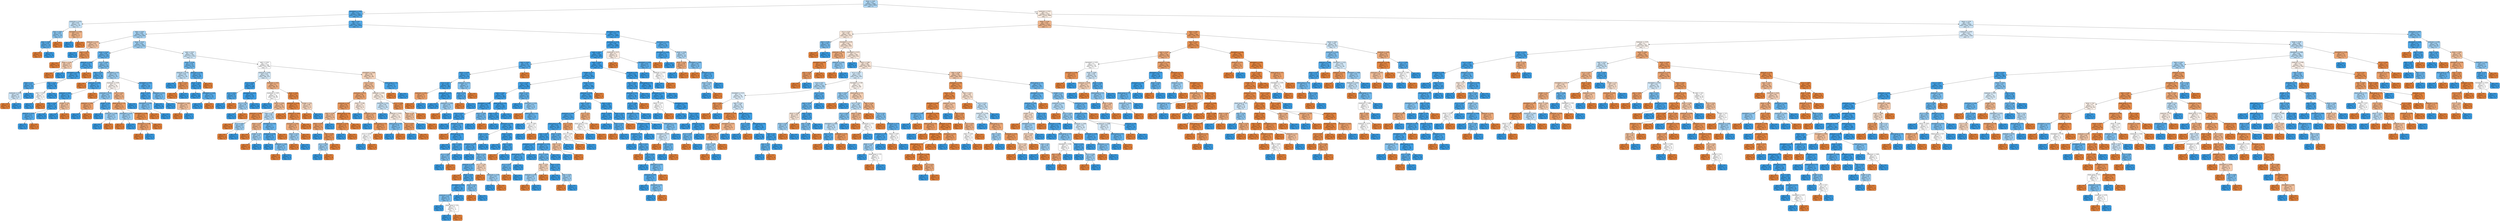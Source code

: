 digraph Tree {
node [shape=box, style="filled, rounded", color="black", fontname="helvetica"] ;
edge [fontname="helvetica"] ;
0 [label="hbver <= 0.42\ngini = 0.47\nsamples = 4440\nvalue = [2653, 4405]\nclass = 0", fillcolor="#b0d8f5"] ;
1 [label="hematokrit <= 0.07\ngini = 0.21\nsamples = 1693\nvalue = [319, 2407]\nclass = 0", fillcolor="#53aae8"] ;
0 -> 1 [labeldistance=2.5, labelangle=45, headlabel="True"] ;
2 [label="erytrocyty <= 0.55\ngini = 0.49\nsamples = 14\nvalue = [10, 14]\nclass = 0", fillcolor="#c6e3f8"] ;
1 -> 2 ;
3 [label="etytr <= 0.62\ngini = 0.42\nsamples = 11\nvalue = [5, 12]\nclass = 0", fillcolor="#8bc6f0"] ;
2 -> 3 ;
4 [label="etytr <= 0.44\ngini = 0.24\nsamples = 10\nvalue = [2, 12]\nclass = 0", fillcolor="#5aade9"] ;
3 -> 4 ;
5 [label="gini = 0.0\nsamples = 2\nvalue = [2, 0]\nclass = 1", fillcolor="#e58139"] ;
4 -> 5 ;
6 [label="gini = 0.0\nsamples = 8\nvalue = [0, 12]\nclass = 0", fillcolor="#399de5"] ;
4 -> 6 ;
7 [label="gini = 0.0\nsamples = 1\nvalue = [3, 0]\nclass = 1", fillcolor="#e58139"] ;
3 -> 7 ;
8 [label="hematokrit <= 0.04\ngini = 0.41\nsamples = 3\nvalue = [5, 2]\nclass = 1", fillcolor="#efb388"] ;
2 -> 8 ;
9 [label="gini = 0.0\nsamples = 1\nvalue = [0, 2]\nclass = 0", fillcolor="#399de5"] ;
8 -> 9 ;
10 [label="gini = 0.0\nsamples = 2\nvalue = [5, 0]\nclass = 1", fillcolor="#e58139"] ;
8 -> 10 ;
11 [label="etytr <= 0.4\ngini = 0.2\nsamples = 1679\nvalue = [309, 2393]\nclass = 0", fillcolor="#53aae8"] ;
1 -> 11 ;
12 [label="etytr <= 0.16\ngini = 0.46\nsamples = 423\nvalue = [234, 429]\nclass = 0", fillcolor="#a5d2f3"] ;
11 -> 12 ;
13 [label="leukocyty <= 0.25\ngini = 0.45\nsamples = 21\nvalue = [21, 11]\nclass = 1", fillcolor="#f3c3a1"] ;
12 -> 13 ;
14 [label="gini = 0.0\nsamples = 6\nvalue = [0, 8]\nclass = 0", fillcolor="#399de5"] ;
13 -> 14 ;
15 [label="etytr <= 0.15\ngini = 0.22\nsamples = 15\nvalue = [21, 3]\nclass = 1", fillcolor="#e99355"] ;
13 -> 15 ;
16 [label="gini = 0.0\nsamples = 11\nvalue = [16, 0]\nclass = 1", fillcolor="#e58139"] ;
15 -> 16 ;
17 [label="hbver <= 0.32\ngini = 0.47\nsamples = 4\nvalue = [5, 3]\nclass = 1", fillcolor="#f5cdb0"] ;
15 -> 17 ;
18 [label="gini = 0.0\nsamples = 3\nvalue = [5, 0]\nclass = 1", fillcolor="#e58139"] ;
17 -> 18 ;
19 [label="gini = 0.0\nsamples = 1\nvalue = [0, 3]\nclass = 0", fillcolor="#399de5"] ;
17 -> 19 ;
20 [label="hbver <= 0.31\ngini = 0.45\nsamples = 402\nvalue = [213, 418]\nclass = 0", fillcolor="#9ecff2"] ;
12 -> 20 ;
21 [label="hbver <= 0.24\ngini = 0.28\nsamples = 139\nvalue = [36, 181]\nclass = 0", fillcolor="#60b0ea"] ;
20 -> 21 ;
22 [label="leukocyty <= 0.65\ngini = 0.16\nsamples = 65\nvalue = [10, 101]\nclass = 0", fillcolor="#4da7e8"] ;
21 -> 22 ;
23 [label="hematokrit <= 0.38\ngini = 0.09\nsamples = 62\nvalue = [5, 101]\nclass = 0", fillcolor="#43a2e6"] ;
22 -> 23 ;
24 [label="hbver <= 0.2\ngini = 0.21\nsamples = 16\nvalue = [3, 22]\nclass = 0", fillcolor="#54aae9"] ;
23 -> 24 ;
25 [label="erytrocyty <= 0.29\ngini = 0.49\nsamples = 5\nvalue = [3, 4]\nclass = 0", fillcolor="#cee6f8"] ;
24 -> 25 ;
26 [label="gini = 0.0\nsamples = 2\nvalue = [3, 0]\nclass = 1", fillcolor="#e58139"] ;
25 -> 26 ;
27 [label="gini = 0.0\nsamples = 3\nvalue = [0, 4]\nclass = 0", fillcolor="#399de5"] ;
25 -> 27 ;
28 [label="gini = 0.0\nsamples = 11\nvalue = [0, 18]\nclass = 0", fillcolor="#399de5"] ;
24 -> 28 ;
29 [label="etytr <= 0.17\ngini = 0.05\nsamples = 46\nvalue = [2, 79]\nclass = 0", fillcolor="#3e9fe6"] ;
23 -> 29 ;
30 [label="etytr <= 0.16\ngini = 0.5\nsamples = 2\nvalue = [2, 2]\nclass = 1", fillcolor="#ffffff"] ;
29 -> 30 ;
31 [label="gini = 0.0\nsamples = 1\nvalue = [0, 2]\nclass = 0", fillcolor="#399de5"] ;
30 -> 31 ;
32 [label="gini = 0.0\nsamples = 1\nvalue = [2, 0]\nclass = 1", fillcolor="#e58139"] ;
30 -> 32 ;
33 [label="gini = 0.0\nsamples = 44\nvalue = [0, 77]\nclass = 0", fillcolor="#399de5"] ;
29 -> 33 ;
34 [label="gini = 0.0\nsamples = 3\nvalue = [5, 0]\nclass = 1", fillcolor="#e58139"] ;
22 -> 34 ;
35 [label="er-cv <= 0.46\ngini = 0.37\nsamples = 74\nvalue = [26, 80]\nclass = 0", fillcolor="#79bded"] ;
21 -> 35 ;
36 [label="etytr <= 0.18\ngini = 0.2\nsamples = 32\nvalue = [5, 39]\nclass = 0", fillcolor="#52aae8"] ;
35 -> 36 ;
37 [label="gini = 0.0\nsamples = 1\nvalue = [1, 0]\nclass = 1", fillcolor="#e58139"] ;
36 -> 37 ;
38 [label="erytrocyty <= 0.82\ngini = 0.17\nsamples = 31\nvalue = [4, 39]\nclass = 0", fillcolor="#4da7e8"] ;
36 -> 38 ;
39 [label="leukocyty <= 0.61\ngini = 0.13\nsamples = 30\nvalue = [3, 39]\nclass = 0", fillcolor="#48a5e7"] ;
38 -> 39 ;
40 [label="etytr <= 0.25\ngini = 0.05\nsamples = 27\nvalue = [1, 38]\nclass = 0", fillcolor="#3ea0e6"] ;
39 -> 40 ;
41 [label="leukocyty <= 0.27\ngini = 0.22\nsamples = 5\nvalue = [1, 7]\nclass = 0", fillcolor="#55abe9"] ;
40 -> 41 ;
42 [label="gini = 0.0\nsamples = 4\nvalue = [0, 7]\nclass = 0", fillcolor="#399de5"] ;
41 -> 42 ;
43 [label="gini = 0.0\nsamples = 1\nvalue = [1, 0]\nclass = 1", fillcolor="#e58139"] ;
41 -> 43 ;
44 [label="gini = 0.0\nsamples = 22\nvalue = [0, 31]\nclass = 0", fillcolor="#399de5"] ;
40 -> 44 ;
45 [label="smoker <= 0.5\ngini = 0.44\nsamples = 3\nvalue = [2, 1]\nclass = 1", fillcolor="#f2c09c"] ;
39 -> 45 ;
46 [label="gini = 0.0\nsamples = 1\nvalue = [0, 1]\nclass = 0", fillcolor="#399de5"] ;
45 -> 46 ;
47 [label="gini = 0.0\nsamples = 2\nvalue = [2, 0]\nclass = 1", fillcolor="#e58139"] ;
45 -> 47 ;
48 [label="gini = 0.0\nsamples = 1\nvalue = [1, 0]\nclass = 1", fillcolor="#e58139"] ;
38 -> 48 ;
49 [label="hematokrit <= 0.5\ngini = 0.45\nsamples = 42\nvalue = [21, 41]\nclass = 0", fillcolor="#9ecff2"] ;
35 -> 49 ;
50 [label="erytrocyty <= 0.59\ngini = 0.5\nsamples = 24\nvalue = [18, 17]\nclass = 1", fillcolor="#fef8f4"] ;
49 -> 50 ;
51 [label="erytrocyty <= 0.42\ngini = 0.42\nsamples = 11\nvalue = [5, 12]\nclass = 0", fillcolor="#8bc6f0"] ;
50 -> 51 ;
52 [label="leukocyty <= 0.46\ngini = 0.32\nsamples = 4\nvalue = [4, 1]\nclass = 1", fillcolor="#eca06a"] ;
51 -> 52 ;
53 [label="gini = 0.0\nsamples = 1\nvalue = [0, 1]\nclass = 0", fillcolor="#399de5"] ;
52 -> 53 ;
54 [label="gini = 0.0\nsamples = 3\nvalue = [4, 0]\nclass = 1", fillcolor="#e58139"] ;
52 -> 54 ;
55 [label="smoker <= 0.5\ngini = 0.15\nsamples = 7\nvalue = [1, 11]\nclass = 0", fillcolor="#4ba6e7"] ;
51 -> 55 ;
56 [label="gini = 0.0\nsamples = 5\nvalue = [0, 9]\nclass = 0", fillcolor="#399de5"] ;
55 -> 56 ;
57 [label="erytrocyty <= 0.48\ngini = 0.44\nsamples = 2\nvalue = [1, 2]\nclass = 0", fillcolor="#9ccef2"] ;
55 -> 57 ;
58 [label="gini = 0.0\nsamples = 1\nvalue = [0, 2]\nclass = 0", fillcolor="#399de5"] ;
57 -> 58 ;
59 [label="gini = 0.0\nsamples = 1\nvalue = [1, 0]\nclass = 1", fillcolor="#e58139"] ;
57 -> 59 ;
60 [label="er-cv <= 0.67\ngini = 0.4\nsamples = 13\nvalue = [13, 5]\nclass = 1", fillcolor="#efb185"] ;
50 -> 60 ;
61 [label="blood_group <= 1.0\ngini = 0.3\nsamples = 11\nvalue = [13, 3]\nclass = 1", fillcolor="#eb9e67"] ;
60 -> 61 ;
62 [label="hematokrit <= 0.37\ngini = 0.44\nsamples = 2\nvalue = [1, 2]\nclass = 0", fillcolor="#9ccef2"] ;
61 -> 62 ;
63 [label="gini = 0.0\nsamples = 1\nvalue = [1, 0]\nclass = 1", fillcolor="#e58139"] ;
62 -> 63 ;
64 [label="gini = 0.0\nsamples = 1\nvalue = [0, 2]\nclass = 0", fillcolor="#399de5"] ;
62 -> 64 ;
65 [label="hematokrit <= 0.39\ngini = 0.14\nsamples = 9\nvalue = [12, 1]\nclass = 1", fillcolor="#e78c49"] ;
61 -> 65 ;
66 [label="hematokrit <= 0.38\ngini = 0.32\nsamples = 4\nvalue = [4, 1]\nclass = 1", fillcolor="#eca06a"] ;
65 -> 66 ;
67 [label="gini = 0.0\nsamples = 3\nvalue = [4, 0]\nclass = 1", fillcolor="#e58139"] ;
66 -> 67 ;
68 [label="gini = 0.0\nsamples = 1\nvalue = [0, 1]\nclass = 0", fillcolor="#399de5"] ;
66 -> 68 ;
69 [label="gini = 0.0\nsamples = 5\nvalue = [8, 0]\nclass = 1", fillcolor="#e58139"] ;
65 -> 69 ;
70 [label="gini = 0.0\nsamples = 2\nvalue = [0, 2]\nclass = 0", fillcolor="#399de5"] ;
60 -> 70 ;
71 [label="hematokrit <= 0.61\ngini = 0.2\nsamples = 18\nvalue = [3, 24]\nclass = 0", fillcolor="#52a9e8"] ;
49 -> 71 ;
72 [label="hbver <= 0.27\ngini = 0.1\nsamples = 11\nvalue = [1, 17]\nclass = 0", fillcolor="#45a3e7"] ;
71 -> 72 ;
73 [label="hematokrit <= 0.56\ngini = 0.38\nsamples = 3\nvalue = [1, 3]\nclass = 0", fillcolor="#7bbeee"] ;
72 -> 73 ;
74 [label="gini = 0.0\nsamples = 1\nvalue = [1, 0]\nclass = 1", fillcolor="#e58139"] ;
73 -> 74 ;
75 [label="gini = 0.0\nsamples = 2\nvalue = [0, 3]\nclass = 0", fillcolor="#399de5"] ;
73 -> 75 ;
76 [label="gini = 0.0\nsamples = 8\nvalue = [0, 14]\nclass = 0", fillcolor="#399de5"] ;
72 -> 76 ;
77 [label="leukocyty <= 0.33\ngini = 0.35\nsamples = 7\nvalue = [2, 7]\nclass = 0", fillcolor="#72b9ec"] ;
71 -> 77 ;
78 [label="gini = 0.0\nsamples = 4\nvalue = [0, 6]\nclass = 0", fillcolor="#399de5"] ;
77 -> 78 ;
79 [label="hematokrit <= 0.81\ngini = 0.44\nsamples = 3\nvalue = [2, 1]\nclass = 1", fillcolor="#f2c09c"] ;
77 -> 79 ;
80 [label="gini = 0.0\nsamples = 2\nvalue = [2, 0]\nclass = 1", fillcolor="#e58139"] ;
79 -> 80 ;
81 [label="gini = 0.0\nsamples = 1\nvalue = [0, 1]\nclass = 0", fillcolor="#399de5"] ;
79 -> 81 ;
82 [label="etytr <= 0.23\ngini = 0.49\nsamples = 263\nvalue = [177, 237]\nclass = 0", fillcolor="#cde6f8"] ;
20 -> 82 ;
83 [label="hbver <= 0.36\ngini = 0.34\nsamples = 67\nvalue = [22, 81]\nclass = 0", fillcolor="#6fb8ec"] ;
82 -> 83 ;
84 [label="leukocyty <= 0.19\ngini = 0.48\nsamples = 21\nvalue = [13, 19]\nclass = 0", fillcolor="#c0e0f7"] ;
83 -> 84 ;
85 [label="gini = 0.0\nsamples = 12\nvalue = [0, 17]\nclass = 0", fillcolor="#399de5"] ;
84 -> 85 ;
86 [label="etytr <= 0.23\ngini = 0.23\nsamples = 9\nvalue = [13, 2]\nclass = 1", fillcolor="#e99457"] ;
84 -> 86 ;
87 [label="gini = 0.0\nsamples = 8\nvalue = [13, 0]\nclass = 1", fillcolor="#e58139"] ;
86 -> 87 ;
88 [label="gini = 0.0\nsamples = 1\nvalue = [0, 2]\nclass = 0", fillcolor="#399de5"] ;
86 -> 88 ;
89 [label="leukocyty <= 0.38\ngini = 0.22\nsamples = 46\nvalue = [9, 62]\nclass = 0", fillcolor="#56abe9"] ;
83 -> 89 ;
90 [label="hbver <= 0.41\ngini = 0.06\nsamples = 40\nvalue = [2, 62]\nclass = 0", fillcolor="#3fa0e6"] ;
89 -> 90 ;
91 [label="gini = 0.0\nsamples = 30\nvalue = [0, 49]\nclass = 0", fillcolor="#399de5"] ;
90 -> 91 ;
92 [label="hematokrit <= 0.65\ngini = 0.23\nsamples = 10\nvalue = [2, 13]\nclass = 0", fillcolor="#57ace9"] ;
90 -> 92 ;
93 [label="gini = 0.0\nsamples = 9\nvalue = [0, 13]\nclass = 0", fillcolor="#399de5"] ;
92 -> 93 ;
94 [label="gini = 0.0\nsamples = 1\nvalue = [2, 0]\nclass = 1", fillcolor="#e58139"] ;
92 -> 94 ;
95 [label="gini = 0.0\nsamples = 6\nvalue = [7, 0]\nclass = 1", fillcolor="#e58139"] ;
89 -> 95 ;
96 [label="etytr <= 0.34\ngini = 0.5\nsamples = 196\nvalue = [155, 156]\nclass = 0", fillcolor="#fefeff"] ;
82 -> 96 ;
97 [label="leukocyty <= 0.42\ngini = 0.49\nsamples = 125\nvalue = [88, 112]\nclass = 0", fillcolor="#d5eaf9"] ;
96 -> 97 ;
98 [label="er-cv <= 0.29\ngini = 0.05\nsamples = 53\nvalue = [2, 80]\nclass = 0", fillcolor="#3e9fe6"] ;
97 -> 98 ;
99 [label="er-cv <= 0.27\ngini = 0.18\nsamples = 8\nvalue = [1, 9]\nclass = 0", fillcolor="#4fa8e8"] ;
98 -> 99 ;
100 [label="gini = 0.0\nsamples = 7\nvalue = [0, 9]\nclass = 0", fillcolor="#399de5"] ;
99 -> 100 ;
101 [label="gini = 0.0\nsamples = 1\nvalue = [1, 0]\nclass = 1", fillcolor="#e58139"] ;
99 -> 101 ;
102 [label="hematokrit <= 0.17\ngini = 0.03\nsamples = 45\nvalue = [1, 71]\nclass = 0", fillcolor="#3c9ee5"] ;
98 -> 102 ;
103 [label="er-cv <= 0.55\ngini = 0.44\nsamples = 2\nvalue = [1, 2]\nclass = 0", fillcolor="#9ccef2"] ;
102 -> 103 ;
104 [label="gini = 0.0\nsamples = 1\nvalue = [0, 2]\nclass = 0", fillcolor="#399de5"] ;
103 -> 104 ;
105 [label="gini = 0.0\nsamples = 1\nvalue = [1, 0]\nclass = 1", fillcolor="#e58139"] ;
103 -> 105 ;
106 [label="gini = 0.0\nsamples = 43\nvalue = [0, 69]\nclass = 0", fillcolor="#399de5"] ;
102 -> 106 ;
107 [label="leukocyty <= 0.61\ngini = 0.4\nsamples = 72\nvalue = [86, 32]\nclass = 1", fillcolor="#efb083"] ;
97 -> 107 ;
108 [label="erytrocyty <= 0.45\ngini = 0.5\nsamples = 36\nvalue = [28, 28]\nclass = 1", fillcolor="#ffffff"] ;
107 -> 108 ;
109 [label="gini = 0.0\nsamples = 10\nvalue = [0, 15]\nclass = 0", fillcolor="#399de5"] ;
108 -> 109 ;
110 [label="hbver <= 0.38\ngini = 0.43\nsamples = 26\nvalue = [28, 13]\nclass = 1", fillcolor="#f1bc95"] ;
108 -> 110 ;
111 [label="erytrocyty <= 0.82\ngini = 0.16\nsamples = 15\nvalue = [21, 2]\nclass = 1", fillcolor="#e78d4c"] ;
110 -> 111 ;
112 [label="gini = 0.0\nsamples = 13\nvalue = [20, 0]\nclass = 1", fillcolor="#e58139"] ;
111 -> 112 ;
113 [label="er-cv <= 0.62\ngini = 0.44\nsamples = 2\nvalue = [1, 2]\nclass = 0", fillcolor="#9ccef2"] ;
111 -> 113 ;
114 [label="gini = 0.0\nsamples = 1\nvalue = [1, 0]\nclass = 1", fillcolor="#e58139"] ;
113 -> 114 ;
115 [label="gini = 0.0\nsamples = 1\nvalue = [0, 2]\nclass = 0", fillcolor="#399de5"] ;
113 -> 115 ;
116 [label="etytr <= 0.3\ngini = 0.48\nsamples = 11\nvalue = [7, 11]\nclass = 0", fillcolor="#b7dbf6"] ;
110 -> 116 ;
117 [label="hbver <= 0.4\ngini = 0.41\nsamples = 4\nvalue = [5, 2]\nclass = 1", fillcolor="#efb388"] ;
116 -> 117 ;
118 [label="gini = 0.0\nsamples = 2\nvalue = [4, 0]\nclass = 1", fillcolor="#e58139"] ;
117 -> 118 ;
119 [label="smoker <= 0.5\ngini = 0.44\nsamples = 2\nvalue = [1, 2]\nclass = 0", fillcolor="#9ccef2"] ;
117 -> 119 ;
120 [label="gini = 0.0\nsamples = 1\nvalue = [1, 0]\nclass = 1", fillcolor="#e58139"] ;
119 -> 120 ;
121 [label="gini = 0.0\nsamples = 1\nvalue = [0, 2]\nclass = 0", fillcolor="#399de5"] ;
119 -> 121 ;
122 [label="hematokrit <= 0.56\ngini = 0.3\nsamples = 7\nvalue = [2, 9]\nclass = 0", fillcolor="#65b3eb"] ;
116 -> 122 ;
123 [label="leukocyty <= 0.46\ngini = 0.18\nsamples = 6\nvalue = [1, 9]\nclass = 0", fillcolor="#4fa8e8"] ;
122 -> 123 ;
124 [label="gini = 0.0\nsamples = 3\nvalue = [0, 6]\nclass = 0", fillcolor="#399de5"] ;
123 -> 124 ;
125 [label="leukocyty <= 0.48\ngini = 0.38\nsamples = 3\nvalue = [1, 3]\nclass = 0", fillcolor="#7bbeee"] ;
123 -> 125 ;
126 [label="gini = 0.0\nsamples = 1\nvalue = [1, 0]\nclass = 1", fillcolor="#e58139"] ;
125 -> 126 ;
127 [label="gini = 0.0\nsamples = 2\nvalue = [0, 3]\nclass = 0", fillcolor="#399de5"] ;
125 -> 127 ;
128 [label="gini = 0.0\nsamples = 1\nvalue = [1, 0]\nclass = 1", fillcolor="#e58139"] ;
122 -> 128 ;
129 [label="hbver <= 0.41\ngini = 0.12\nsamples = 36\nvalue = [58, 4]\nclass = 1", fillcolor="#e78a47"] ;
107 -> 129 ;
130 [label="erytrocyty <= 0.35\ngini = 0.07\nsamples = 33\nvalue = [55, 2]\nclass = 1", fillcolor="#e68640"] ;
129 -> 130 ;
131 [label="gini = 0.0\nsamples = 12\nvalue = [24, 0]\nclass = 1", fillcolor="#e58139"] ;
130 -> 131 ;
132 [label="leukocyty <= 0.67\ngini = 0.11\nsamples = 21\nvalue = [31, 2]\nclass = 1", fillcolor="#e78946"] ;
130 -> 132 ;
133 [label="erytrocyty <= 0.61\ngini = 0.38\nsamples = 5\nvalue = [6, 2]\nclass = 1", fillcolor="#eeab7b"] ;
132 -> 133 ;
134 [label="hbver <= 0.33\ngini = 0.44\nsamples = 3\nvalue = [1, 2]\nclass = 0", fillcolor="#9ccef2"] ;
133 -> 134 ;
135 [label="gini = 0.0\nsamples = 1\nvalue = [1, 0]\nclass = 1", fillcolor="#e58139"] ;
134 -> 135 ;
136 [label="gini = 0.0\nsamples = 2\nvalue = [0, 2]\nclass = 0", fillcolor="#399de5"] ;
134 -> 136 ;
137 [label="gini = 0.0\nsamples = 2\nvalue = [5, 0]\nclass = 1", fillcolor="#e58139"] ;
133 -> 137 ;
138 [label="gini = 0.0\nsamples = 16\nvalue = [25, 0]\nclass = 1", fillcolor="#e58139"] ;
132 -> 138 ;
139 [label="smoker <= 0.5\ngini = 0.48\nsamples = 3\nvalue = [3, 2]\nclass = 1", fillcolor="#f6d5bd"] ;
129 -> 139 ;
140 [label="gini = 0.0\nsamples = 2\nvalue = [3, 0]\nclass = 1", fillcolor="#e58139"] ;
139 -> 140 ;
141 [label="gini = 0.0\nsamples = 1\nvalue = [0, 2]\nclass = 0", fillcolor="#399de5"] ;
139 -> 141 ;
142 [label="hematokrit <= 0.68\ngini = 0.48\nsamples = 71\nvalue = [67, 44]\nclass = 1", fillcolor="#f6d4bb"] ;
96 -> 142 ;
143 [label="er-cv <= 0.52\ngini = 0.43\nsamples = 63\nvalue = [66, 31]\nclass = 1", fillcolor="#f1bc96"] ;
142 -> 143 ;
144 [label="erytrocyty <= 0.71\ngini = 0.34\nsamples = 34\nvalue = [44, 12]\nclass = 1", fillcolor="#eca36f"] ;
143 -> 144 ;
145 [label="erytrocyty <= 0.4\ngini = 0.26\nsamples = 25\nvalue = [38, 7]\nclass = 1", fillcolor="#ea985d"] ;
144 -> 145 ;
146 [label="etytr <= 0.39\ngini = 0.43\nsamples = 9\nvalue = [13, 6]\nclass = 1", fillcolor="#f1bb94"] ;
145 -> 146 ;
147 [label="hbver <= 0.34\ngini = 0.3\nsamples = 8\nvalue = [13, 3]\nclass = 1", fillcolor="#eb9e67"] ;
146 -> 147 ;
148 [label="gini = 0.0\nsamples = 1\nvalue = [0, 1]\nclass = 0", fillcolor="#399de5"] ;
147 -> 148 ;
149 [label="etytr <= 0.38\ngini = 0.23\nsamples = 7\nvalue = [13, 2]\nclass = 1", fillcolor="#e99457"] ;
147 -> 149 ;
150 [label="er-cv <= 0.28\ngini = 0.44\nsamples = 2\nvalue = [1, 2]\nclass = 0", fillcolor="#9ccef2"] ;
149 -> 150 ;
151 [label="gini = 0.0\nsamples = 1\nvalue = [0, 2]\nclass = 0", fillcolor="#399de5"] ;
150 -> 151 ;
152 [label="gini = 0.0\nsamples = 1\nvalue = [1, 0]\nclass = 1", fillcolor="#e58139"] ;
150 -> 152 ;
153 [label="gini = 0.0\nsamples = 5\nvalue = [12, 0]\nclass = 1", fillcolor="#e58139"] ;
149 -> 153 ;
154 [label="gini = 0.0\nsamples = 1\nvalue = [0, 3]\nclass = 0", fillcolor="#399de5"] ;
146 -> 154 ;
155 [label="blood_group <= 3.5\ngini = 0.07\nsamples = 16\nvalue = [25, 1]\nclass = 1", fillcolor="#e68641"] ;
145 -> 155 ;
156 [label="leukocyty <= 0.53\ngini = 0.18\nsamples = 6\nvalue = [9, 1]\nclass = 1", fillcolor="#e88f4f"] ;
155 -> 156 ;
157 [label="gini = 0.0\nsamples = 1\nvalue = [0, 1]\nclass = 0", fillcolor="#399de5"] ;
156 -> 157 ;
158 [label="gini = 0.0\nsamples = 5\nvalue = [9, 0]\nclass = 1", fillcolor="#e58139"] ;
156 -> 158 ;
159 [label="gini = 0.0\nsamples = 10\nvalue = [16, 0]\nclass = 1", fillcolor="#e58139"] ;
155 -> 159 ;
160 [label="hbver <= 0.38\ngini = 0.5\nsamples = 9\nvalue = [6, 5]\nclass = 1", fillcolor="#fbeade"] ;
144 -> 160 ;
161 [label="gini = 0.0\nsamples = 3\nvalue = [0, 3]\nclass = 0", fillcolor="#399de5"] ;
160 -> 161 ;
162 [label="leukocyty <= 0.33\ngini = 0.38\nsamples = 6\nvalue = [6, 2]\nclass = 1", fillcolor="#eeab7b"] ;
160 -> 162 ;
163 [label="gini = 0.0\nsamples = 1\nvalue = [0, 1]\nclass = 0", fillcolor="#399de5"] ;
162 -> 163 ;
164 [label="blood_group <= 2.0\ngini = 0.24\nsamples = 5\nvalue = [6, 1]\nclass = 1", fillcolor="#e9965a"] ;
162 -> 164 ;
165 [label="er-cv <= 0.39\ngini = 0.5\nsamples = 2\nvalue = [1, 1]\nclass = 1", fillcolor="#ffffff"] ;
164 -> 165 ;
166 [label="gini = 0.0\nsamples = 1\nvalue = [0, 1]\nclass = 0", fillcolor="#399de5"] ;
165 -> 166 ;
167 [label="gini = 0.0\nsamples = 1\nvalue = [1, 0]\nclass = 1", fillcolor="#e58139"] ;
165 -> 167 ;
168 [label="gini = 0.0\nsamples = 3\nvalue = [5, 0]\nclass = 1", fillcolor="#e58139"] ;
164 -> 168 ;
169 [label="leukocyty <= 0.64\ngini = 0.5\nsamples = 29\nvalue = [22, 19]\nclass = 1", fillcolor="#fbeee4"] ;
143 -> 169 ;
170 [label="erytrocyty <= 0.4\ngini = 0.49\nsamples = 22\nvalue = [13, 18]\nclass = 0", fillcolor="#c8e4f8"] ;
169 -> 170 ;
171 [label="gini = 0.0\nsamples = 6\nvalue = [0, 7]\nclass = 0", fillcolor="#399de5"] ;
170 -> 171 ;
172 [label="leukocyty <= 0.43\ngini = 0.5\nsamples = 16\nvalue = [13, 11]\nclass = 1", fillcolor="#fbece1"] ;
170 -> 172 ;
173 [label="blood_group <= 6.0\ngini = 0.38\nsamples = 7\nvalue = [3, 9]\nclass = 0", fillcolor="#7bbeee"] ;
172 -> 173 ;
174 [label="gini = 0.0\nsamples = 6\nvalue = [0, 9]\nclass = 0", fillcolor="#399de5"] ;
173 -> 174 ;
175 [label="gini = 0.0\nsamples = 1\nvalue = [3, 0]\nclass = 1", fillcolor="#e58139"] ;
173 -> 175 ;
176 [label="er-cv <= 0.54\ngini = 0.28\nsamples = 9\nvalue = [10, 2]\nclass = 1", fillcolor="#ea9a61"] ;
172 -> 176 ;
177 [label="gini = 0.0\nsamples = 1\nvalue = [0, 2]\nclass = 0", fillcolor="#399de5"] ;
176 -> 177 ;
178 [label="gini = 0.0\nsamples = 8\nvalue = [10, 0]\nclass = 1", fillcolor="#e58139"] ;
176 -> 178 ;
179 [label="er-cv <= 0.58\ngini = 0.18\nsamples = 7\nvalue = [9, 1]\nclass = 1", fillcolor="#e88f4f"] ;
169 -> 179 ;
180 [label="hbver <= 0.4\ngini = 0.44\nsamples = 2\nvalue = [2, 1]\nclass = 1", fillcolor="#f2c09c"] ;
179 -> 180 ;
181 [label="gini = 0.0\nsamples = 1\nvalue = [0, 1]\nclass = 0", fillcolor="#399de5"] ;
180 -> 181 ;
182 [label="gini = 0.0\nsamples = 1\nvalue = [2, 0]\nclass = 1", fillcolor="#e58139"] ;
180 -> 182 ;
183 [label="gini = 0.0\nsamples = 5\nvalue = [7, 0]\nclass = 1", fillcolor="#e58139"] ;
179 -> 183 ;
184 [label="blood_group <= 1.0\ngini = 0.13\nsamples = 8\nvalue = [1, 13]\nclass = 0", fillcolor="#48a5e7"] ;
142 -> 184 ;
185 [label="gini = 0.0\nsamples = 1\nvalue = [1, 0]\nclass = 1", fillcolor="#e58139"] ;
184 -> 185 ;
186 [label="gini = 0.0\nsamples = 7\nvalue = [0, 13]\nclass = 0", fillcolor="#399de5"] ;
184 -> 186 ;
187 [label="hematokrit <= 0.82\ngini = 0.07\nsamples = 1256\nvalue = [75, 1964]\nclass = 0", fillcolor="#41a1e6"] ;
11 -> 187 ;
188 [label="erytrocyty <= 0.74\ngini = 0.06\nsamples = 1206\nvalue = [65, 1898]\nclass = 0", fillcolor="#40a0e6"] ;
187 -> 188 ;
189 [label="etytr <= 0.43\ngini = 0.06\nsamples = 1197\nvalue = [58, 1892]\nclass = 0", fillcolor="#3fa0e6"] ;
188 -> 189 ;
190 [label="etytr <= 0.43\ngini = 0.18\nsamples = 74\nvalue = [13, 114]\nclass = 0", fillcolor="#50a8e8"] ;
189 -> 190 ;
191 [label="hbver <= 0.39\ngini = 0.12\nsamples = 73\nvalue = [8, 114]\nclass = 0", fillcolor="#47a4e7"] ;
190 -> 191 ;
192 [label="er-cv <= 0.2\ngini = 0.09\nsamples = 66\nvalue = [5, 106]\nclass = 0", fillcolor="#42a2e6"] ;
191 -> 192 ;
193 [label="leukocyty <= 0.58\ngini = 0.32\nsamples = 3\nvalue = [4, 1]\nclass = 1", fillcolor="#eca06a"] ;
192 -> 193 ;
194 [label="gini = 0.0\nsamples = 2\nvalue = [4, 0]\nclass = 1", fillcolor="#e58139"] ;
193 -> 194 ;
195 [label="gini = 0.0\nsamples = 1\nvalue = [0, 1]\nclass = 0", fillcolor="#399de5"] ;
193 -> 195 ;
196 [label="erytrocyty <= 0.57\ngini = 0.02\nsamples = 63\nvalue = [1, 105]\nclass = 0", fillcolor="#3b9ee5"] ;
192 -> 196 ;
197 [label="gini = 0.0\nsamples = 61\nvalue = [0, 103]\nclass = 0", fillcolor="#399de5"] ;
196 -> 197 ;
198 [label="erytrocyty <= 0.58\ngini = 0.44\nsamples = 2\nvalue = [1, 2]\nclass = 0", fillcolor="#9ccef2"] ;
196 -> 198 ;
199 [label="gini = 0.0\nsamples = 1\nvalue = [1, 0]\nclass = 1", fillcolor="#e58139"] ;
198 -> 199 ;
200 [label="gini = 0.0\nsamples = 1\nvalue = [0, 2]\nclass = 0", fillcolor="#399de5"] ;
198 -> 200 ;
201 [label="leukocyty <= 0.71\ngini = 0.4\nsamples = 7\nvalue = [3, 8]\nclass = 0", fillcolor="#83c2ef"] ;
191 -> 201 ;
202 [label="hbver <= 0.4\ngini = 0.2\nsamples = 6\nvalue = [1, 8]\nclass = 0", fillcolor="#52a9e8"] ;
201 -> 202 ;
203 [label="gini = 0.0\nsamples = 1\nvalue = [1, 0]\nclass = 1", fillcolor="#e58139"] ;
202 -> 203 ;
204 [label="gini = 0.0\nsamples = 5\nvalue = [0, 8]\nclass = 0", fillcolor="#399de5"] ;
202 -> 204 ;
205 [label="gini = 0.0\nsamples = 1\nvalue = [2, 0]\nclass = 1", fillcolor="#e58139"] ;
201 -> 205 ;
206 [label="gini = 0.0\nsamples = 1\nvalue = [5, 0]\nclass = 1", fillcolor="#e58139"] ;
190 -> 206 ;
207 [label="etytr <= 0.58\ngini = 0.05\nsamples = 1123\nvalue = [45, 1778]\nclass = 0", fillcolor="#3e9fe6"] ;
189 -> 207 ;
208 [label="smoker <= 0.5\ngini = 0.07\nsamples = 641\nvalue = [39, 1002]\nclass = 0", fillcolor="#41a1e6"] ;
207 -> 208 ;
209 [label="er-cv <= 0.78\ngini = 0.06\nsamples = 385\nvalue = [18, 604]\nclass = 0", fillcolor="#3fa0e6"] ;
208 -> 209 ;
210 [label="etytr <= 0.47\ngini = 0.05\nsamples = 367\nvalue = [14, 584]\nclass = 0", fillcolor="#3e9fe6"] ;
209 -> 210 ;
211 [label="hematokrit <= 0.68\ngini = 0.08\nsamples = 75\nvalue = [6, 133]\nclass = 0", fillcolor="#42a1e6"] ;
210 -> 211 ;
212 [label="er-cv <= 0.57\ngini = 0.05\nsamples = 66\nvalue = [3, 122]\nclass = 0", fillcolor="#3e9fe6"] ;
211 -> 212 ;
213 [label="gini = 0.0\nsamples = 48\nvalue = [0, 90]\nclass = 0", fillcolor="#399de5"] ;
212 -> 213 ;
214 [label="leukocyty <= 0.38\ngini = 0.16\nsamples = 18\nvalue = [3, 32]\nclass = 0", fillcolor="#4ca6e7"] ;
212 -> 214 ;
215 [label="gini = 0.0\nsamples = 1\nvalue = [2, 0]\nclass = 1", fillcolor="#e58139"] ;
214 -> 215 ;
216 [label="blood_group <= 3.5\ngini = 0.06\nsamples = 17\nvalue = [1, 32]\nclass = 0", fillcolor="#3fa0e6"] ;
214 -> 216 ;
217 [label="gini = 0.0\nsamples = 10\nvalue = [0, 19]\nclass = 0", fillcolor="#399de5"] ;
216 -> 217 ;
218 [label="etytr <= 0.45\ngini = 0.13\nsamples = 7\nvalue = [1, 13]\nclass = 0", fillcolor="#48a5e7"] ;
216 -> 218 ;
219 [label="er-cv <= 0.64\ngini = 0.38\nsamples = 2\nvalue = [1, 3]\nclass = 0", fillcolor="#7bbeee"] ;
218 -> 219 ;
220 [label="gini = 0.0\nsamples = 1\nvalue = [0, 3]\nclass = 0", fillcolor="#399de5"] ;
219 -> 220 ;
221 [label="gini = 0.0\nsamples = 1\nvalue = [1, 0]\nclass = 1", fillcolor="#e58139"] ;
219 -> 221 ;
222 [label="gini = 0.0\nsamples = 5\nvalue = [0, 10]\nclass = 0", fillcolor="#399de5"] ;
218 -> 222 ;
223 [label="hbver <= 0.42\ngini = 0.34\nsamples = 9\nvalue = [3, 11]\nclass = 0", fillcolor="#6fb8ec"] ;
211 -> 223 ;
224 [label="gini = 0.0\nsamples = 8\nvalue = [0, 11]\nclass = 0", fillcolor="#399de5"] ;
223 -> 224 ;
225 [label="gini = 0.0\nsamples = 1\nvalue = [3, 0]\nclass = 1", fillcolor="#e58139"] ;
223 -> 225 ;
226 [label="blood_group <= 4.5\ngini = 0.03\nsamples = 292\nvalue = [8, 451]\nclass = 0", fillcolor="#3d9fe5"] ;
210 -> 226 ;
227 [label="etytr <= 0.51\ngini = 0.05\nsamples = 178\nvalue = [8, 276]\nclass = 0", fillcolor="#3fa0e6"] ;
226 -> 227 ;
228 [label="gini = 0.0\nsamples = 54\nvalue = [0, 86]\nclass = 0", fillcolor="#399de5"] ;
227 -> 228 ;
229 [label="erytrocyty <= 0.42\ngini = 0.08\nsamples = 124\nvalue = [8, 190]\nclass = 0", fillcolor="#41a1e6"] ;
227 -> 229 ;
230 [label="hbver <= 0.35\ngini = 0.13\nsamples = 63\nvalue = [7, 90]\nclass = 0", fillcolor="#48a5e7"] ;
229 -> 230 ;
231 [label="leukocyty <= 0.52\ngini = 0.18\nsamples = 45\nvalue = [7, 64]\nclass = 0", fillcolor="#4fa8e8"] ;
230 -> 231 ;
232 [label="gini = 0.0\nsamples = 24\nvalue = [0, 41]\nclass = 0", fillcolor="#399de5"] ;
231 -> 232 ;
233 [label="hbver <= 0.32\ngini = 0.36\nsamples = 21\nvalue = [7, 23]\nclass = 0", fillcolor="#75bbed"] ;
231 -> 233 ;
234 [label="leukocyty <= 0.53\ngini = 0.27\nsamples = 17\nvalue = [4, 21]\nclass = 0", fillcolor="#5fb0ea"] ;
233 -> 234 ;
235 [label="gini = 0.0\nsamples = 1\nvalue = [2, 0]\nclass = 1", fillcolor="#e58139"] ;
234 -> 235 ;
236 [label="hbver <= 0.31\ngini = 0.16\nsamples = 16\nvalue = [2, 21]\nclass = 0", fillcolor="#4ca6e7"] ;
234 -> 236 ;
237 [label="hematokrit <= 0.41\ngini = 0.1\nsamples = 13\nvalue = [1, 18]\nclass = 0", fillcolor="#44a2e6"] ;
236 -> 237 ;
238 [label="erytrocyty <= 0.34\ngini = 0.38\nsamples = 4\nvalue = [1, 3]\nclass = 0", fillcolor="#7bbeee"] ;
237 -> 238 ;
239 [label="gini = 0.0\nsamples = 2\nvalue = [0, 2]\nclass = 0", fillcolor="#399de5"] ;
238 -> 239 ;
240 [label="blood_group <= 2.0\ngini = 0.5\nsamples = 2\nvalue = [1, 1]\nclass = 1", fillcolor="#ffffff"] ;
238 -> 240 ;
241 [label="gini = 0.0\nsamples = 1\nvalue = [0, 1]\nclass = 0", fillcolor="#399de5"] ;
240 -> 241 ;
242 [label="gini = 0.0\nsamples = 1\nvalue = [1, 0]\nclass = 1", fillcolor="#e58139"] ;
240 -> 242 ;
243 [label="gini = 0.0\nsamples = 9\nvalue = [0, 15]\nclass = 0", fillcolor="#399de5"] ;
237 -> 243 ;
244 [label="hbver <= 0.31\ngini = 0.38\nsamples = 3\nvalue = [1, 3]\nclass = 0", fillcolor="#7bbeee"] ;
236 -> 244 ;
245 [label="gini = 0.0\nsamples = 1\nvalue = [1, 0]\nclass = 1", fillcolor="#e58139"] ;
244 -> 245 ;
246 [label="gini = 0.0\nsamples = 2\nvalue = [0, 3]\nclass = 0", fillcolor="#399de5"] ;
244 -> 246 ;
247 [label="er-cv <= 0.34\ngini = 0.48\nsamples = 4\nvalue = [3, 2]\nclass = 1", fillcolor="#f6d5bd"] ;
233 -> 247 ;
248 [label="gini = 0.0\nsamples = 1\nvalue = [2, 0]\nclass = 1", fillcolor="#e58139"] ;
247 -> 248 ;
249 [label="erytrocyty <= 0.29\ngini = 0.44\nsamples = 3\nvalue = [1, 2]\nclass = 0", fillcolor="#9ccef2"] ;
247 -> 249 ;
250 [label="gini = 0.0\nsamples = 2\nvalue = [0, 2]\nclass = 0", fillcolor="#399de5"] ;
249 -> 250 ;
251 [label="gini = 0.0\nsamples = 1\nvalue = [1, 0]\nclass = 1", fillcolor="#e58139"] ;
249 -> 251 ;
252 [label="gini = 0.0\nsamples = 18\nvalue = [0, 26]\nclass = 0", fillcolor="#399de5"] ;
230 -> 252 ;
253 [label="hbver <= 0.39\ngini = 0.02\nsamples = 61\nvalue = [1, 100]\nclass = 0", fillcolor="#3b9ee5"] ;
229 -> 253 ;
254 [label="gini = 0.0\nsamples = 50\nvalue = [0, 79]\nclass = 0", fillcolor="#399de5"] ;
253 -> 254 ;
255 [label="etytr <= 0.51\ngini = 0.09\nsamples = 11\nvalue = [1, 21]\nclass = 0", fillcolor="#42a2e6"] ;
253 -> 255 ;
256 [label="gini = 0.0\nsamples = 1\nvalue = [1, 0]\nclass = 1", fillcolor="#e58139"] ;
255 -> 256 ;
257 [label="gini = 0.0\nsamples = 10\nvalue = [0, 21]\nclass = 0", fillcolor="#399de5"] ;
255 -> 257 ;
258 [label="gini = 0.0\nsamples = 114\nvalue = [0, 175]\nclass = 0", fillcolor="#399de5"] ;
226 -> 258 ;
259 [label="hbver <= 0.3\ngini = 0.28\nsamples = 18\nvalue = [4, 20]\nclass = 0", fillcolor="#61b1ea"] ;
209 -> 259 ;
260 [label="gini = 0.0\nsamples = 7\nvalue = [0, 11]\nclass = 0", fillcolor="#399de5"] ;
259 -> 260 ;
261 [label="erytrocyty <= 0.19\ngini = 0.43\nsamples = 11\nvalue = [4, 9]\nclass = 0", fillcolor="#91c9f1"] ;
259 -> 261 ;
262 [label="gini = 0.0\nsamples = 1\nvalue = [2, 0]\nclass = 1", fillcolor="#e58139"] ;
261 -> 262 ;
263 [label="blood_group <= 4.5\ngini = 0.3\nsamples = 10\nvalue = [2, 9]\nclass = 0", fillcolor="#65b3eb"] ;
261 -> 263 ;
264 [label="gini = 0.0\nsamples = 6\nvalue = [0, 7]\nclass = 0", fillcolor="#399de5"] ;
263 -> 264 ;
265 [label="er-cv <= 0.82\ngini = 0.5\nsamples = 4\nvalue = [2, 2]\nclass = 1", fillcolor="#ffffff"] ;
263 -> 265 ;
266 [label="gini = 0.0\nsamples = 2\nvalue = [0, 2]\nclass = 0", fillcolor="#399de5"] ;
265 -> 266 ;
267 [label="gini = 0.0\nsamples = 2\nvalue = [2, 0]\nclass = 1", fillcolor="#e58139"] ;
265 -> 267 ;
268 [label="hbver <= 0.42\ngini = 0.1\nsamples = 256\nvalue = [21, 398]\nclass = 0", fillcolor="#43a2e6"] ;
208 -> 268 ;
269 [label="leukocyty <= 0.54\ngini = 0.09\nsamples = 255\nvalue = [20, 398]\nclass = 0", fillcolor="#43a2e6"] ;
268 -> 269 ;
270 [label="etytr <= 0.57\ngini = 0.15\nsamples = 113\nvalue = [15, 164]\nclass = 0", fillcolor="#4ba6e7"] ;
269 -> 270 ;
271 [label="erytrocyty <= 0.61\ngini = 0.13\nsamples = 110\nvalue = [12, 163]\nclass = 0", fillcolor="#48a4e7"] ;
270 -> 271 ;
272 [label="blood_group <= 6.5\ngini = 0.09\nsamples = 107\nvalue = [8, 162]\nclass = 0", fillcolor="#43a2e6"] ;
271 -> 272 ;
273 [label="etytr <= 0.53\ngini = 0.07\nsamples = 96\nvalue = [6, 151]\nclass = 0", fillcolor="#41a1e6"] ;
272 -> 273 ;
274 [label="erytrocyty <= 0.31\ngini = 0.03\nsamples = 71\nvalue = [2, 113]\nclass = 0", fillcolor="#3d9fe5"] ;
273 -> 274 ;
275 [label="blood_group <= 1.5\ngini = 0.13\nsamples = 20\nvalue = [2, 26]\nclass = 0", fillcolor="#48a5e7"] ;
274 -> 275 ;
276 [label="er-cv <= 0.37\ngini = 0.3\nsamples = 8\nvalue = [2, 9]\nclass = 0", fillcolor="#65b3eb"] ;
275 -> 276 ;
277 [label="gini = 0.0\nsamples = 1\nvalue = [2, 0]\nclass = 1", fillcolor="#e58139"] ;
276 -> 277 ;
278 [label="gini = 0.0\nsamples = 7\nvalue = [0, 9]\nclass = 0", fillcolor="#399de5"] ;
276 -> 278 ;
279 [label="gini = 0.0\nsamples = 12\nvalue = [0, 17]\nclass = 0", fillcolor="#399de5"] ;
275 -> 279 ;
280 [label="gini = 0.0\nsamples = 51\nvalue = [0, 87]\nclass = 0", fillcolor="#399de5"] ;
274 -> 280 ;
281 [label="hematokrit <= 0.55\ngini = 0.17\nsamples = 25\nvalue = [4, 38]\nclass = 0", fillcolor="#4ea7e8"] ;
273 -> 281 ;
282 [label="er-cv <= 0.34\ngini = 0.3\nsamples = 15\nvalue = [4, 18]\nclass = 0", fillcolor="#65b3eb"] ;
281 -> 282 ;
283 [label="etytr <= 0.55\ngini = 0.48\nsamples = 3\nvalue = [3, 2]\nclass = 1", fillcolor="#f6d5bd"] ;
282 -> 283 ;
284 [label="leukocyty <= 0.45\ngini = 0.44\nsamples = 2\nvalue = [1, 2]\nclass = 0", fillcolor="#9ccef2"] ;
283 -> 284 ;
285 [label="gini = 0.0\nsamples = 1\nvalue = [1, 0]\nclass = 1", fillcolor="#e58139"] ;
284 -> 285 ;
286 [label="gini = 0.0\nsamples = 1\nvalue = [0, 2]\nclass = 0", fillcolor="#399de5"] ;
284 -> 286 ;
287 [label="gini = 0.0\nsamples = 1\nvalue = [2, 0]\nclass = 1", fillcolor="#e58139"] ;
283 -> 287 ;
288 [label="hbver <= 0.31\ngini = 0.11\nsamples = 12\nvalue = [1, 16]\nclass = 0", fillcolor="#45a3e7"] ;
282 -> 288 ;
289 [label="gini = 0.0\nsamples = 10\nvalue = [0, 14]\nclass = 0", fillcolor="#399de5"] ;
288 -> 289 ;
290 [label="etytr <= 0.55\ngini = 0.44\nsamples = 2\nvalue = [1, 2]\nclass = 0", fillcolor="#9ccef2"] ;
288 -> 290 ;
291 [label="gini = 0.0\nsamples = 1\nvalue = [1, 0]\nclass = 1", fillcolor="#e58139"] ;
290 -> 291 ;
292 [label="gini = 0.0\nsamples = 1\nvalue = [0, 2]\nclass = 0", fillcolor="#399de5"] ;
290 -> 292 ;
293 [label="gini = 0.0\nsamples = 10\nvalue = [0, 20]\nclass = 0", fillcolor="#399de5"] ;
281 -> 293 ;
294 [label="hbver <= 0.16\ngini = 0.26\nsamples = 11\nvalue = [2, 11]\nclass = 0", fillcolor="#5dafea"] ;
272 -> 294 ;
295 [label="etytr <= 0.5\ngini = 0.44\nsamples = 2\nvalue = [2, 1]\nclass = 1", fillcolor="#f2c09c"] ;
294 -> 295 ;
296 [label="gini = 0.0\nsamples = 1\nvalue = [0, 1]\nclass = 0", fillcolor="#399de5"] ;
295 -> 296 ;
297 [label="gini = 0.0\nsamples = 1\nvalue = [2, 0]\nclass = 1", fillcolor="#e58139"] ;
295 -> 297 ;
298 [label="gini = 0.0\nsamples = 9\nvalue = [0, 10]\nclass = 0", fillcolor="#399de5"] ;
294 -> 298 ;
299 [label="er-cv <= 0.64\ngini = 0.32\nsamples = 3\nvalue = [4, 1]\nclass = 1", fillcolor="#eca06a"] ;
271 -> 299 ;
300 [label="er-cv <= 0.49\ngini = 0.5\nsamples = 2\nvalue = [1, 1]\nclass = 1", fillcolor="#ffffff"] ;
299 -> 300 ;
301 [label="gini = 0.0\nsamples = 1\nvalue = [1, 0]\nclass = 1", fillcolor="#e58139"] ;
300 -> 301 ;
302 [label="gini = 0.0\nsamples = 1\nvalue = [0, 1]\nclass = 0", fillcolor="#399de5"] ;
300 -> 302 ;
303 [label="gini = 0.0\nsamples = 1\nvalue = [3, 0]\nclass = 1", fillcolor="#e58139"] ;
299 -> 303 ;
304 [label="er-cv <= 0.3\ngini = 0.38\nsamples = 3\nvalue = [3, 1]\nclass = 1", fillcolor="#eeab7b"] ;
270 -> 304 ;
305 [label="blood_group <= 5.0\ngini = 0.5\nsamples = 2\nvalue = [1, 1]\nclass = 1", fillcolor="#ffffff"] ;
304 -> 305 ;
306 [label="gini = 0.0\nsamples = 1\nvalue = [0, 1]\nclass = 0", fillcolor="#399de5"] ;
305 -> 306 ;
307 [label="gini = 0.0\nsamples = 1\nvalue = [1, 0]\nclass = 1", fillcolor="#e58139"] ;
305 -> 307 ;
308 [label="gini = 0.0\nsamples = 1\nvalue = [2, 0]\nclass = 1", fillcolor="#e58139"] ;
304 -> 308 ;
309 [label="etytr <= 0.51\ngini = 0.04\nsamples = 142\nvalue = [5, 234]\nclass = 0", fillcolor="#3d9fe6"] ;
269 -> 309 ;
310 [label="hbver <= 0.41\ngini = 0.02\nsamples = 75\nvalue = [1, 113]\nclass = 0", fillcolor="#3b9ee5"] ;
309 -> 310 ;
311 [label="gini = 0.0\nsamples = 69\nvalue = [0, 107]\nclass = 0", fillcolor="#399de5"] ;
310 -> 311 ;
312 [label="hbver <= 0.41\ngini = 0.24\nsamples = 6\nvalue = [1, 6]\nclass = 0", fillcolor="#5aade9"] ;
310 -> 312 ;
313 [label="gini = 0.0\nsamples = 1\nvalue = [1, 0]\nclass = 1", fillcolor="#e58139"] ;
312 -> 313 ;
314 [label="gini = 0.0\nsamples = 5\nvalue = [0, 6]\nclass = 0", fillcolor="#399de5"] ;
312 -> 314 ;
315 [label="hbver <= 0.21\ngini = 0.06\nsamples = 67\nvalue = [4, 121]\nclass = 0", fillcolor="#40a0e6"] ;
309 -> 315 ;
316 [label="gini = 0.0\nsamples = 1\nvalue = [1, 0]\nclass = 1", fillcolor="#e58139"] ;
315 -> 316 ;
317 [label="erytrocyty <= 0.39\ngini = 0.05\nsamples = 66\nvalue = [3, 121]\nclass = 0", fillcolor="#3e9fe6"] ;
315 -> 317 ;
318 [label="leukocyty <= 0.6\ngini = 0.11\nsamples = 28\nvalue = [3, 47]\nclass = 0", fillcolor="#46a3e7"] ;
317 -> 318 ;
319 [label="gini = 0.0\nsamples = 12\nvalue = [0, 24]\nclass = 0", fillcolor="#399de5"] ;
318 -> 319 ;
320 [label="etytr <= 0.51\ngini = 0.2\nsamples = 16\nvalue = [3, 23]\nclass = 0", fillcolor="#53aae8"] ;
318 -> 320 ;
321 [label="gini = 0.0\nsamples = 1\nvalue = [1, 0]\nclass = 1", fillcolor="#e58139"] ;
320 -> 321 ;
322 [label="etytr <= 0.55\ngini = 0.15\nsamples = 15\nvalue = [2, 23]\nclass = 0", fillcolor="#4aa6e7"] ;
320 -> 322 ;
323 [label="gini = 0.0\nsamples = 8\nvalue = [0, 16]\nclass = 0", fillcolor="#399de5"] ;
322 -> 323 ;
324 [label="erytrocyty <= 0.37\ngini = 0.35\nsamples = 7\nvalue = [2, 7]\nclass = 0", fillcolor="#72b9ec"] ;
322 -> 324 ;
325 [label="leukocyty <= 0.65\ngini = 0.22\nsamples = 6\nvalue = [1, 7]\nclass = 0", fillcolor="#55abe9"] ;
324 -> 325 ;
326 [label="gini = 0.0\nsamples = 3\nvalue = [0, 4]\nclass = 0", fillcolor="#399de5"] ;
325 -> 326 ;
327 [label="erytrocyty <= 0.3\ngini = 0.38\nsamples = 3\nvalue = [1, 3]\nclass = 0", fillcolor="#7bbeee"] ;
325 -> 327 ;
328 [label="gini = 0.0\nsamples = 2\nvalue = [0, 3]\nclass = 0", fillcolor="#399de5"] ;
327 -> 328 ;
329 [label="gini = 0.0\nsamples = 1\nvalue = [1, 0]\nclass = 1", fillcolor="#e58139"] ;
327 -> 329 ;
330 [label="gini = 0.0\nsamples = 1\nvalue = [1, 0]\nclass = 1", fillcolor="#e58139"] ;
324 -> 330 ;
331 [label="gini = 0.0\nsamples = 38\nvalue = [0, 74]\nclass = 0", fillcolor="#399de5"] ;
317 -> 331 ;
332 [label="gini = 0.0\nsamples = 1\nvalue = [1, 0]\nclass = 1", fillcolor="#e58139"] ;
268 -> 332 ;
333 [label="leukocyty <= 0.5\ngini = 0.02\nsamples = 482\nvalue = [6, 776]\nclass = 0", fillcolor="#3b9ee5"] ;
207 -> 333 ;
334 [label="etytr <= 0.63\ngini = 0.05\nsamples = 93\nvalue = [4, 138]\nclass = 0", fillcolor="#3fa0e6"] ;
333 -> 334 ;
335 [label="leukocyty <= 0.5\ngini = 0.1\nsamples = 48\nvalue = [4, 73]\nclass = 0", fillcolor="#44a2e6"] ;
334 -> 335 ;
336 [label="er-cv <= 0.46\ngini = 0.08\nsamples = 47\nvalue = [3, 73]\nclass = 0", fillcolor="#41a1e6"] ;
335 -> 336 ;
337 [label="hematokrit <= 0.5\ngini = 0.16\nsamples = 21\nvalue = [3, 31]\nclass = 0", fillcolor="#4ca6e8"] ;
336 -> 337 ;
338 [label="gini = 0.0\nsamples = 12\nvalue = [0, 22]\nclass = 0", fillcolor="#399de5"] ;
337 -> 338 ;
339 [label="blood_group <= 4.5\ngini = 0.38\nsamples = 9\nvalue = [3, 9]\nclass = 0", fillcolor="#7bbeee"] ;
337 -> 339 ;
340 [label="hematokrit <= 0.55\ngini = 0.49\nsamples = 5\nvalue = [3, 4]\nclass = 0", fillcolor="#cee6f8"] ;
339 -> 340 ;
341 [label="gini = 0.0\nsamples = 1\nvalue = [2, 0]\nclass = 1", fillcolor="#e58139"] ;
340 -> 341 ;
342 [label="hbver <= 0.23\ngini = 0.32\nsamples = 4\nvalue = [1, 4]\nclass = 0", fillcolor="#6ab6ec"] ;
340 -> 342 ;
343 [label="gini = 0.0\nsamples = 3\nvalue = [0, 4]\nclass = 0", fillcolor="#399de5"] ;
342 -> 343 ;
344 [label="gini = 0.0\nsamples = 1\nvalue = [1, 0]\nclass = 1", fillcolor="#e58139"] ;
342 -> 344 ;
345 [label="gini = 0.0\nsamples = 4\nvalue = [0, 5]\nclass = 0", fillcolor="#399de5"] ;
339 -> 345 ;
346 [label="gini = 0.0\nsamples = 26\nvalue = [0, 42]\nclass = 0", fillcolor="#399de5"] ;
336 -> 346 ;
347 [label="gini = 0.0\nsamples = 1\nvalue = [1, 0]\nclass = 1", fillcolor="#e58139"] ;
335 -> 347 ;
348 [label="gini = 0.0\nsamples = 45\nvalue = [0, 65]\nclass = 0", fillcolor="#399de5"] ;
334 -> 348 ;
349 [label="blood_group <= 3.5\ngini = 0.01\nsamples = 389\nvalue = [2, 638]\nclass = 0", fillcolor="#3a9de5"] ;
333 -> 349 ;
350 [label="erytrocyty <= 0.11\ngini = 0.01\nsamples = 177\nvalue = [2, 289]\nclass = 0", fillcolor="#3a9ee5"] ;
349 -> 350 ;
351 [label="hbver <= 0.37\ngini = 0.5\nsamples = 2\nvalue = [1, 1]\nclass = 1", fillcolor="#ffffff"] ;
350 -> 351 ;
352 [label="gini = 0.0\nsamples = 1\nvalue = [0, 1]\nclass = 0", fillcolor="#399de5"] ;
351 -> 352 ;
353 [label="gini = 0.0\nsamples = 1\nvalue = [1, 0]\nclass = 1", fillcolor="#e58139"] ;
351 -> 353 ;
354 [label="hematokrit <= 0.55\ngini = 0.01\nsamples = 175\nvalue = [1, 288]\nclass = 0", fillcolor="#3a9de5"] ;
350 -> 354 ;
355 [label="gini = 0.0\nsamples = 106\nvalue = [0, 169]\nclass = 0", fillcolor="#399de5"] ;
354 -> 355 ;
356 [label="er-cv <= 0.55\ngini = 0.02\nsamples = 69\nvalue = [1, 119]\nclass = 0", fillcolor="#3b9ee5"] ;
354 -> 356 ;
357 [label="gini = 0.0\nsamples = 48\nvalue = [0, 88]\nclass = 0", fillcolor="#399de5"] ;
356 -> 357 ;
358 [label="leukocyty <= 0.55\ngini = 0.06\nsamples = 21\nvalue = [1, 31]\nclass = 0", fillcolor="#3fa0e6"] ;
356 -> 358 ;
359 [label="er-cv <= 0.56\ngini = 0.32\nsamples = 4\nvalue = [1, 4]\nclass = 0", fillcolor="#6ab6ec"] ;
358 -> 359 ;
360 [label="gini = 0.0\nsamples = 1\nvalue = [1, 0]\nclass = 1", fillcolor="#e58139"] ;
359 -> 360 ;
361 [label="gini = 0.0\nsamples = 3\nvalue = [0, 4]\nclass = 0", fillcolor="#399de5"] ;
359 -> 361 ;
362 [label="gini = 0.0\nsamples = 17\nvalue = [0, 27]\nclass = 0", fillcolor="#399de5"] ;
358 -> 362 ;
363 [label="gini = 0.0\nsamples = 212\nvalue = [0, 349]\nclass = 0", fillcolor="#399de5"] ;
349 -> 363 ;
364 [label="erytrocyty <= 0.77\ngini = 0.5\nsamples = 9\nvalue = [7, 6]\nclass = 1", fillcolor="#fbede3"] ;
188 -> 364 ;
365 [label="gini = 0.0\nsamples = 4\nvalue = [6, 0]\nclass = 1", fillcolor="#e58139"] ;
364 -> 365 ;
366 [label="hematokrit <= 0.39\ngini = 0.24\nsamples = 5\nvalue = [1, 6]\nclass = 0", fillcolor="#5aade9"] ;
364 -> 366 ;
367 [label="gini = 0.0\nsamples = 3\nvalue = [0, 5]\nclass = 0", fillcolor="#399de5"] ;
366 -> 367 ;
368 [label="leukocyty <= 0.62\ngini = 0.5\nsamples = 2\nvalue = [1, 1]\nclass = 1", fillcolor="#ffffff"] ;
366 -> 368 ;
369 [label="gini = 0.0\nsamples = 1\nvalue = [0, 1]\nclass = 0", fillcolor="#399de5"] ;
368 -> 369 ;
370 [label="gini = 0.0\nsamples = 1\nvalue = [1, 0]\nclass = 1", fillcolor="#e58139"] ;
368 -> 370 ;
371 [label="erytrocyty <= 0.54\ngini = 0.23\nsamples = 50\nvalue = [10, 66]\nclass = 0", fillcolor="#57ace9"] ;
187 -> 371 ;
372 [label="hematokrit <= 0.83\ngini = 0.12\nsamples = 37\nvalue = [4, 56]\nclass = 0", fillcolor="#47a4e7"] ;
371 -> 372 ;
373 [label="gini = 0.0\nsamples = 1\nvalue = [4, 0]\nclass = 1", fillcolor="#e58139"] ;
372 -> 373 ;
374 [label="gini = 0.0\nsamples = 36\nvalue = [0, 56]\nclass = 0", fillcolor="#399de5"] ;
372 -> 374 ;
375 [label="hbver <= 0.26\ngini = 0.47\nsamples = 13\nvalue = [6, 10]\nclass = 0", fillcolor="#b0d8f5"] ;
371 -> 375 ;
376 [label="hbver <= 0.22\ngini = 0.38\nsamples = 2\nvalue = [3, 1]\nclass = 1", fillcolor="#eeab7b"] ;
375 -> 376 ;
377 [label="gini = 0.0\nsamples = 1\nvalue = [0, 1]\nclass = 0", fillcolor="#399de5"] ;
376 -> 377 ;
378 [label="gini = 0.0\nsamples = 1\nvalue = [3, 0]\nclass = 1", fillcolor="#e58139"] ;
376 -> 378 ;
379 [label="hematokrit <= 0.83\ngini = 0.38\nsamples = 11\nvalue = [3, 9]\nclass = 0", fillcolor="#7bbeee"] ;
375 -> 379 ;
380 [label="gini = 0.0\nsamples = 1\nvalue = [2, 0]\nclass = 1", fillcolor="#e58139"] ;
379 -> 380 ;
381 [label="leukocyty <= 0.53\ngini = 0.18\nsamples = 10\nvalue = [1, 9]\nclass = 0", fillcolor="#4fa8e8"] ;
379 -> 381 ;
382 [label="hbver <= 0.34\ngini = 0.44\nsamples = 3\nvalue = [1, 2]\nclass = 0", fillcolor="#9ccef2"] ;
381 -> 382 ;
383 [label="gini = 0.0\nsamples = 2\nvalue = [0, 2]\nclass = 0", fillcolor="#399de5"] ;
382 -> 383 ;
384 [label="gini = 0.0\nsamples = 1\nvalue = [1, 0]\nclass = 1", fillcolor="#e58139"] ;
382 -> 384 ;
385 [label="gini = 0.0\nsamples = 7\nvalue = [0, 7]\nclass = 0", fillcolor="#399de5"] ;
381 -> 385 ;
386 [label="erytrocyty <= 0.53\ngini = 0.5\nsamples = 2747\nvalue = [2334, 1998]\nclass = 1", fillcolor="#fbede2"] ;
0 -> 386 [labeldistance=2.5, labelangle=-45, headlabel="False"] ;
387 [label="hbver <= 0.54\ngini = 0.42\nsamples = 1119\nvalue = [1237, 525]\nclass = 1", fillcolor="#f0b68d"] ;
386 -> 387 ;
388 [label="er-cv <= 0.15\ngini = 0.49\nsamples = 523\nvalue = [457, 372]\nclass = 1", fillcolor="#fae8da"] ;
387 -> 388 ;
389 [label="etytr <= 0.39\ngini = 0.36\nsamples = 14\nvalue = [4, 13]\nclass = 0", fillcolor="#76bbed"] ;
388 -> 389 ;
390 [label="gini = 0.0\nsamples = 3\nvalue = [4, 0]\nclass = 1", fillcolor="#e58139"] ;
389 -> 390 ;
391 [label="gini = 0.0\nsamples = 11\nvalue = [0, 13]\nclass = 0", fillcolor="#399de5"] ;
389 -> 391 ;
392 [label="hematokrit <= 0.14\ngini = 0.49\nsamples = 509\nvalue = [453, 359]\nclass = 1", fillcolor="#fae5d6"] ;
388 -> 392 ;
393 [label="erytrocyty <= 0.41\ngini = 0.38\nsamples = 14\nvalue = [24, 8]\nclass = 1", fillcolor="#eeab7b"] ;
392 -> 393 ;
394 [label="hematokrit <= 0.05\ngini = 0.09\nsamples = 9\nvalue = [21, 1]\nclass = 1", fillcolor="#e68742"] ;
393 -> 394 ;
395 [label="etytr <= 0.38\ngini = 0.28\nsamples = 3\nvalue = [5, 1]\nclass = 1", fillcolor="#ea9a61"] ;
394 -> 395 ;
396 [label="gini = 0.0\nsamples = 2\nvalue = [5, 0]\nclass = 1", fillcolor="#e58139"] ;
395 -> 396 ;
397 [label="gini = 0.0\nsamples = 1\nvalue = [0, 1]\nclass = 0", fillcolor="#399de5"] ;
395 -> 397 ;
398 [label="gini = 0.0\nsamples = 6\nvalue = [16, 0]\nclass = 1", fillcolor="#e58139"] ;
394 -> 398 ;
399 [label="leukocyty <= 0.64\ngini = 0.42\nsamples = 5\nvalue = [3, 7]\nclass = 0", fillcolor="#8ec7f0"] ;
393 -> 399 ;
400 [label="gini = 0.0\nsamples = 2\nvalue = [3, 0]\nclass = 1", fillcolor="#e58139"] ;
399 -> 400 ;
401 [label="gini = 0.0\nsamples = 3\nvalue = [0, 7]\nclass = 0", fillcolor="#399de5"] ;
399 -> 401 ;
402 [label="hematokrit <= 0.17\ngini = 0.5\nsamples = 495\nvalue = [429, 351]\nclass = 1", fillcolor="#fae8db"] ;
392 -> 402 ;
403 [label="gini = 0.0\nsamples = 3\nvalue = [0, 4]\nclass = 0", fillcolor="#399de5"] ;
402 -> 403 ;
404 [label="hbver <= 0.48\ngini = 0.49\nsamples = 492\nvalue = [429, 347]\nclass = 1", fillcolor="#fae7d9"] ;
402 -> 404 ;
405 [label="er-cv <= 0.56\ngini = 0.49\nsamples = 213\nvalue = [145, 187]\nclass = 0", fillcolor="#d3e9f9"] ;
404 -> 405 ;
406 [label="er-cv <= 0.5\ngini = 0.47\nsamples = 128\nvalue = [70, 118]\nclass = 0", fillcolor="#aed7f4"] ;
405 -> 406 ;
407 [label="hematokrit <= 0.21\ngini = 0.5\nsamples = 95\nvalue = [64, 77]\nclass = 0", fillcolor="#deeefb"] ;
406 -> 407 ;
408 [label="etytr <= 0.44\ngini = 0.22\nsamples = 4\nvalue = [7, 1]\nclass = 1", fillcolor="#e99355"] ;
407 -> 408 ;
409 [label="gini = 0.0\nsamples = 3\nvalue = [7, 0]\nclass = 1", fillcolor="#e58139"] ;
408 -> 409 ;
410 [label="gini = 0.0\nsamples = 1\nvalue = [0, 1]\nclass = 0", fillcolor="#399de5"] ;
408 -> 410 ;
411 [label="etytr <= 0.42\ngini = 0.49\nsamples = 91\nvalue = [57, 76]\nclass = 0", fillcolor="#cee6f8"] ;
407 -> 411 ;
412 [label="erytrocyty <= 0.45\ngini = 0.13\nsamples = 43\nvalue = [55, 4]\nclass = 1", fillcolor="#e78a47"] ;
411 -> 412 ;
413 [label="gini = 0.0\nsamples = 34\nvalue = [45, 0]\nclass = 1", fillcolor="#e58139"] ;
412 -> 413 ;
414 [label="hematokrit <= 0.57\ngini = 0.41\nsamples = 9\nvalue = [10, 4]\nclass = 1", fillcolor="#efb388"] ;
412 -> 414 ;
415 [label="leukocyty <= 0.72\ngini = 0.28\nsamples = 8\nvalue = [10, 2]\nclass = 1", fillcolor="#ea9a61"] ;
414 -> 415 ;
416 [label="hbver <= 0.46\ngini = 0.44\nsamples = 3\nvalue = [1, 2]\nclass = 0", fillcolor="#9ccef2"] ;
415 -> 416 ;
417 [label="gini = 0.0\nsamples = 1\nvalue = [1, 0]\nclass = 1", fillcolor="#e58139"] ;
416 -> 417 ;
418 [label="gini = 0.0\nsamples = 2\nvalue = [0, 2]\nclass = 0", fillcolor="#399de5"] ;
416 -> 418 ;
419 [label="gini = 0.0\nsamples = 5\nvalue = [9, 0]\nclass = 1", fillcolor="#e58139"] ;
415 -> 419 ;
420 [label="gini = 0.0\nsamples = 1\nvalue = [0, 2]\nclass = 0", fillcolor="#399de5"] ;
414 -> 420 ;
421 [label="blood_group <= 0.5\ngini = 0.05\nsamples = 48\nvalue = [2, 72]\nclass = 0", fillcolor="#3ea0e6"] ;
411 -> 421 ;
422 [label="er-cv <= 0.45\ngini = 0.18\nsamples = 7\nvalue = [1, 9]\nclass = 0", fillcolor="#4fa8e8"] ;
421 -> 422 ;
423 [label="gini = 0.0\nsamples = 6\nvalue = [0, 9]\nclass = 0", fillcolor="#399de5"] ;
422 -> 423 ;
424 [label="gini = 0.0\nsamples = 1\nvalue = [1, 0]\nclass = 1", fillcolor="#e58139"] ;
422 -> 424 ;
425 [label="blood_group <= 4.5\ngini = 0.03\nsamples = 41\nvalue = [1, 63]\nclass = 0", fillcolor="#3c9fe5"] ;
421 -> 425 ;
426 [label="gini = 0.0\nsamples = 26\nvalue = [0, 39]\nclass = 0", fillcolor="#399de5"] ;
425 -> 426 ;
427 [label="etytr <= 0.5\ngini = 0.08\nsamples = 15\nvalue = [1, 24]\nclass = 0", fillcolor="#41a1e6"] ;
425 -> 427 ;
428 [label="etytr <= 0.5\ngini = 0.28\nsamples = 4\nvalue = [1, 5]\nclass = 0", fillcolor="#61b1ea"] ;
427 -> 428 ;
429 [label="gini = 0.0\nsamples = 3\nvalue = [0, 5]\nclass = 0", fillcolor="#399de5"] ;
428 -> 429 ;
430 [label="gini = 0.0\nsamples = 1\nvalue = [1, 0]\nclass = 1", fillcolor="#e58139"] ;
428 -> 430 ;
431 [label="gini = 0.0\nsamples = 11\nvalue = [0, 19]\nclass = 0", fillcolor="#399de5"] ;
427 -> 431 ;
432 [label="er-cv <= 0.54\ngini = 0.22\nsamples = 33\nvalue = [6, 41]\nclass = 0", fillcolor="#56abe9"] ;
406 -> 432 ;
433 [label="etytr <= 0.36\ngini = 0.3\nsamples = 24\nvalue = [6, 27]\nclass = 0", fillcolor="#65b3eb"] ;
432 -> 433 ;
434 [label="hbver <= 0.46\ngini = 0.49\nsamples = 7\nvalue = [5, 4]\nclass = 1", fillcolor="#fae6d7"] ;
433 -> 434 ;
435 [label="hbver <= 0.45\ngini = 0.44\nsamples = 4\nvalue = [2, 4]\nclass = 0", fillcolor="#9ccef2"] ;
434 -> 435 ;
436 [label="gini = 0.0\nsamples = 2\nvalue = [2, 0]\nclass = 1", fillcolor="#e58139"] ;
435 -> 436 ;
437 [label="gini = 0.0\nsamples = 2\nvalue = [0, 4]\nclass = 0", fillcolor="#399de5"] ;
435 -> 437 ;
438 [label="gini = 0.0\nsamples = 3\nvalue = [3, 0]\nclass = 1", fillcolor="#e58139"] ;
434 -> 438 ;
439 [label="etytr <= 0.51\ngini = 0.08\nsamples = 17\nvalue = [1, 23]\nclass = 0", fillcolor="#42a1e6"] ;
433 -> 439 ;
440 [label="etytr <= 0.48\ngini = 0.38\nsamples = 3\nvalue = [1, 3]\nclass = 0", fillcolor="#7bbeee"] ;
439 -> 440 ;
441 [label="gini = 0.0\nsamples = 2\nvalue = [0, 3]\nclass = 0", fillcolor="#399de5"] ;
440 -> 441 ;
442 [label="gini = 0.0\nsamples = 1\nvalue = [1, 0]\nclass = 1", fillcolor="#e58139"] ;
440 -> 442 ;
443 [label="gini = 0.0\nsamples = 14\nvalue = [0, 20]\nclass = 0", fillcolor="#399de5"] ;
439 -> 443 ;
444 [label="gini = 0.0\nsamples = 9\nvalue = [0, 14]\nclass = 0", fillcolor="#399de5"] ;
432 -> 444 ;
445 [label="hematokrit <= 0.38\ngini = 0.5\nsamples = 85\nvalue = [75, 69]\nclass = 1", fillcolor="#fdf5ef"] ;
405 -> 445 ;
446 [label="etytr <= 0.43\ngini = 0.43\nsamples = 27\nvalue = [15, 32]\nclass = 0", fillcolor="#96cbf1"] ;
445 -> 446 ;
447 [label="gini = 0.0\nsamples = 10\nvalue = [15, 0]\nclass = 1", fillcolor="#e58139"] ;
446 -> 447 ;
448 [label="gini = 0.0\nsamples = 17\nvalue = [0, 32]\nclass = 0", fillcolor="#399de5"] ;
446 -> 448 ;
449 [label="blood_group <= 2.5\ngini = 0.47\nsamples = 58\nvalue = [60, 37]\nclass = 1", fillcolor="#f5cfb3"] ;
445 -> 449 ;
450 [label="er-cv <= 0.67\ngini = 0.48\nsamples = 18\nvalue = [13, 20]\nclass = 0", fillcolor="#baddf6"] ;
449 -> 450 ;
451 [label="er-cv <= 0.65\ngini = 0.39\nsamples = 11\nvalue = [6, 17]\nclass = 0", fillcolor="#7fc0ee"] ;
450 -> 451 ;
452 [label="hematokrit <= 0.66\ngini = 0.48\nsamples = 8\nvalue = [6, 9]\nclass = 0", fillcolor="#bddef6"] ;
451 -> 452 ;
453 [label="etytr <= 0.35\ngini = 0.2\nsamples = 5\nvalue = [1, 8]\nclass = 0", fillcolor="#52a9e8"] ;
452 -> 453 ;
454 [label="gini = 0.0\nsamples = 1\nvalue = [1, 0]\nclass = 1", fillcolor="#e58139"] ;
453 -> 454 ;
455 [label="gini = 0.0\nsamples = 4\nvalue = [0, 8]\nclass = 0", fillcolor="#399de5"] ;
453 -> 455 ;
456 [label="erytrocyty <= 0.37\ngini = 0.28\nsamples = 3\nvalue = [5, 1]\nclass = 1", fillcolor="#ea9a61"] ;
452 -> 456 ;
457 [label="gini = 0.0\nsamples = 2\nvalue = [5, 0]\nclass = 1", fillcolor="#e58139"] ;
456 -> 457 ;
458 [label="gini = 0.0\nsamples = 1\nvalue = [0, 1]\nclass = 0", fillcolor="#399de5"] ;
456 -> 458 ;
459 [label="gini = 0.0\nsamples = 3\nvalue = [0, 8]\nclass = 0", fillcolor="#399de5"] ;
451 -> 459 ;
460 [label="hbver <= 0.44\ngini = 0.42\nsamples = 7\nvalue = [7, 3]\nclass = 1", fillcolor="#f0b78e"] ;
450 -> 460 ;
461 [label="gini = 0.0\nsamples = 2\nvalue = [4, 0]\nclass = 1", fillcolor="#e58139"] ;
460 -> 461 ;
462 [label="erytrocyty <= 0.4\ngini = 0.5\nsamples = 5\nvalue = [3, 3]\nclass = 1", fillcolor="#ffffff"] ;
460 -> 462 ;
463 [label="gini = 0.0\nsamples = 2\nvalue = [3, 0]\nclass = 1", fillcolor="#e58139"] ;
462 -> 463 ;
464 [label="gini = 0.0\nsamples = 3\nvalue = [0, 3]\nclass = 0", fillcolor="#399de5"] ;
462 -> 464 ;
465 [label="etytr <= 0.38\ngini = 0.39\nsamples = 40\nvalue = [47, 17]\nclass = 1", fillcolor="#eeaf81"] ;
449 -> 465 ;
466 [label="gini = 0.0\nsamples = 21\nvalue = [41, 0]\nclass = 1", fillcolor="#e58139"] ;
465 -> 466 ;
467 [label="er-cv <= 0.6\ngini = 0.39\nsamples = 19\nvalue = [6, 17]\nclass = 0", fillcolor="#7fc0ee"] ;
465 -> 467 ;
468 [label="gini = 0.0\nsamples = 2\nvalue = [3, 0]\nclass = 1", fillcolor="#e58139"] ;
467 -> 468 ;
469 [label="leukocyty <= 0.77\ngini = 0.26\nsamples = 17\nvalue = [3, 17]\nclass = 0", fillcolor="#5caeea"] ;
467 -> 469 ;
470 [label="erytrocyty <= 0.23\ngini = 0.12\nsamples = 15\nvalue = [1, 15]\nclass = 0", fillcolor="#46a4e7"] ;
469 -> 470 ;
471 [label="hbver <= 0.45\ngini = 0.44\nsamples = 3\nvalue = [1, 2]\nclass = 0", fillcolor="#9ccef2"] ;
470 -> 471 ;
472 [label="gini = 0.0\nsamples = 1\nvalue = [0, 1]\nclass = 0", fillcolor="#399de5"] ;
471 -> 472 ;
473 [label="blood_group <= 3.5\ngini = 0.5\nsamples = 2\nvalue = [1, 1]\nclass = 1", fillcolor="#ffffff"] ;
471 -> 473 ;
474 [label="gini = 0.0\nsamples = 1\nvalue = [1, 0]\nclass = 1", fillcolor="#e58139"] ;
473 -> 474 ;
475 [label="gini = 0.0\nsamples = 1\nvalue = [0, 1]\nclass = 0", fillcolor="#399de5"] ;
473 -> 475 ;
476 [label="gini = 0.0\nsamples = 12\nvalue = [0, 13]\nclass = 0", fillcolor="#399de5"] ;
470 -> 476 ;
477 [label="hbver <= 0.47\ngini = 0.5\nsamples = 2\nvalue = [2, 2]\nclass = 1", fillcolor="#ffffff"] ;
469 -> 477 ;
478 [label="gini = 0.0\nsamples = 1\nvalue = [2, 0]\nclass = 1", fillcolor="#e58139"] ;
477 -> 478 ;
479 [label="gini = 0.0\nsamples = 1\nvalue = [0, 2]\nclass = 0", fillcolor="#399de5"] ;
477 -> 479 ;
480 [label="etytr <= 0.39\ngini = 0.46\nsamples = 279\nvalue = [284, 160]\nclass = 1", fillcolor="#f4c8a9"] ;
404 -> 480 ;
481 [label="erytrocyty <= 0.48\ngini = 0.21\nsamples = 173\nvalue = [251, 33]\nclass = 1", fillcolor="#e89253"] ;
480 -> 481 ;
482 [label="hbver <= 0.54\ngini = 0.11\nsamples = 146\nvalue = [226, 14]\nclass = 1", fillcolor="#e78945"] ;
481 -> 482 ;
483 [label="leukocyty <= 0.44\ngini = 0.07\nsamples = 133\nvalue = [214, 8]\nclass = 1", fillcolor="#e68640"] ;
482 -> 483 ;
484 [label="hematokrit <= 0.64\ngini = 0.32\nsamples = 4\nvalue = [1, 4]\nclass = 0", fillcolor="#6ab6ec"] ;
483 -> 484 ;
485 [label="gini = 0.0\nsamples = 3\nvalue = [0, 4]\nclass = 0", fillcolor="#399de5"] ;
484 -> 485 ;
486 [label="gini = 0.0\nsamples = 1\nvalue = [1, 0]\nclass = 1", fillcolor="#e58139"] ;
484 -> 486 ;
487 [label="hematokrit <= 0.24\ngini = 0.04\nsamples = 129\nvalue = [213, 4]\nclass = 1", fillcolor="#e5833d"] ;
483 -> 487 ;
488 [label="blood_group <= 4.0\ngini = 0.28\nsamples = 5\nvalue = [5, 1]\nclass = 1", fillcolor="#ea9a61"] ;
487 -> 488 ;
489 [label="gini = 0.0\nsamples = 1\nvalue = [0, 1]\nclass = 0", fillcolor="#399de5"] ;
488 -> 489 ;
490 [label="gini = 0.0\nsamples = 4\nvalue = [5, 0]\nclass = 1", fillcolor="#e58139"] ;
488 -> 490 ;
491 [label="leukocyty <= 0.76\ngini = 0.03\nsamples = 124\nvalue = [208, 3]\nclass = 1", fillcolor="#e5833c"] ;
487 -> 491 ;
492 [label="leukocyty <= 0.65\ngini = 0.01\nsamples = 116\nvalue = [198, 1]\nclass = 1", fillcolor="#e5823a"] ;
491 -> 492 ;
493 [label="blood_group <= 5.5\ngini = 0.03\nsamples = 38\nvalue = [61, 1]\nclass = 1", fillcolor="#e5833c"] ;
492 -> 493 ;
494 [label="gini = 0.0\nsamples = 24\nvalue = [37, 0]\nclass = 1", fillcolor="#e58139"] ;
493 -> 494 ;
495 [label="erytrocyty <= 0.44\ngini = 0.08\nsamples = 14\nvalue = [24, 1]\nclass = 1", fillcolor="#e68641"] ;
493 -> 495 ;
496 [label="gini = 0.0\nsamples = 10\nvalue = [21, 0]\nclass = 1", fillcolor="#e58139"] ;
495 -> 496 ;
497 [label="er-cv <= 0.53\ngini = 0.38\nsamples = 4\nvalue = [3, 1]\nclass = 1", fillcolor="#eeab7b"] ;
495 -> 497 ;
498 [label="gini = 0.0\nsamples = 1\nvalue = [0, 1]\nclass = 0", fillcolor="#399de5"] ;
497 -> 498 ;
499 [label="gini = 0.0\nsamples = 3\nvalue = [3, 0]\nclass = 1", fillcolor="#e58139"] ;
497 -> 499 ;
500 [label="gini = 0.0\nsamples = 78\nvalue = [137, 0]\nclass = 1", fillcolor="#e58139"] ;
492 -> 500 ;
501 [label="erytrocyty <= 0.25\ngini = 0.28\nsamples = 8\nvalue = [10, 2]\nclass = 1", fillcolor="#ea9a61"] ;
491 -> 501 ;
502 [label="gini = 0.0\nsamples = 1\nvalue = [0, 2]\nclass = 0", fillcolor="#399de5"] ;
501 -> 502 ;
503 [label="gini = 0.0\nsamples = 7\nvalue = [10, 0]\nclass = 1", fillcolor="#e58139"] ;
501 -> 503 ;
504 [label="leukocyty <= 0.37\ngini = 0.44\nsamples = 13\nvalue = [12, 6]\nclass = 1", fillcolor="#f2c09c"] ;
482 -> 504 ;
505 [label="gini = 0.0\nsamples = 2\nvalue = [0, 4]\nclass = 0", fillcolor="#399de5"] ;
504 -> 505 ;
506 [label="etytr <= 0.26\ngini = 0.24\nsamples = 11\nvalue = [12, 2]\nclass = 1", fillcolor="#e9965a"] ;
504 -> 506 ;
507 [label="gini = 0.0\nsamples = 6\nvalue = [7, 0]\nclass = 1", fillcolor="#e58139"] ;
506 -> 507 ;
508 [label="er-cv <= 0.43\ngini = 0.41\nsamples = 5\nvalue = [5, 2]\nclass = 1", fillcolor="#efb388"] ;
506 -> 508 ;
509 [label="etytr <= 0.28\ngini = 0.5\nsamples = 3\nvalue = [2, 2]\nclass = 1", fillcolor="#ffffff"] ;
508 -> 509 ;
510 [label="gini = 0.0\nsamples = 1\nvalue = [0, 2]\nclass = 0", fillcolor="#399de5"] ;
509 -> 510 ;
511 [label="gini = 0.0\nsamples = 2\nvalue = [2, 0]\nclass = 1", fillcolor="#e58139"] ;
509 -> 511 ;
512 [label="gini = 0.0\nsamples = 2\nvalue = [3, 0]\nclass = 1", fillcolor="#e58139"] ;
508 -> 512 ;
513 [label="etytr <= 0.15\ngini = 0.49\nsamples = 27\nvalue = [25, 19]\nclass = 1", fillcolor="#f9e1cf"] ;
481 -> 513 ;
514 [label="gini = 0.0\nsamples = 7\nvalue = [12, 0]\nclass = 1", fillcolor="#e58139"] ;
513 -> 514 ;
515 [label="er-cv <= 0.75\ngini = 0.48\nsamples = 20\nvalue = [13, 19]\nclass = 0", fillcolor="#c0e0f7"] ;
513 -> 515 ;
516 [label="leukocyty <= 0.38\ngini = 0.49\nsamples = 18\nvalue = [13, 16]\nclass = 0", fillcolor="#daedfa"] ;
515 -> 516 ;
517 [label="gini = 0.0\nsamples = 7\nvalue = [0, 12]\nclass = 0", fillcolor="#399de5"] ;
516 -> 517 ;
518 [label="blood_group <= 1.5\ngini = 0.36\nsamples = 11\nvalue = [13, 4]\nclass = 1", fillcolor="#eda876"] ;
516 -> 518 ;
519 [label="etytr <= 0.27\ngini = 0.44\nsamples = 2\nvalue = [1, 2]\nclass = 0", fillcolor="#9ccef2"] ;
518 -> 519 ;
520 [label="gini = 0.0\nsamples = 1\nvalue = [1, 0]\nclass = 1", fillcolor="#e58139"] ;
519 -> 520 ;
521 [label="gini = 0.0\nsamples = 1\nvalue = [0, 2]\nclass = 0", fillcolor="#399de5"] ;
519 -> 521 ;
522 [label="erytrocyty <= 0.52\ngini = 0.24\nsamples = 9\nvalue = [12, 2]\nclass = 1", fillcolor="#e9965a"] ;
518 -> 522 ;
523 [label="gini = 0.0\nsamples = 6\nvalue = [9, 0]\nclass = 1", fillcolor="#e58139"] ;
522 -> 523 ;
524 [label="er-cv <= 0.6\ngini = 0.48\nsamples = 3\nvalue = [3, 2]\nclass = 1", fillcolor="#f6d5bd"] ;
522 -> 524 ;
525 [label="gini = 0.0\nsamples = 2\nvalue = [3, 0]\nclass = 1", fillcolor="#e58139"] ;
524 -> 525 ;
526 [label="gini = 0.0\nsamples = 1\nvalue = [0, 2]\nclass = 0", fillcolor="#399de5"] ;
524 -> 526 ;
527 [label="gini = 0.0\nsamples = 2\nvalue = [0, 3]\nclass = 0", fillcolor="#399de5"] ;
515 -> 527 ;
528 [label="blood_group <= 4.5\ngini = 0.33\nsamples = 106\nvalue = [33, 127]\nclass = 0", fillcolor="#6cb6ec"] ;
480 -> 528 ;
529 [label="hematokrit <= 0.92\ngini = 0.27\nsamples = 66\nvalue = [15, 77]\nclass = 0", fillcolor="#60b0ea"] ;
528 -> 529 ;
530 [label="leukocyty <= 0.65\ngini = 0.26\nsamples = 65\nvalue = [14, 77]\nclass = 0", fillcolor="#5dafea"] ;
529 -> 530 ;
531 [label="smoker <= 0.5\ngini = 0.49\nsamples = 10\nvalue = [8, 6]\nclass = 1", fillcolor="#f8e0ce"] ;
530 -> 531 ;
532 [label="gini = 0.0\nsamples = 3\nvalue = [5, 0]\nclass = 1", fillcolor="#e58139"] ;
531 -> 532 ;
533 [label="hematokrit <= 0.58\ngini = 0.44\nsamples = 7\nvalue = [3, 6]\nclass = 0", fillcolor="#9ccef2"] ;
531 -> 533 ;
534 [label="er-cv <= 0.36\ngini = 0.48\nsamples = 5\nvalue = [3, 2]\nclass = 1", fillcolor="#f6d5bd"] ;
533 -> 534 ;
535 [label="gini = 0.0\nsamples = 2\nvalue = [2, 0]\nclass = 1", fillcolor="#e58139"] ;
534 -> 535 ;
536 [label="etytr <= 0.6\ngini = 0.44\nsamples = 3\nvalue = [1, 2]\nclass = 0", fillcolor="#9ccef2"] ;
534 -> 536 ;
537 [label="gini = 0.0\nsamples = 2\nvalue = [0, 2]\nclass = 0", fillcolor="#399de5"] ;
536 -> 537 ;
538 [label="gini = 0.0\nsamples = 1\nvalue = [1, 0]\nclass = 1", fillcolor="#e58139"] ;
536 -> 538 ;
539 [label="gini = 0.0\nsamples = 2\nvalue = [0, 4]\nclass = 0", fillcolor="#399de5"] ;
533 -> 539 ;
540 [label="etytr <= 0.4\ngini = 0.14\nsamples = 55\nvalue = [6, 71]\nclass = 0", fillcolor="#4aa5e7"] ;
530 -> 540 ;
541 [label="gini = 0.0\nsamples = 1\nvalue = [1, 0]\nclass = 1", fillcolor="#e58139"] ;
540 -> 541 ;
542 [label="erytrocyty <= 0.48\ngini = 0.12\nsamples = 54\nvalue = [5, 71]\nclass = 0", fillcolor="#47a4e7"] ;
540 -> 542 ;
543 [label="gini = 0.0\nsamples = 39\nvalue = [0, 57]\nclass = 0", fillcolor="#399de5"] ;
542 -> 543 ;
544 [label="blood_group <= 2.5\ngini = 0.39\nsamples = 15\nvalue = [5, 14]\nclass = 0", fillcolor="#80c0ee"] ;
542 -> 544 ;
545 [label="hematokrit <= 0.59\ngini = 0.5\nsamples = 7\nvalue = [4, 4]\nclass = 1", fillcolor="#ffffff"] ;
544 -> 545 ;
546 [label="etytr <= 0.44\ngini = 0.32\nsamples = 5\nvalue = [4, 1]\nclass = 1", fillcolor="#eca06a"] ;
545 -> 546 ;
547 [label="gini = 0.0\nsamples = 1\nvalue = [0, 1]\nclass = 0", fillcolor="#399de5"] ;
546 -> 547 ;
548 [label="gini = 0.0\nsamples = 4\nvalue = [4, 0]\nclass = 1", fillcolor="#e58139"] ;
546 -> 548 ;
549 [label="gini = 0.0\nsamples = 2\nvalue = [0, 3]\nclass = 0", fillcolor="#399de5"] ;
545 -> 549 ;
550 [label="hbver <= 0.52\ngini = 0.17\nsamples = 8\nvalue = [1, 10]\nclass = 0", fillcolor="#4da7e8"] ;
544 -> 550 ;
551 [label="gini = 0.0\nsamples = 6\nvalue = [0, 8]\nclass = 0", fillcolor="#399de5"] ;
550 -> 551 ;
552 [label="er-cv <= 0.49\ngini = 0.44\nsamples = 2\nvalue = [1, 2]\nclass = 0", fillcolor="#9ccef2"] ;
550 -> 552 ;
553 [label="gini = 0.0\nsamples = 1\nvalue = [1, 0]\nclass = 1", fillcolor="#e58139"] ;
552 -> 553 ;
554 [label="gini = 0.0\nsamples = 1\nvalue = [0, 2]\nclass = 0", fillcolor="#399de5"] ;
552 -> 554 ;
555 [label="gini = 0.0\nsamples = 1\nvalue = [1, 0]\nclass = 1", fillcolor="#e58139"] ;
529 -> 555 ;
556 [label="smoker <= 0.5\ngini = 0.39\nsamples = 40\nvalue = [18, 50]\nclass = 0", fillcolor="#80c0ee"] ;
528 -> 556 ;
557 [label="erytrocyty <= 0.26\ngini = 0.47\nsamples = 19\nvalue = [11, 18]\nclass = 0", fillcolor="#b2d9f5"] ;
556 -> 557 ;
558 [label="gini = 0.0\nsamples = 1\nvalue = [3, 0]\nclass = 1", fillcolor="#e58139"] ;
557 -> 558 ;
559 [label="er-cv <= 0.42\ngini = 0.43\nsamples = 18\nvalue = [8, 18]\nclass = 0", fillcolor="#91c9f1"] ;
557 -> 559 ;
560 [label="gini = 0.0\nsamples = 6\nvalue = [0, 8]\nclass = 0", fillcolor="#399de5"] ;
559 -> 560 ;
561 [label="leukocyty <= 0.66\ngini = 0.49\nsamples = 12\nvalue = [8, 10]\nclass = 0", fillcolor="#d7ebfa"] ;
559 -> 561 ;
562 [label="gini = 0.0\nsamples = 4\nvalue = [7, 0]\nclass = 1", fillcolor="#e58139"] ;
561 -> 562 ;
563 [label="erytrocyty <= 0.49\ngini = 0.17\nsamples = 8\nvalue = [1, 10]\nclass = 0", fillcolor="#4da7e8"] ;
561 -> 563 ;
564 [label="gini = 0.0\nsamples = 5\nvalue = [0, 7]\nclass = 0", fillcolor="#399de5"] ;
563 -> 564 ;
565 [label="erytrocyty <= 0.5\ngini = 0.38\nsamples = 3\nvalue = [1, 3]\nclass = 0", fillcolor="#7bbeee"] ;
563 -> 565 ;
566 [label="gini = 0.0\nsamples = 1\nvalue = [1, 0]\nclass = 1", fillcolor="#e58139"] ;
565 -> 566 ;
567 [label="gini = 0.0\nsamples = 2\nvalue = [0, 3]\nclass = 0", fillcolor="#399de5"] ;
565 -> 567 ;
568 [label="erytrocyty <= 0.52\ngini = 0.29\nsamples = 21\nvalue = [7, 32]\nclass = 0", fillcolor="#64b2eb"] ;
556 -> 568 ;
569 [label="erytrocyty <= 0.35\ngini = 0.23\nsamples = 20\nvalue = [5, 32]\nclass = 0", fillcolor="#58ace9"] ;
568 -> 569 ;
570 [label="leukocyty <= 0.68\ngini = 0.49\nsamples = 6\nvalue = [4, 5]\nclass = 0", fillcolor="#d7ebfa"] ;
569 -> 570 ;
571 [label="gini = 0.0\nsamples = 2\nvalue = [3, 0]\nclass = 1", fillcolor="#e58139"] ;
570 -> 571 ;
572 [label="blood_group <= 6.5\ngini = 0.28\nsamples = 4\nvalue = [1, 5]\nclass = 0", fillcolor="#61b1ea"] ;
570 -> 572 ;
573 [label="gini = 0.0\nsamples = 3\nvalue = [0, 5]\nclass = 0", fillcolor="#399de5"] ;
572 -> 573 ;
574 [label="gini = 0.0\nsamples = 1\nvalue = [1, 0]\nclass = 1", fillcolor="#e58139"] ;
572 -> 574 ;
575 [label="leukocyty <= 0.6\ngini = 0.07\nsamples = 14\nvalue = [1, 27]\nclass = 0", fillcolor="#40a1e6"] ;
569 -> 575 ;
576 [label="gini = 0.0\nsamples = 1\nvalue = [1, 0]\nclass = 1", fillcolor="#e58139"] ;
575 -> 576 ;
577 [label="gini = 0.0\nsamples = 13\nvalue = [0, 27]\nclass = 0", fillcolor="#399de5"] ;
575 -> 577 ;
578 [label="gini = 0.0\nsamples = 1\nvalue = [2, 0]\nclass = 1", fillcolor="#e58139"] ;
568 -> 578 ;
579 [label="etytr <= 0.46\ngini = 0.27\nsamples = 596\nvalue = [780, 153]\nclass = 1", fillcolor="#ea9a60"] ;
387 -> 579 ;
580 [label="etytr <= 0.24\ngini = 0.21\nsamples = 532\nvalue = [737, 97]\nclass = 1", fillcolor="#e89253"] ;
579 -> 580 ;
581 [label="etytr <= 0.14\ngini = 0.37\nsamples = 196\nvalue = [233, 76]\nclass = 1", fillcolor="#edaa7a"] ;
580 -> 581 ;
582 [label="hematokrit <= 0.25\ngini = 0.5\nsamples = 30\nvalue = [25, 25]\nclass = 1", fillcolor="#ffffff"] ;
581 -> 582 ;
583 [label="erytrocyty <= 0.49\ngini = 0.22\nsamples = 4\nvalue = [7, 1]\nclass = 1", fillcolor="#e99355"] ;
582 -> 583 ;
584 [label="gini = 0.0\nsamples = 3\nvalue = [7, 0]\nclass = 1", fillcolor="#e58139"] ;
583 -> 584 ;
585 [label="gini = 0.0\nsamples = 1\nvalue = [0, 1]\nclass = 0", fillcolor="#399de5"] ;
583 -> 585 ;
586 [label="hbver <= 0.64\ngini = 0.49\nsamples = 26\nvalue = [18, 24]\nclass = 0", fillcolor="#cee6f8"] ;
582 -> 586 ;
587 [label="leukocyty <= 0.26\ngini = 0.47\nsamples = 15\nvalue = [16, 10]\nclass = 1", fillcolor="#f5d0b5"] ;
586 -> 587 ;
588 [label="gini = 0.0\nsamples = 5\nvalue = [0, 10]\nclass = 0", fillcolor="#399de5"] ;
587 -> 588 ;
589 [label="gini = 0.0\nsamples = 10\nvalue = [16, 0]\nclass = 1", fillcolor="#e58139"] ;
587 -> 589 ;
590 [label="hbver <= 0.69\ngini = 0.22\nsamples = 11\nvalue = [2, 14]\nclass = 0", fillcolor="#55abe9"] ;
586 -> 590 ;
591 [label="blood_group <= 1.5\ngini = 0.41\nsamples = 5\nvalue = [2, 5]\nclass = 0", fillcolor="#88c4ef"] ;
590 -> 591 ;
592 [label="gini = 0.0\nsamples = 2\nvalue = [0, 4]\nclass = 0", fillcolor="#399de5"] ;
591 -> 592 ;
593 [label="hbver <= 0.65\ngini = 0.44\nsamples = 3\nvalue = [2, 1]\nclass = 1", fillcolor="#f2c09c"] ;
591 -> 593 ;
594 [label="gini = 0.0\nsamples = 1\nvalue = [0, 1]\nclass = 0", fillcolor="#399de5"] ;
593 -> 594 ;
595 [label="gini = 0.0\nsamples = 2\nvalue = [2, 0]\nclass = 1", fillcolor="#e58139"] ;
593 -> 595 ;
596 [label="gini = 0.0\nsamples = 6\nvalue = [0, 9]\nclass = 0", fillcolor="#399de5"] ;
590 -> 596 ;
597 [label="leukocyty <= 0.26\ngini = 0.32\nsamples = 166\nvalue = [208, 51]\nclass = 1", fillcolor="#eba06a"] ;
581 -> 597 ;
598 [label="hematokrit <= 0.77\ngini = 0.08\nsamples = 32\nvalue = [2, 44]\nclass = 0", fillcolor="#42a1e6"] ;
597 -> 598 ;
599 [label="erytrocyty <= 0.44\ngini = 0.05\nsamples = 29\nvalue = [1, 39]\nclass = 0", fillcolor="#3ea0e6"] ;
598 -> 599 ;
600 [label="blood_group <= 1.5\ngini = 0.28\nsamples = 5\nvalue = [1, 5]\nclass = 0", fillcolor="#61b1ea"] ;
599 -> 600 ;
601 [label="erytrocyty <= 0.43\ngini = 0.44\nsamples = 2\nvalue = [1, 2]\nclass = 0", fillcolor="#9ccef2"] ;
600 -> 601 ;
602 [label="gini = 0.0\nsamples = 1\nvalue = [0, 2]\nclass = 0", fillcolor="#399de5"] ;
601 -> 602 ;
603 [label="gini = 0.0\nsamples = 1\nvalue = [1, 0]\nclass = 1", fillcolor="#e58139"] ;
601 -> 603 ;
604 [label="gini = 0.0\nsamples = 3\nvalue = [0, 3]\nclass = 0", fillcolor="#399de5"] ;
600 -> 604 ;
605 [label="gini = 0.0\nsamples = 24\nvalue = [0, 34]\nclass = 0", fillcolor="#399de5"] ;
599 -> 605 ;
606 [label="hbver <= 0.55\ngini = 0.28\nsamples = 3\nvalue = [1, 5]\nclass = 0", fillcolor="#61b1ea"] ;
598 -> 606 ;
607 [label="gini = 0.0\nsamples = 1\nvalue = [1, 0]\nclass = 1", fillcolor="#e58139"] ;
606 -> 607 ;
608 [label="gini = 0.0\nsamples = 2\nvalue = [0, 5]\nclass = 0", fillcolor="#399de5"] ;
606 -> 608 ;
609 [label="erytrocyty <= 0.25\ngini = 0.06\nsamples = 134\nvalue = [206, 7]\nclass = 1", fillcolor="#e68540"] ;
597 -> 609 ;
610 [label="leukocyty <= 0.6\ngini = 0.44\nsamples = 2\nvalue = [1, 2]\nclass = 0", fillcolor="#9ccef2"] ;
609 -> 610 ;
611 [label="gini = 0.0\nsamples = 1\nvalue = [0, 2]\nclass = 0", fillcolor="#399de5"] ;
610 -> 611 ;
612 [label="gini = 0.0\nsamples = 1\nvalue = [1, 0]\nclass = 1", fillcolor="#e58139"] ;
610 -> 612 ;
613 [label="hematokrit <= 0.33\ngini = 0.05\nsamples = 132\nvalue = [205, 5]\nclass = 1", fillcolor="#e6843e"] ;
609 -> 613 ;
614 [label="blood_group <= 1.5\ngini = 0.36\nsamples = 10\nvalue = [10, 3]\nclass = 1", fillcolor="#eda774"] ;
613 -> 614 ;
615 [label="blood_group <= 0.5\ngini = 0.38\nsamples = 3\nvalue = [1, 3]\nclass = 0", fillcolor="#7bbeee"] ;
614 -> 615 ;
616 [label="gini = 0.0\nsamples = 1\nvalue = [1, 0]\nclass = 1", fillcolor="#e58139"] ;
615 -> 616 ;
617 [label="gini = 0.0\nsamples = 2\nvalue = [0, 3]\nclass = 0", fillcolor="#399de5"] ;
615 -> 617 ;
618 [label="gini = 0.0\nsamples = 7\nvalue = [9, 0]\nclass = 1", fillcolor="#e58139"] ;
614 -> 618 ;
619 [label="etytr <= 0.14\ngini = 0.02\nsamples = 122\nvalue = [195, 2]\nclass = 1", fillcolor="#e5823b"] ;
613 -> 619 ;
620 [label="etytr <= 0.14\ngini = 0.14\nsamples = 5\nvalue = [12, 1]\nclass = 1", fillcolor="#e78c49"] ;
619 -> 620 ;
621 [label="gini = 0.0\nsamples = 4\nvalue = [12, 0]\nclass = 1", fillcolor="#e58139"] ;
620 -> 621 ;
622 [label="gini = 0.0\nsamples = 1\nvalue = [0, 1]\nclass = 0", fillcolor="#399de5"] ;
620 -> 622 ;
623 [label="erytrocyty <= 0.45\ngini = 0.01\nsamples = 117\nvalue = [183, 1]\nclass = 1", fillcolor="#e5823a"] ;
619 -> 623 ;
624 [label="gini = 0.0\nsamples = 71\nvalue = [111, 0]\nclass = 1", fillcolor="#e58139"] ;
623 -> 624 ;
625 [label="hbver <= 0.66\ngini = 0.03\nsamples = 46\nvalue = [72, 1]\nclass = 1", fillcolor="#e5833c"] ;
623 -> 625 ;
626 [label="gini = 0.0\nsamples = 34\nvalue = [51, 0]\nclass = 1", fillcolor="#e58139"] ;
625 -> 626 ;
627 [label="blood_group <= 5.5\ngini = 0.09\nsamples = 12\nvalue = [21, 1]\nclass = 1", fillcolor="#e68742"] ;
625 -> 627 ;
628 [label="gini = 0.0\nsamples = 9\nvalue = [15, 0]\nclass = 1", fillcolor="#e58139"] ;
627 -> 628 ;
629 [label="leukocyty <= 0.4\ngini = 0.24\nsamples = 3\nvalue = [6, 1]\nclass = 1", fillcolor="#e9965a"] ;
627 -> 629 ;
630 [label="gini = 0.0\nsamples = 2\nvalue = [6, 0]\nclass = 1", fillcolor="#e58139"] ;
629 -> 630 ;
631 [label="gini = 0.0\nsamples = 1\nvalue = [0, 1]\nclass = 0", fillcolor="#399de5"] ;
629 -> 631 ;
632 [label="hematokrit <= 0.16\ngini = 0.08\nsamples = 336\nvalue = [504, 21]\nclass = 1", fillcolor="#e68641"] ;
580 -> 632 ;
633 [label="leukocyty <= 0.7\ngini = 0.3\nsamples = 10\nvalue = [13, 3]\nclass = 1", fillcolor="#eb9e67"] ;
632 -> 633 ;
634 [label="gini = 0.0\nsamples = 8\nvalue = [13, 0]\nclass = 1", fillcolor="#e58139"] ;
633 -> 634 ;
635 [label="gini = 0.0\nsamples = 2\nvalue = [0, 3]\nclass = 0", fillcolor="#399de5"] ;
633 -> 635 ;
636 [label="hematokrit <= 0.91\ngini = 0.07\nsamples = 326\nvalue = [491, 18]\nclass = 1", fillcolor="#e68640"] ;
632 -> 636 ;
637 [label="er-cv <= 0.54\ngini = 0.06\nsamples = 321\nvalue = [483, 16]\nclass = 1", fillcolor="#e68540"] ;
636 -> 637 ;
638 [label="smoker <= 0.5\ngini = 0.1\nsamples = 191\nvalue = [276, 16]\nclass = 1", fillcolor="#e78844"] ;
637 -> 638 ;
639 [label="leukocyty <= 0.37\ngini = 0.13\nsamples = 118\nvalue = [167, 12]\nclass = 1", fillcolor="#e78a47"] ;
638 -> 639 ;
640 [label="blood_group <= 3.5\ngini = 0.49\nsamples = 12\nvalue = [6, 8]\nclass = 0", fillcolor="#cee6f8"] ;
639 -> 640 ;
641 [label="hbver <= 0.67\ngini = 0.38\nsamples = 4\nvalue = [3, 1]\nclass = 1", fillcolor="#eeab7b"] ;
640 -> 641 ;
642 [label="gini = 0.0\nsamples = 1\nvalue = [0, 1]\nclass = 0", fillcolor="#399de5"] ;
641 -> 642 ;
643 [label="gini = 0.0\nsamples = 3\nvalue = [3, 0]\nclass = 1", fillcolor="#e58139"] ;
641 -> 643 ;
644 [label="etytr <= 0.35\ngini = 0.42\nsamples = 8\nvalue = [3, 7]\nclass = 0", fillcolor="#8ec7f0"] ;
640 -> 644 ;
645 [label="gini = 0.0\nsamples = 4\nvalue = [0, 6]\nclass = 0", fillcolor="#399de5"] ;
644 -> 645 ;
646 [label="hbver <= 0.72\ngini = 0.38\nsamples = 4\nvalue = [3, 1]\nclass = 1", fillcolor="#eeab7b"] ;
644 -> 646 ;
647 [label="gini = 0.0\nsamples = 1\nvalue = [0, 1]\nclass = 0", fillcolor="#399de5"] ;
646 -> 647 ;
648 [label="gini = 0.0\nsamples = 3\nvalue = [3, 0]\nclass = 1", fillcolor="#e58139"] ;
646 -> 648 ;
649 [label="er-cv <= 0.51\ngini = 0.05\nsamples = 106\nvalue = [161, 4]\nclass = 1", fillcolor="#e6843e"] ;
639 -> 649 ;
650 [label="hbver <= 0.69\ngini = 0.02\nsamples = 101\nvalue = [156, 2]\nclass = 1", fillcolor="#e5833c"] ;
649 -> 650 ;
651 [label="etytr <= 0.43\ngini = 0.01\nsamples = 92\nvalue = [145, 1]\nclass = 1", fillcolor="#e5823a"] ;
650 -> 651 ;
652 [label="gini = 0.0\nsamples = 84\nvalue = [133, 0]\nclass = 1", fillcolor="#e58139"] ;
651 -> 652 ;
653 [label="leukocyty <= 0.52\ngini = 0.14\nsamples = 8\nvalue = [12, 1]\nclass = 1", fillcolor="#e78c49"] ;
651 -> 653 ;
654 [label="gini = 0.0\nsamples = 6\nvalue = [11, 0]\nclass = 1", fillcolor="#e58139"] ;
653 -> 654 ;
655 [label="etytr <= 0.43\ngini = 0.5\nsamples = 2\nvalue = [1, 1]\nclass = 1", fillcolor="#ffffff"] ;
653 -> 655 ;
656 [label="gini = 0.0\nsamples = 1\nvalue = [0, 1]\nclass = 0", fillcolor="#399de5"] ;
655 -> 656 ;
657 [label="gini = 0.0\nsamples = 1\nvalue = [1, 0]\nclass = 1", fillcolor="#e58139"] ;
655 -> 657 ;
658 [label="hematokrit <= 0.71\ngini = 0.15\nsamples = 9\nvalue = [11, 1]\nclass = 1", fillcolor="#e78c4b"] ;
650 -> 658 ;
659 [label="gini = 0.0\nsamples = 7\nvalue = [9, 0]\nclass = 1", fillcolor="#e58139"] ;
658 -> 659 ;
660 [label="erytrocyty <= 0.5\ngini = 0.44\nsamples = 2\nvalue = [2, 1]\nclass = 1", fillcolor="#f2c09c"] ;
658 -> 660 ;
661 [label="gini = 0.0\nsamples = 1\nvalue = [2, 0]\nclass = 1", fillcolor="#e58139"] ;
660 -> 661 ;
662 [label="gini = 0.0\nsamples = 1\nvalue = [0, 1]\nclass = 0", fillcolor="#399de5"] ;
660 -> 662 ;
663 [label="etytr <= 0.38\ngini = 0.41\nsamples = 5\nvalue = [5, 2]\nclass = 1", fillcolor="#efb388"] ;
649 -> 663 ;
664 [label="gini = 0.0\nsamples = 4\nvalue = [5, 0]\nclass = 1", fillcolor="#e58139"] ;
663 -> 664 ;
665 [label="gini = 0.0\nsamples = 1\nvalue = [0, 2]\nclass = 0", fillcolor="#399de5"] ;
663 -> 665 ;
666 [label="er-cv <= 0.53\ngini = 0.07\nsamples = 73\nvalue = [109, 4]\nclass = 1", fillcolor="#e68640"] ;
638 -> 666 ;
667 [label="er-cv <= 0.16\ngini = 0.05\nsamples = 72\nvalue = [109, 3]\nclass = 1", fillcolor="#e6843e"] ;
666 -> 667 ;
668 [label="erytrocyty <= 0.39\ngini = 0.38\nsamples = 3\nvalue = [3, 1]\nclass = 1", fillcolor="#eeab7b"] ;
667 -> 668 ;
669 [label="gini = 0.0\nsamples = 1\nvalue = [0, 1]\nclass = 0", fillcolor="#399de5"] ;
668 -> 669 ;
670 [label="gini = 0.0\nsamples = 2\nvalue = [3, 0]\nclass = 1", fillcolor="#e58139"] ;
668 -> 670 ;
671 [label="erytrocyty <= 0.51\ngini = 0.04\nsamples = 69\nvalue = [106, 2]\nclass = 1", fillcolor="#e5833d"] ;
667 -> 671 ;
672 [label="erytrocyty <= 0.31\ngini = 0.02\nsamples = 66\nvalue = [102, 1]\nclass = 1", fillcolor="#e5823b"] ;
671 -> 672 ;
673 [label="er-cv <= 0.43\ngini = 0.12\nsamples = 10\nvalue = [14, 1]\nclass = 1", fillcolor="#e78a47"] ;
672 -> 673 ;
674 [label="gini = 0.0\nsamples = 6\nvalue = [9, 0]\nclass = 1", fillcolor="#e58139"] ;
673 -> 674 ;
675 [label="er-cv <= 0.45\ngini = 0.28\nsamples = 4\nvalue = [5, 1]\nclass = 1", fillcolor="#ea9a61"] ;
673 -> 675 ;
676 [label="gini = 0.0\nsamples = 1\nvalue = [0, 1]\nclass = 0", fillcolor="#399de5"] ;
675 -> 676 ;
677 [label="gini = 0.0\nsamples = 3\nvalue = [5, 0]\nclass = 1", fillcolor="#e58139"] ;
675 -> 677 ;
678 [label="gini = 0.0\nsamples = 56\nvalue = [88, 0]\nclass = 1", fillcolor="#e58139"] ;
672 -> 678 ;
679 [label="hematokrit <= 0.61\ngini = 0.32\nsamples = 3\nvalue = [4, 1]\nclass = 1", fillcolor="#eca06a"] ;
671 -> 679 ;
680 [label="gini = 0.0\nsamples = 2\nvalue = [4, 0]\nclass = 1", fillcolor="#e58139"] ;
679 -> 680 ;
681 [label="gini = 0.0\nsamples = 1\nvalue = [0, 1]\nclass = 0", fillcolor="#399de5"] ;
679 -> 681 ;
682 [label="gini = 0.0\nsamples = 1\nvalue = [0, 1]\nclass = 0", fillcolor="#399de5"] ;
666 -> 682 ;
683 [label="gini = 0.0\nsamples = 130\nvalue = [207, 0]\nclass = 1", fillcolor="#e58139"] ;
637 -> 683 ;
684 [label="blood_group <= 4.5\ngini = 0.32\nsamples = 5\nvalue = [8, 2]\nclass = 1", fillcolor="#eca06a"] ;
636 -> 684 ;
685 [label="hematokrit <= 0.95\ngini = 0.5\nsamples = 2\nvalue = [2, 2]\nclass = 1", fillcolor="#ffffff"] ;
684 -> 685 ;
686 [label="gini = 0.0\nsamples = 1\nvalue = [0, 2]\nclass = 0", fillcolor="#399de5"] ;
685 -> 686 ;
687 [label="gini = 0.0\nsamples = 1\nvalue = [2, 0]\nclass = 1", fillcolor="#e58139"] ;
685 -> 687 ;
688 [label="gini = 0.0\nsamples = 3\nvalue = [6, 0]\nclass = 1", fillcolor="#e58139"] ;
684 -> 688 ;
689 [label="hbver <= 0.62\ngini = 0.49\nsamples = 64\nvalue = [43, 56]\nclass = 0", fillcolor="#d1e8f9"] ;
579 -> 689 ;
690 [label="erytrocyty <= 0.42\ngini = 0.39\nsamples = 41\nvalue = [17, 47]\nclass = 0", fillcolor="#81c0ee"] ;
689 -> 690 ;
691 [label="leukocyty <= 0.88\ngini = 0.17\nsamples = 20\nvalue = [3, 29]\nclass = 0", fillcolor="#4da7e8"] ;
690 -> 691 ;
692 [label="hbver <= 0.57\ngini = 0.12\nsamples = 19\nvalue = [2, 29]\nclass = 0", fillcolor="#47a4e7"] ;
691 -> 692 ;
693 [label="blood_group <= 1.0\ngini = 0.35\nsamples = 6\nvalue = [2, 7]\nclass = 0", fillcolor="#72b9ec"] ;
692 -> 693 ;
694 [label="gini = 0.0\nsamples = 1\nvalue = [1, 0]\nclass = 1", fillcolor="#e58139"] ;
693 -> 694 ;
695 [label="etytr <= 0.52\ngini = 0.22\nsamples = 5\nvalue = [1, 7]\nclass = 0", fillcolor="#55abe9"] ;
693 -> 695 ;
696 [label="gini = 0.0\nsamples = 1\nvalue = [1, 0]\nclass = 1", fillcolor="#e58139"] ;
695 -> 696 ;
697 [label="gini = 0.0\nsamples = 4\nvalue = [0, 7]\nclass = 0", fillcolor="#399de5"] ;
695 -> 697 ;
698 [label="gini = 0.0\nsamples = 13\nvalue = [0, 22]\nclass = 0", fillcolor="#399de5"] ;
692 -> 698 ;
699 [label="gini = 0.0\nsamples = 1\nvalue = [1, 0]\nclass = 1", fillcolor="#e58139"] ;
691 -> 699 ;
700 [label="hematokrit <= 0.31\ngini = 0.49\nsamples = 21\nvalue = [14, 18]\nclass = 0", fillcolor="#d3e9f9"] ;
690 -> 700 ;
701 [label="leukocyty <= 0.78\ngini = 0.24\nsamples = 4\nvalue = [6, 1]\nclass = 1", fillcolor="#e9965a"] ;
700 -> 701 ;
702 [label="gini = 0.0\nsamples = 3\nvalue = [6, 0]\nclass = 1", fillcolor="#e58139"] ;
701 -> 702 ;
703 [label="gini = 0.0\nsamples = 1\nvalue = [0, 1]\nclass = 0", fillcolor="#399de5"] ;
701 -> 703 ;
704 [label="hematokrit <= 0.68\ngini = 0.44\nsamples = 17\nvalue = [8, 17]\nclass = 0", fillcolor="#96cbf1"] ;
700 -> 704 ;
705 [label="leukocyty <= 0.63\ngini = 0.49\nsamples = 14\nvalue = [8, 11]\nclass = 0", fillcolor="#c9e4f8"] ;
704 -> 705 ;
706 [label="gini = 0.0\nsamples = 3\nvalue = [5, 0]\nclass = 1", fillcolor="#e58139"] ;
705 -> 706 ;
707 [label="blood_group <= 3.5\ngini = 0.34\nsamples = 11\nvalue = [3, 11]\nclass = 0", fillcolor="#6fb8ec"] ;
705 -> 707 ;
708 [label="erytrocyty <= 0.49\ngini = 0.5\nsamples = 5\nvalue = [3, 3]\nclass = 1", fillcolor="#ffffff"] ;
707 -> 708 ;
709 [label="etytr <= 0.67\ngini = 0.38\nsamples = 3\nvalue = [3, 1]\nclass = 1", fillcolor="#eeab7b"] ;
708 -> 709 ;
710 [label="leukocyty <= 0.77\ngini = 0.5\nsamples = 2\nvalue = [1, 1]\nclass = 1", fillcolor="#ffffff"] ;
709 -> 710 ;
711 [label="gini = 0.0\nsamples = 1\nvalue = [1, 0]\nclass = 1", fillcolor="#e58139"] ;
710 -> 711 ;
712 [label="gini = 0.0\nsamples = 1\nvalue = [0, 1]\nclass = 0", fillcolor="#399de5"] ;
710 -> 712 ;
713 [label="gini = 0.0\nsamples = 1\nvalue = [2, 0]\nclass = 1", fillcolor="#e58139"] ;
709 -> 713 ;
714 [label="gini = 0.0\nsamples = 2\nvalue = [0, 2]\nclass = 0", fillcolor="#399de5"] ;
708 -> 714 ;
715 [label="gini = 0.0\nsamples = 6\nvalue = [0, 8]\nclass = 0", fillcolor="#399de5"] ;
707 -> 715 ;
716 [label="gini = 0.0\nsamples = 3\nvalue = [0, 6]\nclass = 0", fillcolor="#399de5"] ;
704 -> 716 ;
717 [label="leukocyty <= 0.82\ngini = 0.38\nsamples = 23\nvalue = [26, 9]\nclass = 1", fillcolor="#eead7e"] ;
689 -> 717 ;
718 [label="erytrocyty <= 0.36\ngini = 0.07\nsamples = 17\nvalue = [25, 1]\nclass = 1", fillcolor="#e68641"] ;
717 -> 718 ;
719 [label="erytrocyty <= 0.32\ngini = 0.44\nsamples = 3\nvalue = [2, 1]\nclass = 1", fillcolor="#f2c09c"] ;
718 -> 719 ;
720 [label="gini = 0.0\nsamples = 2\nvalue = [2, 0]\nclass = 1", fillcolor="#e58139"] ;
719 -> 720 ;
721 [label="gini = 0.0\nsamples = 1\nvalue = [0, 1]\nclass = 0", fillcolor="#399de5"] ;
719 -> 721 ;
722 [label="gini = 0.0\nsamples = 14\nvalue = [23, 0]\nclass = 1", fillcolor="#e58139"] ;
718 -> 722 ;
723 [label="er-cv <= 0.29\ngini = 0.2\nsamples = 6\nvalue = [1, 8]\nclass = 0", fillcolor="#52a9e8"] ;
717 -> 723 ;
724 [label="leukocyty <= 0.85\ngini = 0.5\nsamples = 2\nvalue = [1, 1]\nclass = 1", fillcolor="#ffffff"] ;
723 -> 724 ;
725 [label="gini = 0.0\nsamples = 1\nvalue = [0, 1]\nclass = 0", fillcolor="#399de5"] ;
724 -> 725 ;
726 [label="gini = 0.0\nsamples = 1\nvalue = [1, 0]\nclass = 1", fillcolor="#e58139"] ;
724 -> 726 ;
727 [label="gini = 0.0\nsamples = 4\nvalue = [0, 7]\nclass = 0", fillcolor="#399de5"] ;
723 -> 727 ;
728 [label="hbver <= 0.79\ngini = 0.49\nsamples = 1628\nvalue = [1097, 1473]\nclass = 0", fillcolor="#cce6f8"] ;
386 -> 728 ;
729 [label="erytrocyty <= 0.65\ngini = 0.49\nsamples = 1479\nvalue = [1041, 1300]\nclass = 0", fillcolor="#d8ebfa"] ;
728 -> 729 ;
730 [label="leukocyty <= 0.29\ngini = 0.5\nsamples = 527\nvalue = [437, 406]\nclass = 1", fillcolor="#fdf6f1"] ;
729 -> 730 ;
731 [label="hbver <= 0.79\ngini = 0.14\nsamples = 191\nvalue = [23, 278]\nclass = 0", fillcolor="#49a5e7"] ;
730 -> 731 ;
732 [label="er-cv <= 0.65\ngini = 0.13\nsamples = 189\nvalue = [20, 277]\nclass = 0", fillcolor="#47a4e7"] ;
731 -> 732 ;
733 [label="leukocyty <= 0.08\ngini = 0.08\nsamples = 143\nvalue = [9, 213]\nclass = 0", fillcolor="#41a1e6"] ;
732 -> 733 ;
734 [label="gini = 0.0\nsamples = 33\nvalue = [0, 51]\nclass = 0", fillcolor="#399de5"] ;
733 -> 734 ;
735 [label="etytr <= 0.23\ngini = 0.1\nsamples = 110\nvalue = [9, 162]\nclass = 0", fillcolor="#44a2e6"] ;
733 -> 735 ;
736 [label="blood_group <= 0.5\ngini = 0.16\nsamples = 65\nvalue = [9, 92]\nclass = 0", fillcolor="#4ca7e8"] ;
735 -> 736 ;
737 [label="hematokrit <= 0.51\ngini = 0.4\nsamples = 5\nvalue = [3, 8]\nclass = 0", fillcolor="#83c2ef"] ;
736 -> 737 ;
738 [label="leukocyty <= 0.09\ngini = 0.38\nsamples = 2\nvalue = [3, 1]\nclass = 1", fillcolor="#eeab7b"] ;
737 -> 738 ;
739 [label="gini = 0.0\nsamples = 1\nvalue = [3, 0]\nclass = 1", fillcolor="#e58139"] ;
738 -> 739 ;
740 [label="gini = 0.0\nsamples = 1\nvalue = [0, 1]\nclass = 0", fillcolor="#399de5"] ;
738 -> 740 ;
741 [label="gini = 0.0\nsamples = 3\nvalue = [0, 7]\nclass = 0", fillcolor="#399de5"] ;
737 -> 741 ;
742 [label="etytr <= 0.23\ngini = 0.12\nsamples = 60\nvalue = [6, 84]\nclass = 0", fillcolor="#47a4e7"] ;
736 -> 742 ;
743 [label="smoker <= 0.5\ngini = 0.11\nsamples = 59\nvalue = [5, 84]\nclass = 0", fillcolor="#45a3e7"] ;
742 -> 743 ;
744 [label="leukocyty <= 0.25\ngini = 0.16\nsamples = 29\nvalue = [4, 43]\nclass = 0", fillcolor="#4ba6e7"] ;
743 -> 744 ;
745 [label="hematokrit <= 0.33\ngini = 0.12\nsamples = 28\nvalue = [3, 43]\nclass = 0", fillcolor="#47a4e7"] ;
744 -> 745 ;
746 [label="blood_group <= 5.0\ngini = 0.41\nsamples = 5\nvalue = [2, 5]\nclass = 0", fillcolor="#88c4ef"] ;
745 -> 746 ;
747 [label="gini = 0.0\nsamples = 3\nvalue = [0, 5]\nclass = 0", fillcolor="#399de5"] ;
746 -> 747 ;
748 [label="gini = 0.0\nsamples = 2\nvalue = [2, 0]\nclass = 1", fillcolor="#e58139"] ;
746 -> 748 ;
749 [label="blood_group <= 2.5\ngini = 0.05\nsamples = 23\nvalue = [1, 38]\nclass = 0", fillcolor="#3ea0e6"] ;
745 -> 749 ;
750 [label="er-cv <= 0.45\ngini = 0.24\nsamples = 4\nvalue = [1, 6]\nclass = 0", fillcolor="#5aade9"] ;
749 -> 750 ;
751 [label="gini = 0.0\nsamples = 1\nvalue = [1, 0]\nclass = 1", fillcolor="#e58139"] ;
750 -> 751 ;
752 [label="gini = 0.0\nsamples = 3\nvalue = [0, 6]\nclass = 0", fillcolor="#399de5"] ;
750 -> 752 ;
753 [label="gini = 0.0\nsamples = 19\nvalue = [0, 32]\nclass = 0", fillcolor="#399de5"] ;
749 -> 753 ;
754 [label="gini = 0.0\nsamples = 1\nvalue = [1, 0]\nclass = 1", fillcolor="#e58139"] ;
744 -> 754 ;
755 [label="leukocyty <= 0.14\ngini = 0.05\nsamples = 30\nvalue = [1, 41]\nclass = 0", fillcolor="#3e9fe6"] ;
743 -> 755 ;
756 [label="gini = 0.0\nsamples = 19\nvalue = [0, 26]\nclass = 0", fillcolor="#399de5"] ;
755 -> 756 ;
757 [label="leukocyty <= 0.14\ngini = 0.12\nsamples = 11\nvalue = [1, 15]\nclass = 0", fillcolor="#46a4e7"] ;
755 -> 757 ;
758 [label="gini = 0.0\nsamples = 1\nvalue = [1, 0]\nclass = 1", fillcolor="#e58139"] ;
757 -> 758 ;
759 [label="gini = 0.0\nsamples = 10\nvalue = [0, 15]\nclass = 0", fillcolor="#399de5"] ;
757 -> 759 ;
760 [label="gini = 0.0\nsamples = 1\nvalue = [1, 0]\nclass = 1", fillcolor="#e58139"] ;
742 -> 760 ;
761 [label="gini = 0.0\nsamples = 45\nvalue = [0, 70]\nclass = 0", fillcolor="#399de5"] ;
735 -> 761 ;
762 [label="leukocyty <= 0.03\ngini = 0.25\nsamples = 46\nvalue = [11, 64]\nclass = 0", fillcolor="#5baee9"] ;
732 -> 762 ;
763 [label="hbver <= 0.7\ngini = 0.5\nsamples = 6\nvalue = [6, 5]\nclass = 1", fillcolor="#fbeade"] ;
762 -> 763 ;
764 [label="gini = 0.0\nsamples = 4\nvalue = [0, 5]\nclass = 0", fillcolor="#399de5"] ;
763 -> 764 ;
765 [label="gini = 0.0\nsamples = 2\nvalue = [6, 0]\nclass = 1", fillcolor="#e58139"] ;
763 -> 765 ;
766 [label="erytrocyty <= 0.59\ngini = 0.14\nsamples = 40\nvalue = [5, 59]\nclass = 0", fillcolor="#4aa5e7"] ;
762 -> 766 ;
767 [label="etytr <= 0.22\ngini = 0.29\nsamples = 18\nvalue = [5, 24]\nclass = 0", fillcolor="#62b1ea"] ;
766 -> 767 ;
768 [label="er-cv <= 0.67\ngini = 0.12\nsamples = 9\nvalue = [1, 15]\nclass = 0", fillcolor="#46a4e7"] ;
767 -> 768 ;
769 [label="hbver <= 0.56\ngini = 0.5\nsamples = 2\nvalue = [1, 1]\nclass = 1", fillcolor="#ffffff"] ;
768 -> 769 ;
770 [label="gini = 0.0\nsamples = 1\nvalue = [0, 1]\nclass = 0", fillcolor="#399de5"] ;
769 -> 770 ;
771 [label="gini = 0.0\nsamples = 1\nvalue = [1, 0]\nclass = 1", fillcolor="#e58139"] ;
769 -> 771 ;
772 [label="gini = 0.0\nsamples = 7\nvalue = [0, 14]\nclass = 0", fillcolor="#399de5"] ;
768 -> 772 ;
773 [label="smoker <= 0.5\ngini = 0.43\nsamples = 9\nvalue = [4, 9]\nclass = 0", fillcolor="#91c9f1"] ;
767 -> 773 ;
774 [label="erytrocyty <= 0.56\ngini = 0.2\nsamples = 7\nvalue = [1, 8]\nclass = 0", fillcolor="#52a9e8"] ;
773 -> 774 ;
775 [label="gini = 0.0\nsamples = 3\nvalue = [0, 4]\nclass = 0", fillcolor="#399de5"] ;
774 -> 775 ;
776 [label="er-cv <= 0.67\ngini = 0.32\nsamples = 4\nvalue = [1, 4]\nclass = 0", fillcolor="#6ab6ec"] ;
774 -> 776 ;
777 [label="gini = 0.0\nsamples = 1\nvalue = [1, 0]\nclass = 1", fillcolor="#e58139"] ;
776 -> 777 ;
778 [label="gini = 0.0\nsamples = 3\nvalue = [0, 4]\nclass = 0", fillcolor="#399de5"] ;
776 -> 778 ;
779 [label="leukocyty <= 0.15\ngini = 0.38\nsamples = 2\nvalue = [3, 1]\nclass = 1", fillcolor="#eeab7b"] ;
773 -> 779 ;
780 [label="gini = 0.0\nsamples = 1\nvalue = [0, 1]\nclass = 0", fillcolor="#399de5"] ;
779 -> 780 ;
781 [label="gini = 0.0\nsamples = 1\nvalue = [3, 0]\nclass = 1", fillcolor="#e58139"] ;
779 -> 781 ;
782 [label="gini = 0.0\nsamples = 22\nvalue = [0, 35]\nclass = 0", fillcolor="#399de5"] ;
766 -> 782 ;
783 [label="hbver <= 0.79\ngini = 0.38\nsamples = 2\nvalue = [3, 1]\nclass = 1", fillcolor="#eeab7b"] ;
731 -> 783 ;
784 [label="gini = 0.0\nsamples = 1\nvalue = [3, 0]\nclass = 1", fillcolor="#e58139"] ;
783 -> 784 ;
785 [label="gini = 0.0\nsamples = 1\nvalue = [0, 1]\nclass = 0", fillcolor="#399de5"] ;
783 -> 785 ;
786 [label="hbver <= 0.48\ngini = 0.36\nsamples = 336\nvalue = [414, 128]\nclass = 1", fillcolor="#eda876"] ;
730 -> 786 ;
787 [label="etytr <= 0.53\ngini = 0.49\nsamples = 63\nvalue = [46, 63]\nclass = 0", fillcolor="#cae5f8"] ;
786 -> 787 ;
788 [label="er-cv <= 0.52\ngini = 0.41\nsamples = 34\nvalue = [42, 17]\nclass = 1", fillcolor="#f0b489"] ;
787 -> 788 ;
789 [label="hematokrit <= 0.52\ngini = 0.48\nsamples = 21\nvalue = [23, 16]\nclass = 1", fillcolor="#f7d9c3"] ;
788 -> 789 ;
790 [label="smoker <= 0.5\ngini = 0.38\nsamples = 17\nvalue = [21, 7]\nclass = 1", fillcolor="#eeab7b"] ;
789 -> 790 ;
791 [label="hematokrit <= 0.41\ngini = 0.32\nsamples = 12\nvalue = [16, 4]\nclass = 1", fillcolor="#eca06a"] ;
790 -> 791 ;
792 [label="hematokrit <= 0.3\ngini = 0.12\nsamples = 9\nvalue = [14, 1]\nclass = 1", fillcolor="#e78a47"] ;
791 -> 792 ;
793 [label="hbver <= 0.47\ngini = 0.5\nsamples = 2\nvalue = [1, 1]\nclass = 1", fillcolor="#ffffff"] ;
792 -> 793 ;
794 [label="gini = 0.0\nsamples = 1\nvalue = [0, 1]\nclass = 0", fillcolor="#399de5"] ;
793 -> 794 ;
795 [label="gini = 0.0\nsamples = 1\nvalue = [1, 0]\nclass = 1", fillcolor="#e58139"] ;
793 -> 795 ;
796 [label="gini = 0.0\nsamples = 7\nvalue = [13, 0]\nclass = 1", fillcolor="#e58139"] ;
792 -> 796 ;
797 [label="erytrocyty <= 0.61\ngini = 0.48\nsamples = 3\nvalue = [2, 3]\nclass = 0", fillcolor="#bddef6"] ;
791 -> 797 ;
798 [label="gini = 0.0\nsamples = 2\nvalue = [0, 3]\nclass = 0", fillcolor="#399de5"] ;
797 -> 798 ;
799 [label="gini = 0.0\nsamples = 1\nvalue = [2, 0]\nclass = 1", fillcolor="#e58139"] ;
797 -> 799 ;
800 [label="hbver <= 0.44\ngini = 0.47\nsamples = 5\nvalue = [5, 3]\nclass = 1", fillcolor="#f5cdb0"] ;
790 -> 800 ;
801 [label="gini = 0.0\nsamples = 2\nvalue = [0, 2]\nclass = 0", fillcolor="#399de5"] ;
800 -> 801 ;
802 [label="erytrocyty <= 0.56\ngini = 0.28\nsamples = 3\nvalue = [5, 1]\nclass = 1", fillcolor="#ea9a61"] ;
800 -> 802 ;
803 [label="gini = 0.0\nsamples = 1\nvalue = [0, 1]\nclass = 0", fillcolor="#399de5"] ;
802 -> 803 ;
804 [label="gini = 0.0\nsamples = 2\nvalue = [5, 0]\nclass = 1", fillcolor="#e58139"] ;
802 -> 804 ;
805 [label="etytr <= 0.48\ngini = 0.3\nsamples = 4\nvalue = [2, 9]\nclass = 0", fillcolor="#65b3eb"] ;
789 -> 805 ;
806 [label="gini = 0.0\nsamples = 2\nvalue = [0, 7]\nclass = 0", fillcolor="#399de5"] ;
805 -> 806 ;
807 [label="hematokrit <= 0.8\ngini = 0.5\nsamples = 2\nvalue = [2, 2]\nclass = 1", fillcolor="#ffffff"] ;
805 -> 807 ;
808 [label="gini = 0.0\nsamples = 1\nvalue = [2, 0]\nclass = 1", fillcolor="#e58139"] ;
807 -> 808 ;
809 [label="gini = 0.0\nsamples = 1\nvalue = [0, 2]\nclass = 0", fillcolor="#399de5"] ;
807 -> 809 ;
810 [label="hbver <= 0.47\ngini = 0.09\nsamples = 13\nvalue = [19, 1]\nclass = 1", fillcolor="#e68843"] ;
788 -> 810 ;
811 [label="gini = 0.0\nsamples = 10\nvalue = [17, 0]\nclass = 1", fillcolor="#e58139"] ;
810 -> 811 ;
812 [label="leukocyty <= 0.33\ngini = 0.44\nsamples = 3\nvalue = [2, 1]\nclass = 1", fillcolor="#f2c09c"] ;
810 -> 812 ;
813 [label="gini = 0.0\nsamples = 1\nvalue = [0, 1]\nclass = 0", fillcolor="#399de5"] ;
812 -> 813 ;
814 [label="gini = 0.0\nsamples = 2\nvalue = [2, 0]\nclass = 1", fillcolor="#e58139"] ;
812 -> 814 ;
815 [label="er-cv <= 0.61\ngini = 0.15\nsamples = 29\nvalue = [4, 46]\nclass = 0", fillcolor="#4aa6e7"] ;
787 -> 815 ;
816 [label="gini = 0.0\nsamples = 25\nvalue = [0, 43]\nclass = 0", fillcolor="#399de5"] ;
815 -> 816 ;
817 [label="smoker <= 0.5\ngini = 0.49\nsamples = 4\nvalue = [4, 3]\nclass = 1", fillcolor="#f8e0ce"] ;
815 -> 817 ;
818 [label="erytrocyty <= 0.61\ngini = 0.32\nsamples = 3\nvalue = [4, 1]\nclass = 1", fillcolor="#eca06a"] ;
817 -> 818 ;
819 [label="gini = 0.0\nsamples = 1\nvalue = [0, 1]\nclass = 0", fillcolor="#399de5"] ;
818 -> 819 ;
820 [label="gini = 0.0\nsamples = 2\nvalue = [4, 0]\nclass = 1", fillcolor="#e58139"] ;
818 -> 820 ;
821 [label="gini = 0.0\nsamples = 1\nvalue = [0, 2]\nclass = 0", fillcolor="#399de5"] ;
817 -> 821 ;
822 [label="hbver <= 0.58\ngini = 0.26\nsamples = 273\nvalue = [368, 65]\nclass = 1", fillcolor="#ea975c"] ;
786 -> 822 ;
823 [label="erytrocyty <= 0.55\ngini = 0.34\nsamples = 107\nvalue = [142, 40]\nclass = 1", fillcolor="#eca471"] ;
822 -> 823 ;
824 [label="hematokrit <= 0.42\ngini = 0.49\nsamples = 20\nvalue = [14, 18]\nclass = 0", fillcolor="#d3e9f9"] ;
823 -> 824 ;
825 [label="etytr <= 0.41\ngini = 0.3\nsamples = 6\nvalue = [9, 2]\nclass = 1", fillcolor="#eb9d65"] ;
824 -> 825 ;
826 [label="gini = 0.0\nsamples = 4\nvalue = [9, 0]\nclass = 1", fillcolor="#e58139"] ;
825 -> 826 ;
827 [label="gini = 0.0\nsamples = 2\nvalue = [0, 2]\nclass = 0", fillcolor="#399de5"] ;
825 -> 827 ;
828 [label="etytr <= 0.37\ngini = 0.36\nsamples = 14\nvalue = [5, 16]\nclass = 0", fillcolor="#77bced"] ;
824 -> 828 ;
829 [label="gini = 0.0\nsamples = 3\nvalue = [4, 0]\nclass = 1", fillcolor="#e58139"] ;
828 -> 829 ;
830 [label="leukocyty <= 0.54\ngini = 0.11\nsamples = 11\nvalue = [1, 16]\nclass = 0", fillcolor="#45a3e7"] ;
828 -> 830 ;
831 [label="gini = 0.0\nsamples = 1\nvalue = [1, 0]\nclass = 1", fillcolor="#e58139"] ;
830 -> 831 ;
832 [label="gini = 0.0\nsamples = 10\nvalue = [0, 16]\nclass = 0", fillcolor="#399de5"] ;
830 -> 832 ;
833 [label="etytr <= 0.59\ngini = 0.25\nsamples = 87\nvalue = [128, 22]\nclass = 1", fillcolor="#e9975b"] ;
823 -> 833 ;
834 [label="leukocyty <= 0.71\ngini = 0.19\nsamples = 76\nvalue = [120, 14]\nclass = 1", fillcolor="#e89050"] ;
833 -> 834 ;
835 [label="er-cv <= 0.6\ngini = 0.1\nsamples = 62\nvalue = [106, 6]\nclass = 1", fillcolor="#e68844"] ;
834 -> 835 ;
836 [label="er-cv <= 0.28\ngini = 0.03\nsamples = 40\nvalue = [73, 1]\nclass = 1", fillcolor="#e5833c"] ;
835 -> 836 ;
837 [label="leukocyty <= 0.5\ngini = 0.2\nsamples = 5\nvalue = [8, 1]\nclass = 1", fillcolor="#e89152"] ;
836 -> 837 ;
838 [label="etytr <= 0.3\ngini = 0.44\nsamples = 2\nvalue = [2, 1]\nclass = 1", fillcolor="#f2c09c"] ;
837 -> 838 ;
839 [label="gini = 0.0\nsamples = 1\nvalue = [2, 0]\nclass = 1", fillcolor="#e58139"] ;
838 -> 839 ;
840 [label="gini = 0.0\nsamples = 1\nvalue = [0, 1]\nclass = 0", fillcolor="#399de5"] ;
838 -> 840 ;
841 [label="gini = 0.0\nsamples = 3\nvalue = [6, 0]\nclass = 1", fillcolor="#e58139"] ;
837 -> 841 ;
842 [label="gini = 0.0\nsamples = 35\nvalue = [65, 0]\nclass = 1", fillcolor="#e58139"] ;
836 -> 842 ;
843 [label="er-cv <= 0.61\ngini = 0.23\nsamples = 22\nvalue = [33, 5]\nclass = 1", fillcolor="#e99457"] ;
835 -> 843 ;
844 [label="gini = 0.0\nsamples = 1\nvalue = [0, 2]\nclass = 0", fillcolor="#399de5"] ;
843 -> 844 ;
845 [label="hematokrit <= 0.53\ngini = 0.15\nsamples = 21\nvalue = [33, 3]\nclass = 1", fillcolor="#e78c4b"] ;
843 -> 845 ;
846 [label="hbver <= 0.54\ngini = 0.3\nsamples = 9\nvalue = [13, 3]\nclass = 1", fillcolor="#eb9e67"] ;
845 -> 846 ;
847 [label="gini = 0.0\nsamples = 5\nvalue = [10, 0]\nclass = 1", fillcolor="#e58139"] ;
846 -> 847 ;
848 [label="hbver <= 0.56\ngini = 0.5\nsamples = 4\nvalue = [3, 3]\nclass = 1", fillcolor="#ffffff"] ;
846 -> 848 ;
849 [label="gini = 0.0\nsamples = 3\nvalue = [0, 3]\nclass = 0", fillcolor="#399de5"] ;
848 -> 849 ;
850 [label="gini = 0.0\nsamples = 1\nvalue = [3, 0]\nclass = 1", fillcolor="#e58139"] ;
848 -> 850 ;
851 [label="gini = 0.0\nsamples = 12\nvalue = [20, 0]\nclass = 1", fillcolor="#e58139"] ;
845 -> 851 ;
852 [label="hbver <= 0.56\ngini = 0.46\nsamples = 14\nvalue = [14, 8]\nclass = 1", fillcolor="#f4c9aa"] ;
834 -> 852 ;
853 [label="erytrocyty <= 0.56\ngini = 0.35\nsamples = 12\nvalue = [14, 4]\nclass = 1", fillcolor="#eca572"] ;
852 -> 853 ;
854 [label="gini = 0.0\nsamples = 2\nvalue = [0, 2]\nclass = 0", fillcolor="#399de5"] ;
853 -> 854 ;
855 [label="leukocyty <= 0.72\ngini = 0.22\nsamples = 10\nvalue = [14, 2]\nclass = 1", fillcolor="#e99355"] ;
853 -> 855 ;
856 [label="gini = 0.0\nsamples = 1\nvalue = [0, 1]\nclass = 0", fillcolor="#399de5"] ;
855 -> 856 ;
857 [label="erytrocyty <= 0.62\ngini = 0.12\nsamples = 9\nvalue = [14, 1]\nclass = 1", fillcolor="#e78a47"] ;
855 -> 857 ;
858 [label="gini = 0.0\nsamples = 6\nvalue = [12, 0]\nclass = 1", fillcolor="#e58139"] ;
857 -> 858 ;
859 [label="er-cv <= 0.47\ngini = 0.44\nsamples = 3\nvalue = [2, 1]\nclass = 1", fillcolor="#f2c09c"] ;
857 -> 859 ;
860 [label="gini = 0.0\nsamples = 1\nvalue = [1, 0]\nclass = 1", fillcolor="#e58139"] ;
859 -> 860 ;
861 [label="smoker <= 0.5\ngini = 0.5\nsamples = 2\nvalue = [1, 1]\nclass = 1", fillcolor="#ffffff"] ;
859 -> 861 ;
862 [label="gini = 0.0\nsamples = 1\nvalue = [1, 0]\nclass = 1", fillcolor="#e58139"] ;
861 -> 862 ;
863 [label="gini = 0.0\nsamples = 1\nvalue = [0, 1]\nclass = 0", fillcolor="#399de5"] ;
861 -> 863 ;
864 [label="gini = 0.0\nsamples = 2\nvalue = [0, 4]\nclass = 0", fillcolor="#399de5"] ;
852 -> 864 ;
865 [label="etytr <= 0.6\ngini = 0.5\nsamples = 11\nvalue = [8, 8]\nclass = 1", fillcolor="#ffffff"] ;
833 -> 865 ;
866 [label="gini = 0.0\nsamples = 2\nvalue = [0, 4]\nclass = 0", fillcolor="#399de5"] ;
865 -> 866 ;
867 [label="er-cv <= 0.41\ngini = 0.44\nsamples = 9\nvalue = [8, 4]\nclass = 1", fillcolor="#f2c09c"] ;
865 -> 867 ;
868 [label="gini = 0.0\nsamples = 2\nvalue = [4, 0]\nclass = 1", fillcolor="#e58139"] ;
867 -> 868 ;
869 [label="smoker <= 0.5\ngini = 0.5\nsamples = 7\nvalue = [4, 4]\nclass = 1", fillcolor="#ffffff"] ;
867 -> 869 ;
870 [label="gini = 0.0\nsamples = 2\nvalue = [2, 0]\nclass = 1", fillcolor="#e58139"] ;
869 -> 870 ;
871 [label="leukocyty <= 0.65\ngini = 0.44\nsamples = 5\nvalue = [2, 4]\nclass = 0", fillcolor="#9ccef2"] ;
869 -> 871 ;
872 [label="gini = 0.0\nsamples = 1\nvalue = [2, 0]\nclass = 1", fillcolor="#e58139"] ;
871 -> 872 ;
873 [label="gini = 0.0\nsamples = 4\nvalue = [0, 4]\nclass = 0", fillcolor="#399de5"] ;
871 -> 873 ;
874 [label="leukocyty <= 0.42\ngini = 0.18\nsamples = 166\nvalue = [226, 25]\nclass = 1", fillcolor="#e88f4f"] ;
822 -> 874 ;
875 [label="etytr <= 0.22\ngini = 0.43\nsamples = 46\nvalue = [45, 20]\nclass = 1", fillcolor="#f1b991"] ;
874 -> 875 ;
876 [label="gini = 0.0\nsamples = 11\nvalue = [14, 0]\nclass = 1", fillcolor="#e58139"] ;
875 -> 876 ;
877 [label="erytrocyty <= 0.62\ngini = 0.48\nsamples = 35\nvalue = [31, 20]\nclass = 1", fillcolor="#f6d2b9"] ;
875 -> 877 ;
878 [label="hbver <= 0.66\ngini = 0.38\nsamples = 26\nvalue = [29, 10]\nclass = 1", fillcolor="#eeac7d"] ;
877 -> 878 ;
879 [label="hematokrit <= 0.44\ngini = 0.42\nsamples = 8\nvalue = [3, 7]\nclass = 0", fillcolor="#8ec7f0"] ;
878 -> 879 ;
880 [label="gini = 0.0\nsamples = 2\nvalue = [3, 0]\nclass = 1", fillcolor="#e58139"] ;
879 -> 880 ;
881 [label="gini = 0.0\nsamples = 6\nvalue = [0, 7]\nclass = 0", fillcolor="#399de5"] ;
879 -> 881 ;
882 [label="er-cv <= 0.67\ngini = 0.19\nsamples = 18\nvalue = [26, 3]\nclass = 1", fillcolor="#e89050"] ;
878 -> 882 ;
883 [label="erytrocyty <= 0.54\ngini = 0.13\nsamples = 17\nvalue = [26, 2]\nclass = 1", fillcolor="#e78b48"] ;
882 -> 883 ;
884 [label="gini = 0.0\nsamples = 1\nvalue = [0, 1]\nclass = 0", fillcolor="#399de5"] ;
883 -> 884 ;
885 [label="erytrocyty <= 0.58\ngini = 0.07\nsamples = 16\nvalue = [26, 1]\nclass = 1", fillcolor="#e68641"] ;
883 -> 885 ;
886 [label="gini = 0.0\nsamples = 10\nvalue = [18, 0]\nclass = 1", fillcolor="#e58139"] ;
885 -> 886 ;
887 [label="hbver <= 0.77\ngini = 0.2\nsamples = 6\nvalue = [8, 1]\nclass = 1", fillcolor="#e89152"] ;
885 -> 887 ;
888 [label="gini = 0.0\nsamples = 5\nvalue = [8, 0]\nclass = 1", fillcolor="#e58139"] ;
887 -> 888 ;
889 [label="gini = 0.0\nsamples = 1\nvalue = [0, 1]\nclass = 0", fillcolor="#399de5"] ;
887 -> 889 ;
890 [label="gini = 0.0\nsamples = 1\nvalue = [0, 1]\nclass = 0", fillcolor="#399de5"] ;
882 -> 890 ;
891 [label="erytrocyty <= 0.64\ngini = 0.28\nsamples = 9\nvalue = [2, 10]\nclass = 0", fillcolor="#61b1ea"] ;
877 -> 891 ;
892 [label="erytrocyty <= 0.63\ngini = 0.44\nsamples = 5\nvalue = [2, 4]\nclass = 0", fillcolor="#9ccef2"] ;
891 -> 892 ;
893 [label="gini = 0.0\nsamples = 3\nvalue = [0, 4]\nclass = 0", fillcolor="#399de5"] ;
892 -> 893 ;
894 [label="gini = 0.0\nsamples = 2\nvalue = [2, 0]\nclass = 1", fillcolor="#e58139"] ;
892 -> 894 ;
895 [label="gini = 0.0\nsamples = 4\nvalue = [0, 6]\nclass = 0", fillcolor="#399de5"] ;
891 -> 895 ;
896 [label="er-cv <= 0.48\ngini = 0.05\nsamples = 120\nvalue = [181, 5]\nclass = 1", fillcolor="#e6843e"] ;
874 -> 896 ;
897 [label="hbver <= 0.64\ngini = 0.11\nsamples = 54\nvalue = [81, 5]\nclass = 1", fillcolor="#e78945"] ;
896 -> 897 ;
898 [label="leukocyty <= 0.77\ngini = 0.21\nsamples = 25\nvalue = [37, 5]\nclass = 1", fillcolor="#e99254"] ;
897 -> 898 ;
899 [label="gini = 0.0\nsamples = 21\nvalue = [36, 0]\nclass = 1", fillcolor="#e58139"] ;
898 -> 899 ;
900 [label="hbver <= 0.59\ngini = 0.28\nsamples = 4\nvalue = [1, 5]\nclass = 0", fillcolor="#61b1ea"] ;
898 -> 900 ;
901 [label="gini = 0.0\nsamples = 1\nvalue = [1, 0]\nclass = 1", fillcolor="#e58139"] ;
900 -> 901 ;
902 [label="gini = 0.0\nsamples = 3\nvalue = [0, 5]\nclass = 0", fillcolor="#399de5"] ;
900 -> 902 ;
903 [label="gini = 0.0\nsamples = 29\nvalue = [44, 0]\nclass = 1", fillcolor="#e58139"] ;
897 -> 903 ;
904 [label="gini = 0.0\nsamples = 66\nvalue = [100, 0]\nclass = 1", fillcolor="#e58139"] ;
896 -> 904 ;
905 [label="hbver <= 0.78\ngini = 0.48\nsamples = 952\nvalue = [604, 894]\nclass = 0", fillcolor="#bfdff7"] ;
729 -> 905 ;
906 [label="hematokrit <= 0.68\ngini = 0.48\nsamples = 940\nvalue = [587, 889]\nclass = 0", fillcolor="#bcdef6"] ;
905 -> 906 ;
907 [label="etytr <= 0.39\ngini = 0.46\nsamples = 758\nvalue = [433, 753]\nclass = 0", fillcolor="#abd5f4"] ;
906 -> 907 ;
908 [label="etytr <= 0.37\ngini = 0.14\nsamples = 466\nvalue = [55, 673]\nclass = 0", fillcolor="#49a5e7"] ;
907 -> 908 ;
909 [label="er-cv <= 0.81\ngini = 0.1\nsamples = 414\nvalue = [33, 615]\nclass = 0", fillcolor="#44a2e6"] ;
908 -> 909 ;
910 [label="leukocyty <= 0.52\ngini = 0.08\nsamples = 391\nvalue = [25, 591]\nclass = 0", fillcolor="#41a1e6"] ;
909 -> 910 ;
911 [label="erytrocyty <= 0.69\ngini = 0.05\nsamples = 378\nvalue = [14, 585]\nclass = 0", fillcolor="#3e9fe6"] ;
910 -> 911 ;
912 [label="gini = 0.0\nsamples = 81\nvalue = [0, 128]\nclass = 0", fillcolor="#399de5"] ;
911 -> 912 ;
913 [label="hematokrit <= 0.44\ngini = 0.06\nsamples = 297\nvalue = [14, 457]\nclass = 0", fillcolor="#3fa0e6"] ;
911 -> 913 ;
914 [label="leukocyty <= 0.45\ngini = 0.1\nsamples = 133\nvalue = [11, 202]\nclass = 0", fillcolor="#44a2e6"] ;
913 -> 914 ;
915 [label="hbver <= 0.7\ngini = 0.05\nsamples = 128\nvalue = [5, 199]\nclass = 0", fillcolor="#3e9fe6"] ;
914 -> 915 ;
916 [label="hematokrit <= 0.43\ngini = 0.03\nsamples = 110\nvalue = [3, 173]\nclass = 0", fillcolor="#3c9fe5"] ;
915 -> 916 ;
917 [label="blood_group <= 5.5\ngini = 0.02\nsamples = 109\nvalue = [2, 173]\nclass = 0", fillcolor="#3b9ee5"] ;
916 -> 917 ;
918 [label="gini = 0.0\nsamples = 70\nvalue = [0, 117]\nclass = 0", fillcolor="#399de5"] ;
917 -> 918 ;
919 [label="erytrocyty <= 0.69\ngini = 0.07\nsamples = 39\nvalue = [2, 56]\nclass = 0", fillcolor="#40a0e6"] ;
917 -> 919 ;
920 [label="gini = 0.0\nsamples = 1\nvalue = [1, 0]\nclass = 1", fillcolor="#e58139"] ;
919 -> 920 ;
921 [label="er-cv <= 0.65\ngini = 0.03\nsamples = 38\nvalue = [1, 56]\nclass = 0", fillcolor="#3d9fe5"] ;
919 -> 921 ;
922 [label="gini = 0.0\nsamples = 30\nvalue = [0, 46]\nclass = 0", fillcolor="#399de5"] ;
921 -> 922 ;
923 [label="leukocyty <= 0.37\ngini = 0.17\nsamples = 8\nvalue = [1, 10]\nclass = 0", fillcolor="#4da7e8"] ;
921 -> 923 ;
924 [label="gini = 0.0\nsamples = 6\nvalue = [0, 9]\nclass = 0", fillcolor="#399de5"] ;
923 -> 924 ;
925 [label="hematokrit <= 0.27\ngini = 0.5\nsamples = 2\nvalue = [1, 1]\nclass = 1", fillcolor="#ffffff"] ;
923 -> 925 ;
926 [label="gini = 0.0\nsamples = 1\nvalue = [0, 1]\nclass = 0", fillcolor="#399de5"] ;
925 -> 926 ;
927 [label="gini = 0.0\nsamples = 1\nvalue = [1, 0]\nclass = 1", fillcolor="#e58139"] ;
925 -> 927 ;
928 [label="gini = 0.0\nsamples = 1\nvalue = [1, 0]\nclass = 1", fillcolor="#e58139"] ;
916 -> 928 ;
929 [label="erytrocyty <= 0.7\ngini = 0.13\nsamples = 18\nvalue = [2, 26]\nclass = 0", fillcolor="#48a5e7"] ;
915 -> 929 ;
930 [label="gini = 0.0\nsamples = 1\nvalue = [1, 0]\nclass = 1", fillcolor="#e58139"] ;
929 -> 930 ;
931 [label="leukocyty <= 0.3\ngini = 0.07\nsamples = 17\nvalue = [1, 26]\nclass = 0", fillcolor="#41a1e6"] ;
929 -> 931 ;
932 [label="gini = 0.0\nsamples = 8\nvalue = [0, 16]\nclass = 0", fillcolor="#399de5"] ;
931 -> 932 ;
933 [label="blood_group <= 2.5\ngini = 0.17\nsamples = 9\nvalue = [1, 10]\nclass = 0", fillcolor="#4da7e8"] ;
931 -> 933 ;
934 [label="gini = 0.0\nsamples = 5\nvalue = [0, 7]\nclass = 0", fillcolor="#399de5"] ;
933 -> 934 ;
935 [label="smoker <= 0.5\ngini = 0.38\nsamples = 4\nvalue = [1, 3]\nclass = 0", fillcolor="#7bbeee"] ;
933 -> 935 ;
936 [label="gini = 0.0\nsamples = 2\nvalue = [0, 2]\nclass = 0", fillcolor="#399de5"] ;
935 -> 936 ;
937 [label="er-cv <= 0.4\ngini = 0.5\nsamples = 2\nvalue = [1, 1]\nclass = 1", fillcolor="#ffffff"] ;
935 -> 937 ;
938 [label="gini = 0.0\nsamples = 1\nvalue = [1, 0]\nclass = 1", fillcolor="#e58139"] ;
937 -> 938 ;
939 [label="gini = 0.0\nsamples = 1\nvalue = [0, 1]\nclass = 0", fillcolor="#399de5"] ;
937 -> 939 ;
940 [label="hematokrit <= 0.29\ngini = 0.44\nsamples = 5\nvalue = [6, 3]\nclass = 1", fillcolor="#f2c09c"] ;
914 -> 940 ;
941 [label="gini = 0.0\nsamples = 2\nvalue = [0, 3]\nclass = 0", fillcolor="#399de5"] ;
940 -> 941 ;
942 [label="gini = 0.0\nsamples = 3\nvalue = [6, 0]\nclass = 1", fillcolor="#e58139"] ;
940 -> 942 ;
943 [label="blood_group <= 3.5\ngini = 0.02\nsamples = 164\nvalue = [3, 255]\nclass = 0", fillcolor="#3b9ee5"] ;
913 -> 943 ;
944 [label="leukocyty <= 0.48\ngini = 0.05\nsamples = 81\nvalue = [3, 119]\nclass = 0", fillcolor="#3e9fe6"] ;
943 -> 944 ;
945 [label="hbver <= 0.47\ngini = 0.03\nsamples = 78\nvalue = [2, 116]\nclass = 0", fillcolor="#3c9fe5"] ;
944 -> 945 ;
946 [label="hematokrit <= 0.64\ngini = 0.22\nsamples = 4\nvalue = [1, 7]\nclass = 0", fillcolor="#55abe9"] ;
945 -> 946 ;
947 [label="gini = 0.0\nsamples = 3\nvalue = [0, 7]\nclass = 0", fillcolor="#399de5"] ;
946 -> 947 ;
948 [label="gini = 0.0\nsamples = 1\nvalue = [1, 0]\nclass = 1", fillcolor="#e58139"] ;
946 -> 948 ;
949 [label="leukocyty <= 0.42\ngini = 0.02\nsamples = 74\nvalue = [1, 109]\nclass = 0", fillcolor="#3b9ee5"] ;
945 -> 949 ;
950 [label="gini = 0.0\nsamples = 67\nvalue = [0, 97]\nclass = 0", fillcolor="#399de5"] ;
949 -> 950 ;
951 [label="etytr <= 0.35\ngini = 0.14\nsamples = 7\nvalue = [1, 12]\nclass = 0", fillcolor="#49a5e7"] ;
949 -> 951 ;
952 [label="gini = 0.0\nsamples = 5\nvalue = [0, 10]\nclass = 0", fillcolor="#399de5"] ;
951 -> 952 ;
953 [label="smoker <= 0.5\ngini = 0.44\nsamples = 2\nvalue = [1, 2]\nclass = 0", fillcolor="#9ccef2"] ;
951 -> 953 ;
954 [label="gini = 0.0\nsamples = 1\nvalue = [0, 2]\nclass = 0", fillcolor="#399de5"] ;
953 -> 954 ;
955 [label="gini = 0.0\nsamples = 1\nvalue = [1, 0]\nclass = 1", fillcolor="#e58139"] ;
953 -> 955 ;
956 [label="blood_group <= 0.5\ngini = 0.38\nsamples = 3\nvalue = [1, 3]\nclass = 0", fillcolor="#7bbeee"] ;
944 -> 956 ;
957 [label="gini = 0.0\nsamples = 1\nvalue = [0, 2]\nclass = 0", fillcolor="#399de5"] ;
956 -> 957 ;
958 [label="leukocyty <= 0.49\ngini = 0.5\nsamples = 2\nvalue = [1, 1]\nclass = 1", fillcolor="#ffffff"] ;
956 -> 958 ;
959 [label="gini = 0.0\nsamples = 1\nvalue = [1, 0]\nclass = 1", fillcolor="#e58139"] ;
958 -> 959 ;
960 [label="gini = 0.0\nsamples = 1\nvalue = [0, 1]\nclass = 0", fillcolor="#399de5"] ;
958 -> 960 ;
961 [label="gini = 0.0\nsamples = 83\nvalue = [0, 136]\nclass = 0", fillcolor="#399de5"] ;
943 -> 961 ;
962 [label="erytrocyty <= 0.85\ngini = 0.46\nsamples = 13\nvalue = [11, 6]\nclass = 1", fillcolor="#f3c6a5"] ;
910 -> 962 ;
963 [label="hbver <= 0.48\ngini = 0.49\nsamples = 12\nvalue = [8, 6]\nclass = 1", fillcolor="#f8e0ce"] ;
962 -> 963 ;
964 [label="er-cv <= 0.62\ngini = 0.28\nsamples = 6\nvalue = [5, 1]\nclass = 1", fillcolor="#ea9a61"] ;
963 -> 964 ;
965 [label="gini = 0.0\nsamples = 5\nvalue = [5, 0]\nclass = 1", fillcolor="#e58139"] ;
964 -> 965 ;
966 [label="gini = 0.0\nsamples = 1\nvalue = [0, 1]\nclass = 0", fillcolor="#399de5"] ;
964 -> 966 ;
967 [label="etytr <= 0.3\ngini = 0.47\nsamples = 6\nvalue = [3, 5]\nclass = 0", fillcolor="#b0d8f5"] ;
963 -> 967 ;
968 [label="gini = 0.0\nsamples = 2\nvalue = [2, 0]\nclass = 1", fillcolor="#e58139"] ;
967 -> 968 ;
969 [label="blood_group <= 5.0\ngini = 0.28\nsamples = 4\nvalue = [1, 5]\nclass = 0", fillcolor="#61b1ea"] ;
967 -> 969 ;
970 [label="gini = 0.0\nsamples = 1\nvalue = [1, 0]\nclass = 1", fillcolor="#e58139"] ;
969 -> 970 ;
971 [label="gini = 0.0\nsamples = 3\nvalue = [0, 5]\nclass = 0", fillcolor="#399de5"] ;
969 -> 971 ;
972 [label="gini = 0.0\nsamples = 1\nvalue = [3, 0]\nclass = 1", fillcolor="#e58139"] ;
962 -> 972 ;
973 [label="leukocyty <= 0.47\ngini = 0.38\nsamples = 23\nvalue = [8, 24]\nclass = 0", fillcolor="#7bbeee"] ;
909 -> 973 ;
974 [label="er-cv <= 0.85\ngini = 0.29\nsamples = 21\nvalue = [5, 24]\nclass = 0", fillcolor="#62b1ea"] ;
973 -> 974 ;
975 [label="er-cv <= 0.83\ngini = 0.42\nsamples = 9\nvalue = [3, 7]\nclass = 0", fillcolor="#8ec7f0"] ;
974 -> 975 ;
976 [label="gini = 0.0\nsamples = 4\nvalue = [0, 4]\nclass = 0", fillcolor="#399de5"] ;
975 -> 976 ;
977 [label="hbver <= 0.63\ngini = 0.5\nsamples = 5\nvalue = [3, 3]\nclass = 1", fillcolor="#ffffff"] ;
975 -> 977 ;
978 [label="leukocyty <= 0.27\ngini = 0.38\nsamples = 4\nvalue = [3, 1]\nclass = 1", fillcolor="#eeab7b"] ;
977 -> 978 ;
979 [label="gini = 0.0\nsamples = 1\nvalue = [0, 1]\nclass = 0", fillcolor="#399de5"] ;
978 -> 979 ;
980 [label="gini = 0.0\nsamples = 3\nvalue = [3, 0]\nclass = 1", fillcolor="#e58139"] ;
978 -> 980 ;
981 [label="gini = 0.0\nsamples = 1\nvalue = [0, 2]\nclass = 0", fillcolor="#399de5"] ;
977 -> 981 ;
982 [label="leukocyty <= 0.27\ngini = 0.19\nsamples = 12\nvalue = [2, 17]\nclass = 0", fillcolor="#50a9e8"] ;
974 -> 982 ;
983 [label="hematokrit <= 0.31\ngini = 0.38\nsamples = 5\nvalue = [2, 6]\nclass = 0", fillcolor="#7bbeee"] ;
982 -> 983 ;
984 [label="blood_group <= 6.5\ngini = 0.5\nsamples = 2\nvalue = [2, 2]\nclass = 1", fillcolor="#ffffff"] ;
983 -> 984 ;
985 [label="gini = 0.0\nsamples = 1\nvalue = [2, 0]\nclass = 1", fillcolor="#e58139"] ;
984 -> 985 ;
986 [label="gini = 0.0\nsamples = 1\nvalue = [0, 2]\nclass = 0", fillcolor="#399de5"] ;
984 -> 986 ;
987 [label="gini = 0.0\nsamples = 3\nvalue = [0, 4]\nclass = 0", fillcolor="#399de5"] ;
983 -> 987 ;
988 [label="gini = 0.0\nsamples = 7\nvalue = [0, 11]\nclass = 0", fillcolor="#399de5"] ;
982 -> 988 ;
989 [label="gini = 0.0\nsamples = 2\nvalue = [3, 0]\nclass = 1", fillcolor="#e58139"] ;
973 -> 989 ;
990 [label="hbver <= 0.53\ngini = 0.4\nsamples = 52\nvalue = [22, 58]\nclass = 0", fillcolor="#84c2ef"] ;
908 -> 990 ;
991 [label="leukocyty <= 0.47\ngini = 0.5\nsamples = 24\nvalue = [18, 22]\nclass = 0", fillcolor="#dbedfa"] ;
990 -> 991 ;
992 [label="erytrocyty <= 0.69\ngini = 0.32\nsamples = 13\nvalue = [4, 16]\nclass = 0", fillcolor="#6ab6ec"] ;
991 -> 992 ;
993 [label="gini = 0.0\nsamples = 1\nvalue = [1, 0]\nclass = 1", fillcolor="#e58139"] ;
992 -> 993 ;
994 [label="er-cv <= 0.44\ngini = 0.27\nsamples = 12\nvalue = [3, 16]\nclass = 0", fillcolor="#5eafea"] ;
992 -> 994 ;
995 [label="er-cv <= 0.3\ngini = 0.48\nsamples = 4\nvalue = [3, 2]\nclass = 1", fillcolor="#f6d5bd"] ;
994 -> 995 ;
996 [label="gini = 0.0\nsamples = 2\nvalue = [0, 2]\nclass = 0", fillcolor="#399de5"] ;
995 -> 996 ;
997 [label="gini = 0.0\nsamples = 2\nvalue = [3, 0]\nclass = 1", fillcolor="#e58139"] ;
995 -> 997 ;
998 [label="gini = 0.0\nsamples = 8\nvalue = [0, 14]\nclass = 0", fillcolor="#399de5"] ;
994 -> 998 ;
999 [label="smoker <= 0.5\ngini = 0.42\nsamples = 11\nvalue = [14, 6]\nclass = 1", fillcolor="#f0b78e"] ;
991 -> 999 ;
1000 [label="gini = 0.0\nsamples = 6\nvalue = [10, 0]\nclass = 1", fillcolor="#e58139"] ;
999 -> 1000 ;
1001 [label="hematokrit <= 0.53\ngini = 0.48\nsamples = 5\nvalue = [4, 6]\nclass = 0", fillcolor="#bddef6"] ;
999 -> 1001 ;
1002 [label="hematokrit <= 0.38\ngini = 0.32\nsamples = 3\nvalue = [4, 1]\nclass = 1", fillcolor="#eca06a"] ;
1001 -> 1002 ;
1003 [label="gini = 0.0\nsamples = 1\nvalue = [0, 1]\nclass = 0", fillcolor="#399de5"] ;
1002 -> 1003 ;
1004 [label="gini = 0.0\nsamples = 2\nvalue = [4, 0]\nclass = 1", fillcolor="#e58139"] ;
1002 -> 1004 ;
1005 [label="gini = 0.0\nsamples = 2\nvalue = [0, 5]\nclass = 0", fillcolor="#399de5"] ;
1001 -> 1005 ;
1006 [label="etytr <= 0.37\ngini = 0.18\nsamples = 28\nvalue = [4, 36]\nclass = 0", fillcolor="#4fa8e8"] ;
990 -> 1006 ;
1007 [label="er-cv <= 0.48\ngini = 0.31\nsamples = 14\nvalue = [4, 17]\nclass = 0", fillcolor="#68b4eb"] ;
1006 -> 1007 ;
1008 [label="gini = 0.0\nsamples = 9\nvalue = [0, 11]\nclass = 0", fillcolor="#399de5"] ;
1007 -> 1008 ;
1009 [label="etytr <= 0.37\ngini = 0.48\nsamples = 5\nvalue = [4, 6]\nclass = 0", fillcolor="#bddef6"] ;
1007 -> 1009 ;
1010 [label="blood_group <= 5.5\ngini = 0.24\nsamples = 4\nvalue = [1, 6]\nclass = 0", fillcolor="#5aade9"] ;
1009 -> 1010 ;
1011 [label="leukocyty <= 0.52\ngini = 0.44\nsamples = 3\nvalue = [1, 2]\nclass = 0", fillcolor="#9ccef2"] ;
1010 -> 1011 ;
1012 [label="gini = 0.0\nsamples = 1\nvalue = [1, 0]\nclass = 1", fillcolor="#e58139"] ;
1011 -> 1012 ;
1013 [label="gini = 0.0\nsamples = 2\nvalue = [0, 2]\nclass = 0", fillcolor="#399de5"] ;
1011 -> 1013 ;
1014 [label="gini = 0.0\nsamples = 1\nvalue = [0, 4]\nclass = 0", fillcolor="#399de5"] ;
1010 -> 1014 ;
1015 [label="gini = 0.0\nsamples = 1\nvalue = [3, 0]\nclass = 1", fillcolor="#e58139"] ;
1009 -> 1015 ;
1016 [label="gini = 0.0\nsamples = 14\nvalue = [0, 19]\nclass = 0", fillcolor="#399de5"] ;
1006 -> 1016 ;
1017 [label="leukocyty <= 0.85\ngini = 0.29\nsamples = 292\nvalue = [378, 80]\nclass = 1", fillcolor="#eb9c63"] ;
907 -> 1017 ;
1018 [label="hematokrit <= 0.5\ngini = 0.27\nsamples = 289\nvalue = [376, 74]\nclass = 1", fillcolor="#ea9a60"] ;
1017 -> 1018 ;
1019 [label="etytr <= 0.42\ngini = 0.22\nsamples = 189\nvalue = [254, 36]\nclass = 1", fillcolor="#e99355"] ;
1018 -> 1019 ;
1020 [label="hbver <= 0.6\ngini = 0.5\nsamples = 23\nvalue = [18, 16]\nclass = 1", fillcolor="#fcf1e9"] ;
1019 -> 1020 ;
1021 [label="leukocyty <= 0.53\ngini = 0.3\nsamples = 16\nvalue = [18, 4]\nclass = 1", fillcolor="#eb9d65"] ;
1020 -> 1021 ;
1022 [label="hematokrit <= 0.21\ngini = 0.38\nsamples = 3\nvalue = [1, 3]\nclass = 0", fillcolor="#7bbeee"] ;
1021 -> 1022 ;
1023 [label="gini = 0.0\nsamples = 1\nvalue = [1, 0]\nclass = 1", fillcolor="#e58139"] ;
1022 -> 1023 ;
1024 [label="gini = 0.0\nsamples = 2\nvalue = [0, 3]\nclass = 0", fillcolor="#399de5"] ;
1022 -> 1024 ;
1025 [label="blood_group <= 1.5\ngini = 0.1\nsamples = 13\nvalue = [17, 1]\nclass = 1", fillcolor="#e78845"] ;
1021 -> 1025 ;
1026 [label="hematokrit <= 0.38\ngini = 0.5\nsamples = 2\nvalue = [1, 1]\nclass = 1", fillcolor="#ffffff"] ;
1025 -> 1026 ;
1027 [label="gini = 0.0\nsamples = 1\nvalue = [0, 1]\nclass = 0", fillcolor="#399de5"] ;
1026 -> 1027 ;
1028 [label="gini = 0.0\nsamples = 1\nvalue = [1, 0]\nclass = 1", fillcolor="#e58139"] ;
1026 -> 1028 ;
1029 [label="gini = 0.0\nsamples = 11\nvalue = [16, 0]\nclass = 1", fillcolor="#e58139"] ;
1025 -> 1029 ;
1030 [label="gini = 0.0\nsamples = 7\nvalue = [0, 12]\nclass = 0", fillcolor="#399de5"] ;
1020 -> 1030 ;
1031 [label="blood_group <= 4.5\ngini = 0.14\nsamples = 166\nvalue = [236, 20]\nclass = 1", fillcolor="#e78c4a"] ;
1019 -> 1031 ;
1032 [label="erytrocyty <= 0.83\ngini = 0.21\nsamples = 102\nvalue = [136, 18]\nclass = 1", fillcolor="#e89253"] ;
1031 -> 1032 ;
1033 [label="hbver <= 0.47\ngini = 0.13\nsamples = 90\nvalue = [128, 10]\nclass = 1", fillcolor="#e78b48"] ;
1032 -> 1033 ;
1034 [label="leukocyty <= 0.61\ngini = 0.46\nsamples = 8\nvalue = [9, 5]\nclass = 1", fillcolor="#f3c7a7"] ;
1033 -> 1034 ;
1035 [label="gini = 0.0\nsamples = 5\nvalue = [8, 0]\nclass = 1", fillcolor="#e58139"] ;
1034 -> 1035 ;
1036 [label="hematokrit <= 0.36\ngini = 0.28\nsamples = 3\nvalue = [1, 5]\nclass = 0", fillcolor="#61b1ea"] ;
1034 -> 1036 ;
1037 [label="gini = 0.0\nsamples = 2\nvalue = [0, 5]\nclass = 0", fillcolor="#399de5"] ;
1036 -> 1037 ;
1038 [label="gini = 0.0\nsamples = 1\nvalue = [1, 0]\nclass = 1", fillcolor="#e58139"] ;
1036 -> 1038 ;
1039 [label="er-cv <= 0.54\ngini = 0.08\nsamples = 82\nvalue = [119, 5]\nclass = 1", fillcolor="#e68641"] ;
1033 -> 1039 ;
1040 [label="er-cv <= 0.54\ngini = 0.14\nsamples = 46\nvalue = [61, 5]\nclass = 1", fillcolor="#e78b49"] ;
1039 -> 1040 ;
1041 [label="er-cv <= 0.42\ngini = 0.12\nsamples = 45\nvalue = [61, 4]\nclass = 1", fillcolor="#e78946"] ;
1040 -> 1041 ;
1042 [label="gini = 0.0\nsamples = 22\nvalue = [33, 0]\nclass = 1", fillcolor="#e58139"] ;
1041 -> 1042 ;
1043 [label="hematokrit <= 0.27\ngini = 0.22\nsamples = 23\nvalue = [28, 4]\nclass = 1", fillcolor="#e99355"] ;
1041 -> 1043 ;
1044 [label="blood_group <= 0.5\ngini = 0.5\nsamples = 5\nvalue = [3, 3]\nclass = 1", fillcolor="#ffffff"] ;
1043 -> 1044 ;
1045 [label="gini = 0.0\nsamples = 1\nvalue = [2, 0]\nclass = 1", fillcolor="#e58139"] ;
1044 -> 1045 ;
1046 [label="erytrocyty <= 0.78\ngini = 0.38\nsamples = 4\nvalue = [1, 3]\nclass = 0", fillcolor="#7bbeee"] ;
1044 -> 1046 ;
1047 [label="gini = 0.0\nsamples = 2\nvalue = [0, 2]\nclass = 0", fillcolor="#399de5"] ;
1046 -> 1047 ;
1048 [label="erytrocyty <= 0.79\ngini = 0.5\nsamples = 2\nvalue = [1, 1]\nclass = 1", fillcolor="#ffffff"] ;
1046 -> 1048 ;
1049 [label="gini = 0.0\nsamples = 1\nvalue = [1, 0]\nclass = 1", fillcolor="#e58139"] ;
1048 -> 1049 ;
1050 [label="gini = 0.0\nsamples = 1\nvalue = [0, 1]\nclass = 0", fillcolor="#399de5"] ;
1048 -> 1050 ;
1051 [label="erytrocyty <= 0.66\ngini = 0.07\nsamples = 18\nvalue = [25, 1]\nclass = 1", fillcolor="#e68641"] ;
1043 -> 1051 ;
1052 [label="gini = 0.0\nsamples = 1\nvalue = [0, 1]\nclass = 0", fillcolor="#399de5"] ;
1051 -> 1052 ;
1053 [label="gini = 0.0\nsamples = 17\nvalue = [25, 0]\nclass = 1", fillcolor="#e58139"] ;
1051 -> 1053 ;
1054 [label="gini = 0.0\nsamples = 1\nvalue = [0, 1]\nclass = 0", fillcolor="#399de5"] ;
1040 -> 1054 ;
1055 [label="gini = 0.0\nsamples = 36\nvalue = [58, 0]\nclass = 1", fillcolor="#e58139"] ;
1039 -> 1055 ;
1056 [label="hbver <= 0.64\ngini = 0.5\nsamples = 12\nvalue = [8, 8]\nclass = 1", fillcolor="#ffffff"] ;
1032 -> 1056 ;
1057 [label="leukocyty <= 0.66\ngini = 0.4\nsamples = 7\nvalue = [3, 8]\nclass = 0", fillcolor="#83c2ef"] ;
1056 -> 1057 ;
1058 [label="hbver <= 0.57\ngini = 0.49\nsamples = 5\nvalue = [3, 4]\nclass = 0", fillcolor="#cee6f8"] ;
1057 -> 1058 ;
1059 [label="gini = 0.0\nsamples = 2\nvalue = [2, 0]\nclass = 1", fillcolor="#e58139"] ;
1058 -> 1059 ;
1060 [label="er-cv <= 0.44\ngini = 0.32\nsamples = 3\nvalue = [1, 4]\nclass = 0", fillcolor="#6ab6ec"] ;
1058 -> 1060 ;
1061 [label="gini = 0.0\nsamples = 1\nvalue = [1, 0]\nclass = 1", fillcolor="#e58139"] ;
1060 -> 1061 ;
1062 [label="gini = 0.0\nsamples = 2\nvalue = [0, 4]\nclass = 0", fillcolor="#399de5"] ;
1060 -> 1062 ;
1063 [label="gini = 0.0\nsamples = 2\nvalue = [0, 4]\nclass = 0", fillcolor="#399de5"] ;
1057 -> 1063 ;
1064 [label="gini = 0.0\nsamples = 5\nvalue = [5, 0]\nclass = 1", fillcolor="#e58139"] ;
1056 -> 1064 ;
1065 [label="er-cv <= 0.24\ngini = 0.04\nsamples = 64\nvalue = [100, 2]\nclass = 1", fillcolor="#e6843d"] ;
1031 -> 1065 ;
1066 [label="erytrocyty <= 0.67\ngini = 0.32\nsamples = 6\nvalue = [8, 2]\nclass = 1", fillcolor="#eca06a"] ;
1065 -> 1066 ;
1067 [label="erytrocyty <= 0.66\ngini = 0.5\nsamples = 2\nvalue = [2, 2]\nclass = 1", fillcolor="#ffffff"] ;
1066 -> 1067 ;
1068 [label="gini = 0.0\nsamples = 1\nvalue = [2, 0]\nclass = 1", fillcolor="#e58139"] ;
1067 -> 1068 ;
1069 [label="gini = 0.0\nsamples = 1\nvalue = [0, 2]\nclass = 0", fillcolor="#399de5"] ;
1067 -> 1069 ;
1070 [label="gini = 0.0\nsamples = 4\nvalue = [6, 0]\nclass = 1", fillcolor="#e58139"] ;
1066 -> 1070 ;
1071 [label="gini = 0.0\nsamples = 58\nvalue = [92, 0]\nclass = 1", fillcolor="#e58139"] ;
1065 -> 1071 ;
1072 [label="etytr <= 0.43\ngini = 0.36\nsamples = 100\nvalue = [122, 38]\nclass = 1", fillcolor="#eda877"] ;
1018 -> 1072 ;
1073 [label="smoker <= 0.5\ngini = 0.48\nsamples = 14\nvalue = [8, 12]\nclass = 0", fillcolor="#bddef6"] ;
1072 -> 1073 ;
1074 [label="leukocyty <= 0.6\ngini = 0.5\nsamples = 11\nvalue = [8, 7]\nclass = 1", fillcolor="#fcefe6"] ;
1073 -> 1074 ;
1075 [label="erytrocyty <= 0.84\ngini = 0.22\nsamples = 7\nvalue = [1, 7]\nclass = 0", fillcolor="#55abe9"] ;
1074 -> 1075 ;
1076 [label="gini = 0.0\nsamples = 6\nvalue = [0, 7]\nclass = 0", fillcolor="#399de5"] ;
1075 -> 1076 ;
1077 [label="gini = 0.0\nsamples = 1\nvalue = [1, 0]\nclass = 1", fillcolor="#e58139"] ;
1075 -> 1077 ;
1078 [label="gini = 0.0\nsamples = 4\nvalue = [7, 0]\nclass = 1", fillcolor="#e58139"] ;
1074 -> 1078 ;
1079 [label="gini = 0.0\nsamples = 3\nvalue = [0, 5]\nclass = 0", fillcolor="#399de5"] ;
1073 -> 1079 ;
1080 [label="erytrocyty <= 0.67\ngini = 0.3\nsamples = 86\nvalue = [114, 26]\nclass = 1", fillcolor="#eb9e66"] ;
1072 -> 1080 ;
1081 [label="blood_group <= 2.5\ngini = 0.5\nsamples = 13\nvalue = [12, 11]\nclass = 1", fillcolor="#fdf5ef"] ;
1080 -> 1081 ;
1082 [label="gini = 0.0\nsamples = 3\nvalue = [0, 7]\nclass = 0", fillcolor="#399de5"] ;
1081 -> 1082 ;
1083 [label="er-cv <= 0.46\ngini = 0.38\nsamples = 10\nvalue = [12, 4]\nclass = 1", fillcolor="#eeab7b"] ;
1081 -> 1083 ;
1084 [label="gini = 0.0\nsamples = 6\nvalue = [9, 0]\nclass = 1", fillcolor="#e58139"] ;
1083 -> 1084 ;
1085 [label="etytr <= 0.57\ngini = 0.49\nsamples = 4\nvalue = [3, 4]\nclass = 0", fillcolor="#cee6f8"] ;
1083 -> 1085 ;
1086 [label="gini = 0.0\nsamples = 2\nvalue = [0, 4]\nclass = 0", fillcolor="#399de5"] ;
1085 -> 1086 ;
1087 [label="gini = 0.0\nsamples = 2\nvalue = [3, 0]\nclass = 1", fillcolor="#e58139"] ;
1085 -> 1087 ;
1088 [label="er-cv <= 0.45\ngini = 0.22\nsamples = 73\nvalue = [102, 15]\nclass = 1", fillcolor="#e99456"] ;
1080 -> 1088 ;
1089 [label="erytrocyty <= 0.73\ngini = 0.32\nsamples = 34\nvalue = [40, 10]\nclass = 1", fillcolor="#eca06a"] ;
1088 -> 1089 ;
1090 [label="hbver <= 0.46\ngini = 0.09\nsamples = 14\nvalue = [19, 1]\nclass = 1", fillcolor="#e68843"] ;
1089 -> 1090 ;
1091 [label="hematokrit <= 0.56\ngini = 0.5\nsamples = 2\nvalue = [1, 1]\nclass = 1", fillcolor="#ffffff"] ;
1090 -> 1091 ;
1092 [label="gini = 0.0\nsamples = 1\nvalue = [1, 0]\nclass = 1", fillcolor="#e58139"] ;
1091 -> 1092 ;
1093 [label="gini = 0.0\nsamples = 1\nvalue = [0, 1]\nclass = 0", fillcolor="#399de5"] ;
1091 -> 1093 ;
1094 [label="gini = 0.0\nsamples = 12\nvalue = [18, 0]\nclass = 1", fillcolor="#e58139"] ;
1090 -> 1094 ;
1095 [label="er-cv <= 0.43\ngini = 0.42\nsamples = 20\nvalue = [21, 9]\nclass = 1", fillcolor="#f0b78e"] ;
1089 -> 1095 ;
1096 [label="etytr <= 0.45\ngini = 0.27\nsamples = 18\nvalue = [21, 4]\nclass = 1", fillcolor="#ea995f"] ;
1095 -> 1096 ;
1097 [label="gini = 0.0\nsamples = 1\nvalue = [0, 1]\nclass = 0", fillcolor="#399de5"] ;
1096 -> 1097 ;
1098 [label="leukocyty <= 0.65\ngini = 0.22\nsamples = 17\nvalue = [21, 3]\nclass = 1", fillcolor="#e99355"] ;
1096 -> 1098 ;
1099 [label="gini = 0.0\nsamples = 11\nvalue = [16, 0]\nclass = 1", fillcolor="#e58139"] ;
1098 -> 1099 ;
1100 [label="hematokrit <= 0.54\ngini = 0.47\nsamples = 6\nvalue = [5, 3]\nclass = 1", fillcolor="#f5cdb0"] ;
1098 -> 1100 ;
1101 [label="gini = 0.0\nsamples = 3\nvalue = [4, 0]\nclass = 1", fillcolor="#e58139"] ;
1100 -> 1101 ;
1102 [label="hbver <= 0.62\ngini = 0.38\nsamples = 3\nvalue = [1, 3]\nclass = 0", fillcolor="#7bbeee"] ;
1100 -> 1102 ;
1103 [label="gini = 0.0\nsamples = 2\nvalue = [0, 3]\nclass = 0", fillcolor="#399de5"] ;
1102 -> 1103 ;
1104 [label="gini = 0.0\nsamples = 1\nvalue = [1, 0]\nclass = 1", fillcolor="#e58139"] ;
1102 -> 1104 ;
1105 [label="gini = 0.0\nsamples = 2\nvalue = [0, 5]\nclass = 0", fillcolor="#399de5"] ;
1095 -> 1105 ;
1106 [label="erytrocyty <= 0.74\ngini = 0.14\nsamples = 39\nvalue = [62, 5]\nclass = 1", fillcolor="#e78b49"] ;
1088 -> 1106 ;
1107 [label="gini = 0.0\nsamples = 11\nvalue = [22, 0]\nclass = 1", fillcolor="#e58139"] ;
1106 -> 1107 ;
1108 [label="blood_group <= 1.5\ngini = 0.2\nsamples = 28\nvalue = [40, 5]\nclass = 1", fillcolor="#e89152"] ;
1106 -> 1108 ;
1109 [label="erytrocyty <= 0.75\ngini = 0.5\nsamples = 2\nvalue = [1, 1]\nclass = 1", fillcolor="#ffffff"] ;
1108 -> 1109 ;
1110 [label="gini = 0.0\nsamples = 1\nvalue = [0, 1]\nclass = 0", fillcolor="#399de5"] ;
1109 -> 1110 ;
1111 [label="gini = 0.0\nsamples = 1\nvalue = [1, 0]\nclass = 1", fillcolor="#e58139"] ;
1109 -> 1111 ;
1112 [label="erytrocyty <= 0.75\ngini = 0.17\nsamples = 26\nvalue = [39, 4]\nclass = 1", fillcolor="#e88e4d"] ;
1108 -> 1112 ;
1113 [label="gini = 0.0\nsamples = 1\nvalue = [0, 2]\nclass = 0", fillcolor="#399de5"] ;
1112 -> 1113 ;
1114 [label="er-cv <= 0.66\ngini = 0.09\nsamples = 25\nvalue = [39, 2]\nclass = 1", fillcolor="#e68743"] ;
1112 -> 1114 ;
1115 [label="gini = 0.0\nsamples = 17\nvalue = [29, 0]\nclass = 1", fillcolor="#e58139"] ;
1114 -> 1115 ;
1116 [label="er-cv <= 0.66\ngini = 0.28\nsamples = 8\nvalue = [10, 2]\nclass = 1", fillcolor="#ea9a61"] ;
1114 -> 1116 ;
1117 [label="gini = 0.0\nsamples = 1\nvalue = [0, 1]\nclass = 0", fillcolor="#399de5"] ;
1116 -> 1117 ;
1118 [label="hematokrit <= 0.64\ngini = 0.17\nsamples = 7\nvalue = [10, 1]\nclass = 1", fillcolor="#e88e4d"] ;
1116 -> 1118 ;
1119 [label="gini = 0.0\nsamples = 5\nvalue = [8, 0]\nclass = 1", fillcolor="#e58139"] ;
1118 -> 1119 ;
1120 [label="hematokrit <= 0.65\ngini = 0.44\nsamples = 2\nvalue = [2, 1]\nclass = 1", fillcolor="#f2c09c"] ;
1118 -> 1120 ;
1121 [label="gini = 0.0\nsamples = 1\nvalue = [0, 1]\nclass = 0", fillcolor="#399de5"] ;
1120 -> 1121 ;
1122 [label="gini = 0.0\nsamples = 1\nvalue = [2, 0]\nclass = 1", fillcolor="#e58139"] ;
1120 -> 1122 ;
1123 [label="er-cv <= 0.67\ngini = 0.38\nsamples = 3\nvalue = [2, 6]\nclass = 0", fillcolor="#7bbeee"] ;
1017 -> 1123 ;
1124 [label="gini = 0.0\nsamples = 2\nvalue = [0, 6]\nclass = 0", fillcolor="#399de5"] ;
1123 -> 1124 ;
1125 [label="gini = 0.0\nsamples = 1\nvalue = [2, 0]\nclass = 1", fillcolor="#e58139"] ;
1123 -> 1125 ;
1126 [label="leukocyty <= 0.49\ngini = 0.5\nsamples = 182\nvalue = [154, 136]\nclass = 1", fillcolor="#fcf0e8"] ;
906 -> 1126 ;
1127 [label="etytr <= 0.41\ngini = 0.36\nsamples = 98\nvalue = [37, 121]\nclass = 0", fillcolor="#76bbed"] ;
1126 -> 1127 ;
1128 [label="leukocyty <= 0.4\ngini = 0.16\nsamples = 84\nvalue = [12, 121]\nclass = 0", fillcolor="#4da7e8"] ;
1127 -> 1128 ;
1129 [label="smoker <= 0.5\ngini = 0.13\nsamples = 62\nvalue = [7, 94]\nclass = 0", fillcolor="#48a4e7"] ;
1128 -> 1129 ;
1130 [label="blood_group <= 4.5\ngini = 0.03\nsamples = 36\nvalue = [1, 58]\nclass = 0", fillcolor="#3c9fe5"] ;
1129 -> 1130 ;
1131 [label="gini = 0.0\nsamples = 21\nvalue = [0, 36]\nclass = 0", fillcolor="#399de5"] ;
1130 -> 1131 ;
1132 [label="blood_group <= 5.5\ngini = 0.08\nsamples = 15\nvalue = [1, 22]\nclass = 0", fillcolor="#42a1e6"] ;
1130 -> 1132 ;
1133 [label="hbver <= 0.68\ngini = 0.2\nsamples = 5\nvalue = [1, 8]\nclass = 0", fillcolor="#52a9e8"] ;
1132 -> 1133 ;
1134 [label="gini = 0.0\nsamples = 4\nvalue = [0, 8]\nclass = 0", fillcolor="#399de5"] ;
1133 -> 1134 ;
1135 [label="gini = 0.0\nsamples = 1\nvalue = [1, 0]\nclass = 1", fillcolor="#e58139"] ;
1133 -> 1135 ;
1136 [label="gini = 0.0\nsamples = 10\nvalue = [0, 14]\nclass = 0", fillcolor="#399de5"] ;
1132 -> 1136 ;
1137 [label="etytr <= 0.24\ngini = 0.24\nsamples = 26\nvalue = [6, 36]\nclass = 0", fillcolor="#5aade9"] ;
1129 -> 1137 ;
1138 [label="erytrocyty <= 0.69\ngini = 0.5\nsamples = 6\nvalue = [5, 6]\nclass = 0", fillcolor="#deeffb"] ;
1137 -> 1138 ;
1139 [label="gini = 0.0\nsamples = 2\nvalue = [0, 3]\nclass = 0", fillcolor="#399de5"] ;
1138 -> 1139 ;
1140 [label="er-cv <= 0.42\ngini = 0.47\nsamples = 4\nvalue = [5, 3]\nclass = 1", fillcolor="#f5cdb0"] ;
1138 -> 1140 ;
1141 [label="gini = 0.0\nsamples = 2\nvalue = [5, 0]\nclass = 1", fillcolor="#e58139"] ;
1140 -> 1141 ;
1142 [label="gini = 0.0\nsamples = 2\nvalue = [0, 3]\nclass = 0", fillcolor="#399de5"] ;
1140 -> 1142 ;
1143 [label="hbver <= 0.67\ngini = 0.06\nsamples = 20\nvalue = [1, 30]\nclass = 0", fillcolor="#40a0e6"] ;
1137 -> 1143 ;
1144 [label="gini = 0.0\nsamples = 13\nvalue = [0, 22]\nclass = 0", fillcolor="#399de5"] ;
1143 -> 1144 ;
1145 [label="blood_group <= 5.0\ngini = 0.2\nsamples = 7\nvalue = [1, 8]\nclass = 0", fillcolor="#52a9e8"] ;
1143 -> 1145 ;
1146 [label="gini = 0.0\nsamples = 4\nvalue = [0, 6]\nclass = 0", fillcolor="#399de5"] ;
1145 -> 1146 ;
1147 [label="etytr <= 0.31\ngini = 0.44\nsamples = 3\nvalue = [1, 2]\nclass = 0", fillcolor="#9ccef2"] ;
1145 -> 1147 ;
1148 [label="gini = 0.0\nsamples = 2\nvalue = [0, 2]\nclass = 0", fillcolor="#399de5"] ;
1147 -> 1148 ;
1149 [label="gini = 0.0\nsamples = 1\nvalue = [1, 0]\nclass = 1", fillcolor="#e58139"] ;
1147 -> 1149 ;
1150 [label="hbver <= 0.64\ngini = 0.26\nsamples = 22\nvalue = [5, 27]\nclass = 0", fillcolor="#5eafea"] ;
1128 -> 1150 ;
1151 [label="etytr <= 0.36\ngini = 0.09\nsamples = 14\nvalue = [1, 19]\nclass = 0", fillcolor="#43a2e6"] ;
1150 -> 1151 ;
1152 [label="gini = 0.0\nsamples = 9\nvalue = [0, 12]\nclass = 0", fillcolor="#399de5"] ;
1151 -> 1152 ;
1153 [label="hematokrit <= 0.82\ngini = 0.22\nsamples = 5\nvalue = [1, 7]\nclass = 0", fillcolor="#55abe9"] ;
1151 -> 1153 ;
1154 [label="gini = 0.0\nsamples = 4\nvalue = [0, 7]\nclass = 0", fillcolor="#399de5"] ;
1153 -> 1154 ;
1155 [label="gini = 0.0\nsamples = 1\nvalue = [1, 0]\nclass = 1", fillcolor="#e58139"] ;
1153 -> 1155 ;
1156 [label="hbver <= 0.69\ngini = 0.44\nsamples = 8\nvalue = [4, 8]\nclass = 0", fillcolor="#9ccef2"] ;
1150 -> 1156 ;
1157 [label="smoker <= 0.5\ngini = 0.44\nsamples = 4\nvalue = [4, 2]\nclass = 1", fillcolor="#f2c09c"] ;
1156 -> 1157 ;
1158 [label="gini = 0.0\nsamples = 2\nvalue = [4, 0]\nclass = 1", fillcolor="#e58139"] ;
1157 -> 1158 ;
1159 [label="gini = 0.0\nsamples = 2\nvalue = [0, 2]\nclass = 0", fillcolor="#399de5"] ;
1157 -> 1159 ;
1160 [label="gini = 0.0\nsamples = 4\nvalue = [0, 6]\nclass = 0", fillcolor="#399de5"] ;
1156 -> 1160 ;
1161 [label="gini = 0.0\nsamples = 14\nvalue = [25, 0]\nclass = 1", fillcolor="#e58139"] ;
1127 -> 1161 ;
1162 [label="er-cv <= 0.5\ngini = 0.2\nsamples = 84\nvalue = [117, 15]\nclass = 1", fillcolor="#e89152"] ;
1126 -> 1162 ;
1163 [label="etytr <= 0.42\ngini = 0.29\nsamples = 42\nvalue = [56, 12]\nclass = 1", fillcolor="#eb9c63"] ;
1162 -> 1163 ;
1164 [label="blood_group <= 2.5\ngini = 0.46\nsamples = 8\nvalue = [4, 7]\nclass = 0", fillcolor="#aad5f4"] ;
1163 -> 1164 ;
1165 [label="gini = 0.0\nsamples = 3\nvalue = [0, 3]\nclass = 0", fillcolor="#399de5"] ;
1164 -> 1165 ;
1166 [label="hbver <= 0.57\ngini = 0.5\nsamples = 5\nvalue = [4, 4]\nclass = 1", fillcolor="#ffffff"] ;
1164 -> 1166 ;
1167 [label="gini = 0.0\nsamples = 2\nvalue = [4, 0]\nclass = 1", fillcolor="#e58139"] ;
1166 -> 1167 ;
1168 [label="gini = 0.0\nsamples = 3\nvalue = [0, 4]\nclass = 0", fillcolor="#399de5"] ;
1166 -> 1168 ;
1169 [label="blood_group <= 1.5\ngini = 0.16\nsamples = 34\nvalue = [52, 5]\nclass = 1", fillcolor="#e88d4c"] ;
1163 -> 1169 ;
1170 [label="er-cv <= 0.4\ngini = 0.39\nsamples = 10\nvalue = [11, 4]\nclass = 1", fillcolor="#eeaf81"] ;
1169 -> 1170 ;
1171 [label="hbver <= 0.53\ngini = 0.48\nsamples = 3\nvalue = [2, 3]\nclass = 0", fillcolor="#bddef6"] ;
1170 -> 1171 ;
1172 [label="gini = 0.0\nsamples = 2\nvalue = [0, 3]\nclass = 0", fillcolor="#399de5"] ;
1171 -> 1172 ;
1173 [label="gini = 0.0\nsamples = 1\nvalue = [2, 0]\nclass = 1", fillcolor="#e58139"] ;
1171 -> 1173 ;
1174 [label="hbver <= 0.65\ngini = 0.18\nsamples = 7\nvalue = [9, 1]\nclass = 1", fillcolor="#e88f4f"] ;
1170 -> 1174 ;
1175 [label="gini = 0.0\nsamples = 5\nvalue = [7, 0]\nclass = 1", fillcolor="#e58139"] ;
1174 -> 1175 ;
1176 [label="leukocyty <= 0.7\ngini = 0.44\nsamples = 2\nvalue = [2, 1]\nclass = 1", fillcolor="#f2c09c"] ;
1174 -> 1176 ;
1177 [label="gini = 0.0\nsamples = 1\nvalue = [2, 0]\nclass = 1", fillcolor="#e58139"] ;
1176 -> 1177 ;
1178 [label="gini = 0.0\nsamples = 1\nvalue = [0, 1]\nclass = 0", fillcolor="#399de5"] ;
1176 -> 1178 ;
1179 [label="er-cv <= 0.26\ngini = 0.05\nsamples = 24\nvalue = [41, 1]\nclass = 1", fillcolor="#e6843e"] ;
1169 -> 1179 ;
1180 [label="erytrocyty <= 0.78\ngini = 0.18\nsamples = 6\nvalue = [9, 1]\nclass = 1", fillcolor="#e88f4f"] ;
1179 -> 1180 ;
1181 [label="gini = 0.0\nsamples = 5\nvalue = [9, 0]\nclass = 1", fillcolor="#e58139"] ;
1180 -> 1181 ;
1182 [label="gini = 0.0\nsamples = 1\nvalue = [0, 1]\nclass = 0", fillcolor="#399de5"] ;
1180 -> 1182 ;
1183 [label="gini = 0.0\nsamples = 18\nvalue = [32, 0]\nclass = 1", fillcolor="#e58139"] ;
1179 -> 1183 ;
1184 [label="hbver <= 0.44\ngini = 0.09\nsamples = 42\nvalue = [61, 3]\nclass = 1", fillcolor="#e68743"] ;
1162 -> 1184 ;
1185 [label="gini = 0.0\nsamples = 1\nvalue = [0, 2]\nclass = 0", fillcolor="#399de5"] ;
1184 -> 1185 ;
1186 [label="leukocyty <= 0.77\ngini = 0.03\nsamples = 41\nvalue = [61, 1]\nclass = 1", fillcolor="#e5833c"] ;
1184 -> 1186 ;
1187 [label="gini = 0.0\nsamples = 38\nvalue = [57, 0]\nclass = 1", fillcolor="#e58139"] ;
1186 -> 1187 ;
1188 [label="leukocyty <= 0.78\ngini = 0.32\nsamples = 3\nvalue = [4, 1]\nclass = 1", fillcolor="#eca06a"] ;
1186 -> 1188 ;
1189 [label="gini = 0.0\nsamples = 1\nvalue = [0, 1]\nclass = 0", fillcolor="#399de5"] ;
1188 -> 1189 ;
1190 [label="gini = 0.0\nsamples = 2\nvalue = [4, 0]\nclass = 1", fillcolor="#e58139"] ;
1188 -> 1190 ;
1191 [label="hematokrit <= 0.29\ngini = 0.35\nsamples = 12\nvalue = [17, 5]\nclass = 1", fillcolor="#eda673"] ;
905 -> 1191 ;
1192 [label="gini = 0.0\nsamples = 2\nvalue = [0, 4]\nclass = 0", fillcolor="#399de5"] ;
1191 -> 1192 ;
1193 [label="er-cv <= 0.44\ngini = 0.1\nsamples = 10\nvalue = [17, 1]\nclass = 1", fillcolor="#e78845"] ;
1191 -> 1193 ;
1194 [label="erytrocyty <= 0.76\ngini = 0.32\nsamples = 3\nvalue = [4, 1]\nclass = 1", fillcolor="#eca06a"] ;
1193 -> 1194 ;
1195 [label="gini = 0.0\nsamples = 1\nvalue = [0, 1]\nclass = 0", fillcolor="#399de5"] ;
1194 -> 1195 ;
1196 [label="gini = 0.0\nsamples = 2\nvalue = [4, 0]\nclass = 1", fillcolor="#e58139"] ;
1194 -> 1196 ;
1197 [label="gini = 0.0\nsamples = 7\nvalue = [13, 0]\nclass = 1", fillcolor="#e58139"] ;
1193 -> 1197 ;
1198 [label="erytrocyty <= 0.67\ngini = 0.37\nsamples = 149\nvalue = [56, 173]\nclass = 0", fillcolor="#79bded"] ;
728 -> 1198 ;
1199 [label="hematokrit <= 0.09\ngini = 0.15\nsamples = 59\nvalue = [7, 81]\nclass = 0", fillcolor="#4aa5e7"] ;
1198 -> 1199 ;
1200 [label="gini = 0.0\nsamples = 1\nvalue = [1, 0]\nclass = 1", fillcolor="#e58139"] ;
1199 -> 1200 ;
1201 [label="etytr <= 0.61\ngini = 0.13\nsamples = 58\nvalue = [6, 81]\nclass = 0", fillcolor="#48a4e7"] ;
1199 -> 1201 ;
1202 [label="etytr <= 0.31\ngini = 0.02\nsamples = 55\nvalue = [1, 81]\nclass = 0", fillcolor="#3b9ee5"] ;
1201 -> 1202 ;
1203 [label="gini = 0.0\nsamples = 51\nvalue = [0, 77]\nclass = 0", fillcolor="#399de5"] ;
1202 -> 1203 ;
1204 [label="etytr <= 0.33\ngini = 0.32\nsamples = 4\nvalue = [1, 4]\nclass = 0", fillcolor="#6ab6ec"] ;
1202 -> 1204 ;
1205 [label="gini = 0.0\nsamples = 1\nvalue = [1, 0]\nclass = 1", fillcolor="#e58139"] ;
1204 -> 1205 ;
1206 [label="gini = 0.0\nsamples = 3\nvalue = [0, 4]\nclass = 0", fillcolor="#399de5"] ;
1204 -> 1206 ;
1207 [label="gini = 0.0\nsamples = 3\nvalue = [5, 0]\nclass = 1", fillcolor="#e58139"] ;
1201 -> 1207 ;
1208 [label="leukocyty <= 0.49\ngini = 0.45\nsamples = 90\nvalue = [49, 92]\nclass = 0", fillcolor="#a2d1f3"] ;
1198 -> 1208 ;
1209 [label="etytr <= 0.55\ngini = 0.18\nsamples = 51\nvalue = [8, 71]\nclass = 0", fillcolor="#4fa8e8"] ;
1208 -> 1209 ;
1210 [label="gini = 0.0\nsamples = 45\nvalue = [0, 71]\nclass = 0", fillcolor="#399de5"] ;
1209 -> 1210 ;
1211 [label="gini = 0.0\nsamples = 6\nvalue = [8, 0]\nclass = 1", fillcolor="#e58139"] ;
1209 -> 1211 ;
1212 [label="hbver <= 0.91\ngini = 0.45\nsamples = 39\nvalue = [41, 21]\nclass = 1", fillcolor="#f2c29e"] ;
1208 -> 1212 ;
1213 [label="hematokrit <= 0.18\ngini = 0.35\nsamples = 32\nvalue = [37, 11]\nclass = 1", fillcolor="#eda674"] ;
1212 -> 1213 ;
1214 [label="blood_group <= 4.5\ngini = 0.28\nsamples = 2\nvalue = [1, 5]\nclass = 0", fillcolor="#61b1ea"] ;
1213 -> 1214 ;
1215 [label="gini = 0.0\nsamples = 1\nvalue = [0, 5]\nclass = 0", fillcolor="#399de5"] ;
1214 -> 1215 ;
1216 [label="gini = 0.0\nsamples = 1\nvalue = [1, 0]\nclass = 1", fillcolor="#e58139"] ;
1214 -> 1216 ;
1217 [label="etytr <= 0.55\ngini = 0.24\nsamples = 30\nvalue = [36, 6]\nclass = 1", fillcolor="#e9965a"] ;
1213 -> 1217 ;
1218 [label="gini = 0.0\nsamples = 3\nvalue = [0, 5]\nclass = 0", fillcolor="#399de5"] ;
1217 -> 1218 ;
1219 [label="leukocyty <= 0.58\ngini = 0.05\nsamples = 27\nvalue = [36, 1]\nclass = 1", fillcolor="#e6843e"] ;
1217 -> 1219 ;
1220 [label="er-cv <= 0.53\ngini = 0.17\nsamples = 9\nvalue = [10, 1]\nclass = 1", fillcolor="#e88e4d"] ;
1219 -> 1220 ;
1221 [label="er-cv <= 0.4\ngini = 0.44\nsamples = 3\nvalue = [2, 1]\nclass = 1", fillcolor="#f2c09c"] ;
1220 -> 1221 ;
1222 [label="gini = 0.0\nsamples = 2\nvalue = [2, 0]\nclass = 1", fillcolor="#e58139"] ;
1221 -> 1222 ;
1223 [label="gini = 0.0\nsamples = 1\nvalue = [0, 1]\nclass = 0", fillcolor="#399de5"] ;
1221 -> 1223 ;
1224 [label="gini = 0.0\nsamples = 6\nvalue = [8, 0]\nclass = 1", fillcolor="#e58139"] ;
1220 -> 1224 ;
1225 [label="gini = 0.0\nsamples = 18\nvalue = [26, 0]\nclass = 1", fillcolor="#e58139"] ;
1219 -> 1225 ;
1226 [label="leukocyty <= 0.62\ngini = 0.41\nsamples = 7\nvalue = [4, 10]\nclass = 0", fillcolor="#88c4ef"] ;
1212 -> 1226 ;
1227 [label="smoker <= 0.5\ngini = 0.17\nsamples = 5\nvalue = [1, 10]\nclass = 0", fillcolor="#4da7e8"] ;
1226 -> 1227 ;
1228 [label="hematokrit <= 0.52\ngini = 0.5\nsamples = 2\nvalue = [1, 1]\nclass = 1", fillcolor="#ffffff"] ;
1227 -> 1228 ;
1229 [label="gini = 0.0\nsamples = 1\nvalue = [1, 0]\nclass = 1", fillcolor="#e58139"] ;
1228 -> 1229 ;
1230 [label="gini = 0.0\nsamples = 1\nvalue = [0, 1]\nclass = 0", fillcolor="#399de5"] ;
1228 -> 1230 ;
1231 [label="gini = 0.0\nsamples = 3\nvalue = [0, 9]\nclass = 0", fillcolor="#399de5"] ;
1227 -> 1231 ;
1232 [label="gini = 0.0\nsamples = 2\nvalue = [3, 0]\nclass = 1", fillcolor="#e58139"] ;
1226 -> 1232 ;
}